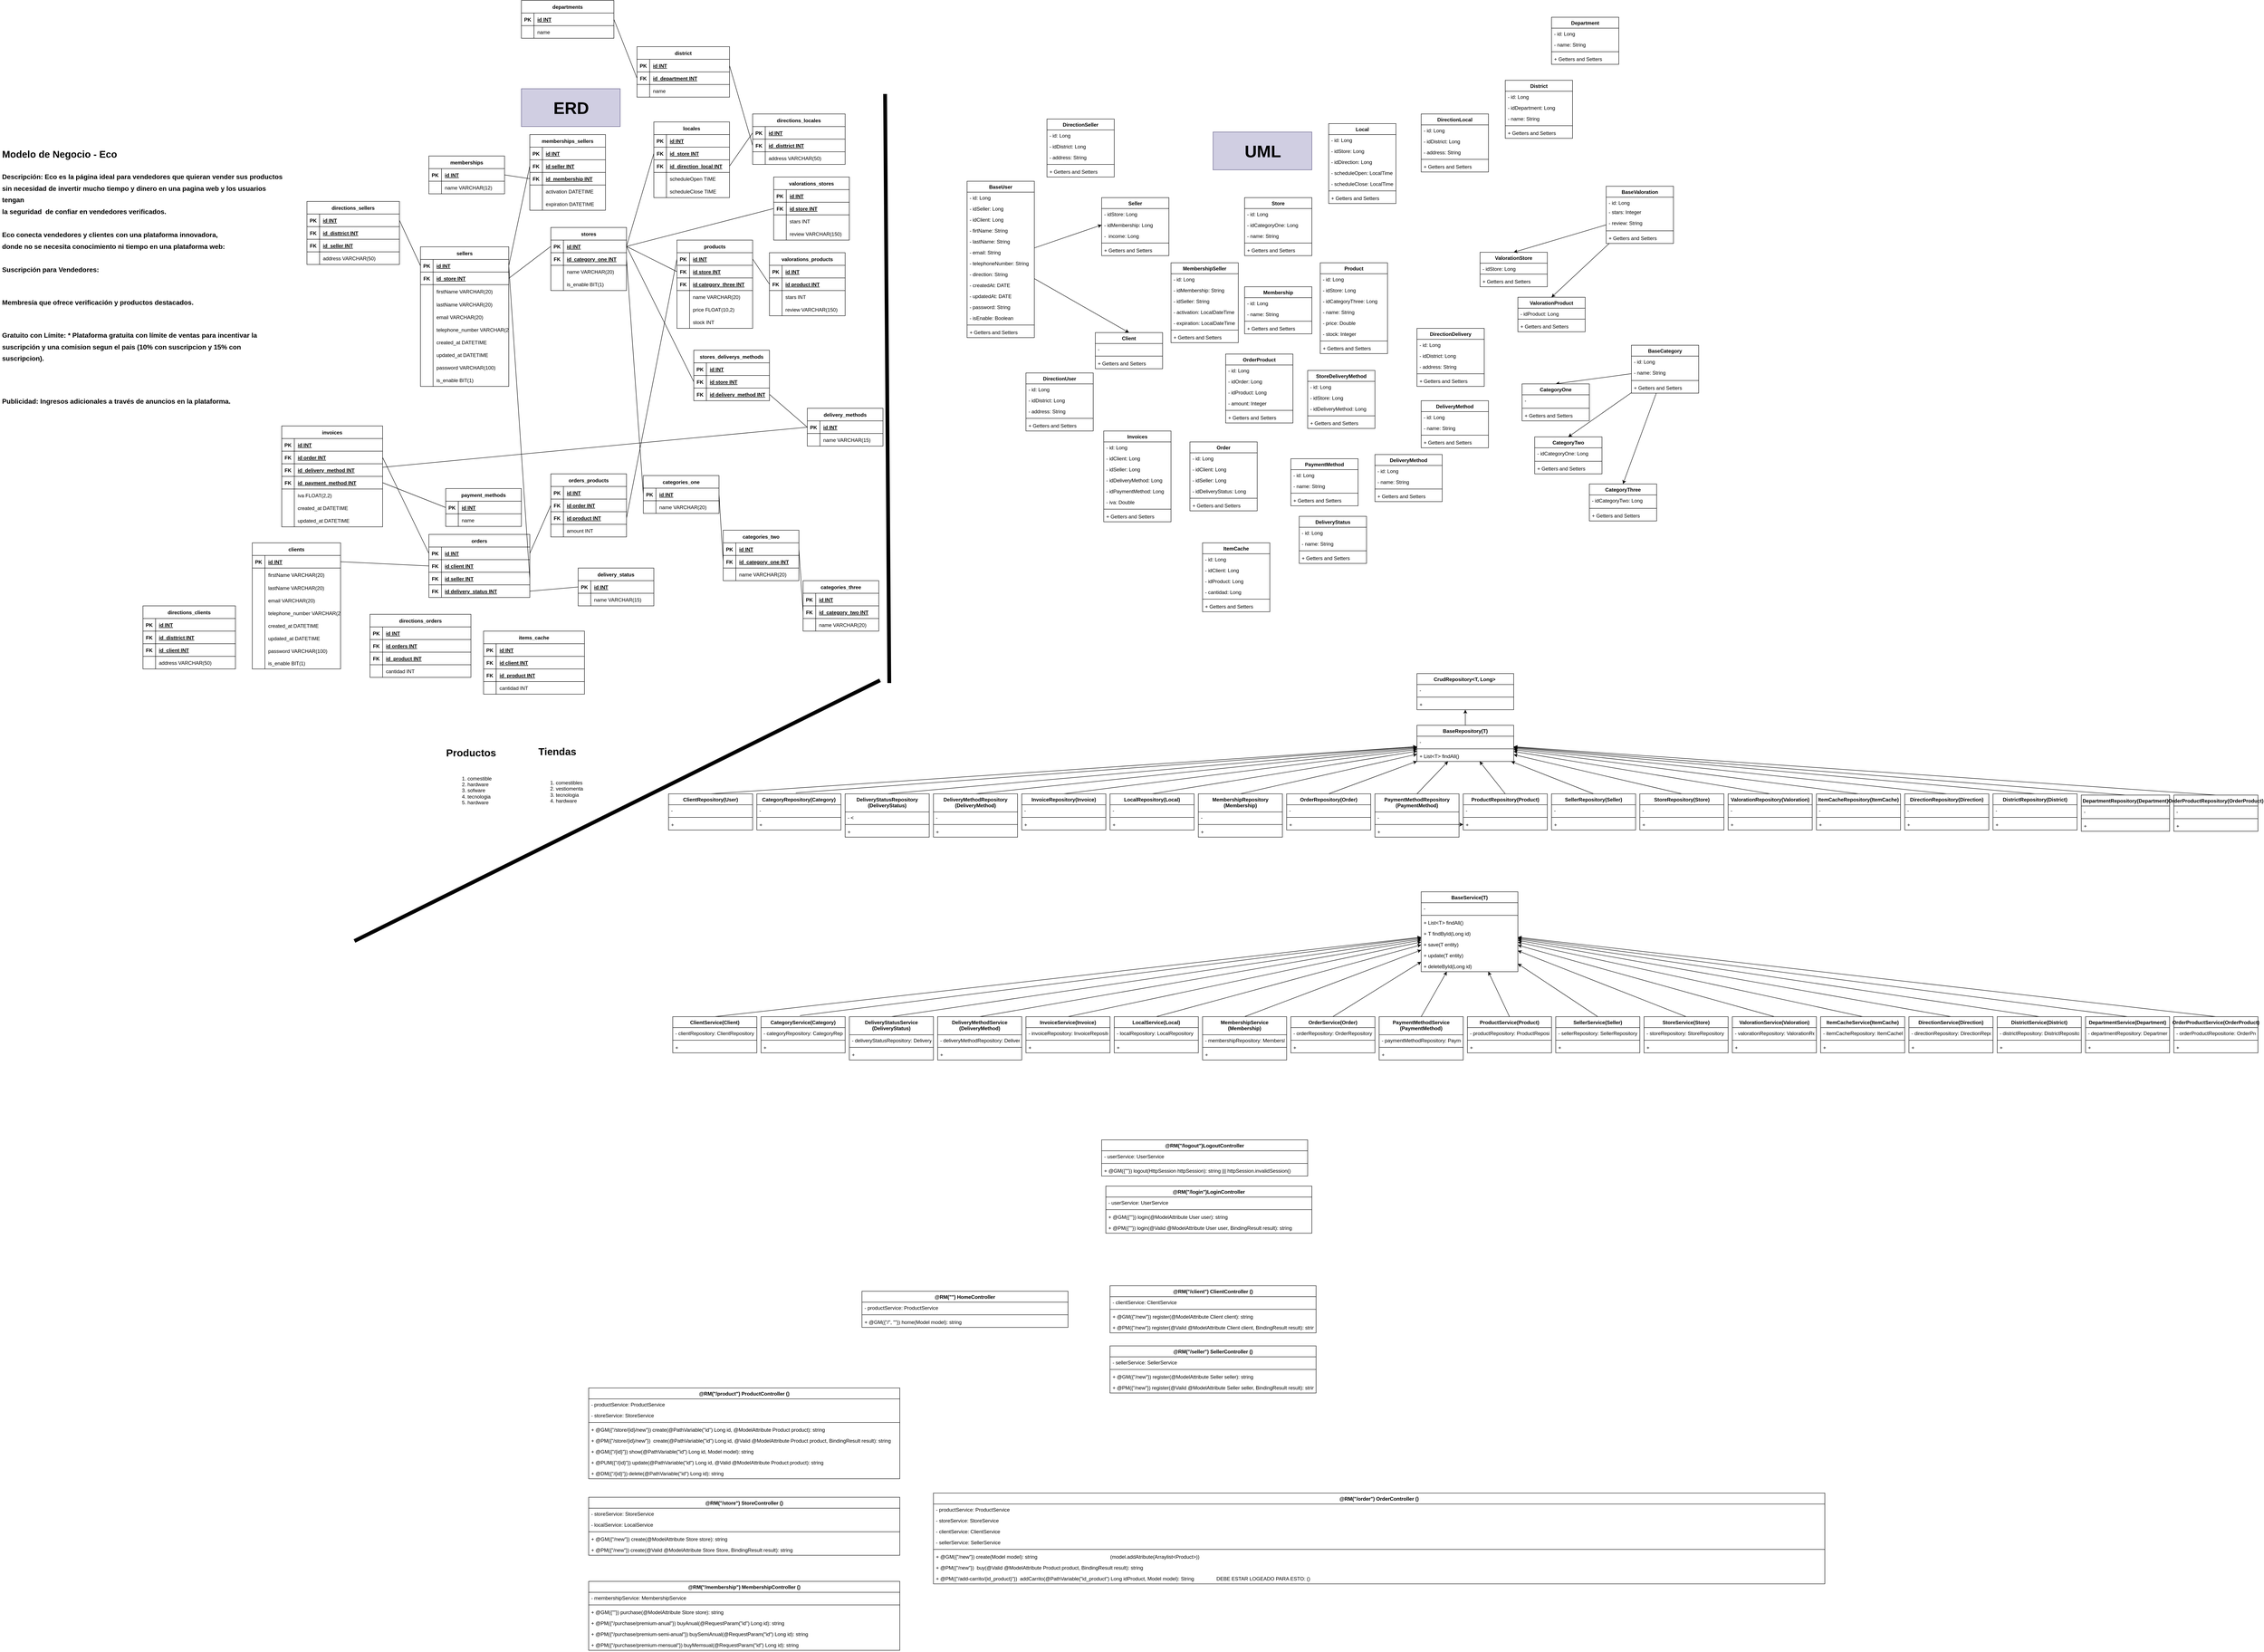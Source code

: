 <mxfile>
    <diagram id="WmpZ4J1H-ZYKnwQKghnv" name="Page-1">
        <mxGraphModel dx="2496" dy="2689" grid="1" gridSize="10" guides="1" tooltips="1" connect="1" arrows="1" fold="1" page="1" pageScale="1" pageWidth="850" pageHeight="1100" math="0" shadow="0">
            <root>
                <mxCell id="0"/>
                <mxCell id="1" parent="0"/>
                <mxCell id="336" value="sellers" style="shape=table;startSize=30;container=1;collapsible=1;childLayout=tableLayout;fixedRows=1;rowLines=0;fontStyle=1;align=center;resizeLast=1;" parent="1" vertex="1">
                    <mxGeometry x="50" y="-684" width="210" height="332" as="geometry"/>
                </mxCell>
                <mxCell id="337" value="" style="shape=tableRow;horizontal=0;startSize=0;swimlaneHead=0;swimlaneBody=0;fillColor=none;collapsible=0;dropTarget=0;points=[[0,0.5],[1,0.5]];portConstraint=eastwest;top=0;left=0;right=0;bottom=1;" parent="336" vertex="1">
                    <mxGeometry y="30" width="210" height="30" as="geometry"/>
                </mxCell>
                <mxCell id="338" value="PK" style="shape=partialRectangle;connectable=0;fillColor=none;top=0;left=0;bottom=0;right=0;fontStyle=1;overflow=hidden;" parent="337" vertex="1">
                    <mxGeometry width="30" height="30" as="geometry">
                        <mxRectangle width="30" height="30" as="alternateBounds"/>
                    </mxGeometry>
                </mxCell>
                <mxCell id="339" value="id INT" style="shape=partialRectangle;connectable=0;fillColor=none;top=0;left=0;bottom=0;right=0;align=left;spacingLeft=6;fontStyle=5;overflow=hidden;" parent="337" vertex="1">
                    <mxGeometry x="30" width="180" height="30" as="geometry">
                        <mxRectangle width="180" height="30" as="alternateBounds"/>
                    </mxGeometry>
                </mxCell>
                <mxCell id="343" value="" style="shape=tableRow;horizontal=0;startSize=0;swimlaneHead=0;swimlaneBody=0;fillColor=none;collapsible=0;dropTarget=0;points=[[0,0.5],[1,0.5]];portConstraint=eastwest;top=0;left=0;right=0;bottom=1;" parent="336" vertex="1">
                    <mxGeometry y="60" width="210" height="30" as="geometry"/>
                </mxCell>
                <mxCell id="344" value="FK" style="shape=partialRectangle;connectable=0;fillColor=none;top=0;left=0;bottom=0;right=0;fontStyle=1;overflow=hidden;" parent="343" vertex="1">
                    <mxGeometry width="30" height="30" as="geometry">
                        <mxRectangle width="30" height="30" as="alternateBounds"/>
                    </mxGeometry>
                </mxCell>
                <mxCell id="345" value="id_store INT" style="shape=partialRectangle;connectable=0;fillColor=none;top=0;left=0;bottom=0;right=0;align=left;spacingLeft=6;fontStyle=5;overflow=hidden;" parent="343" vertex="1">
                    <mxGeometry x="30" width="180" height="30" as="geometry">
                        <mxRectangle width="180" height="30" as="alternateBounds"/>
                    </mxGeometry>
                </mxCell>
                <mxCell id="309" value="" style="shape=tableRow;horizontal=0;startSize=0;swimlaneHead=0;swimlaneBody=0;fillColor=none;collapsible=0;dropTarget=0;points=[[0,0.5],[1,0.5]];portConstraint=eastwest;top=0;left=0;right=0;bottom=0;" parent="336" vertex="1">
                    <mxGeometry y="90" width="210" height="32" as="geometry"/>
                </mxCell>
                <mxCell id="310" value="" style="shape=partialRectangle;connectable=0;fillColor=none;top=0;left=0;bottom=0;right=0;editable=1;overflow=hidden;" parent="309" vertex="1">
                    <mxGeometry width="30" height="32" as="geometry">
                        <mxRectangle width="30" height="32" as="alternateBounds"/>
                    </mxGeometry>
                </mxCell>
                <mxCell id="311" value="firstName VARCHAR(20)" style="shape=partialRectangle;connectable=0;fillColor=none;top=0;left=0;bottom=0;right=0;align=left;spacingLeft=6;overflow=hidden;" parent="309" vertex="1">
                    <mxGeometry x="30" width="180" height="32" as="geometry">
                        <mxRectangle width="180" height="32" as="alternateBounds"/>
                    </mxGeometry>
                </mxCell>
                <mxCell id="312" value="" style="shape=tableRow;horizontal=0;startSize=0;swimlaneHead=0;swimlaneBody=0;fillColor=none;collapsible=0;dropTarget=0;points=[[0,0.5],[1,0.5]];portConstraint=eastwest;top=0;left=0;right=0;bottom=0;" parent="336" vertex="1">
                    <mxGeometry y="122" width="210" height="30" as="geometry"/>
                </mxCell>
                <mxCell id="313" value="" style="shape=partialRectangle;connectable=0;fillColor=none;top=0;left=0;bottom=0;right=0;editable=1;overflow=hidden;" parent="312" vertex="1">
                    <mxGeometry width="30" height="30" as="geometry">
                        <mxRectangle width="30" height="30" as="alternateBounds"/>
                    </mxGeometry>
                </mxCell>
                <mxCell id="314" value="lastName VARCHAR(20)" style="shape=partialRectangle;connectable=0;fillColor=none;top=0;left=0;bottom=0;right=0;align=left;spacingLeft=6;overflow=hidden;" parent="312" vertex="1">
                    <mxGeometry x="30" width="180" height="30" as="geometry">
                        <mxRectangle width="180" height="30" as="alternateBounds"/>
                    </mxGeometry>
                </mxCell>
                <mxCell id="315" value="" style="shape=tableRow;horizontal=0;startSize=0;swimlaneHead=0;swimlaneBody=0;fillColor=none;collapsible=0;dropTarget=0;points=[[0,0.5],[1,0.5]];portConstraint=eastwest;top=0;left=0;right=0;bottom=0;" parent="336" vertex="1">
                    <mxGeometry y="152" width="210" height="30" as="geometry"/>
                </mxCell>
                <mxCell id="316" value="" style="shape=partialRectangle;connectable=0;fillColor=none;top=0;left=0;bottom=0;right=0;editable=1;overflow=hidden;" parent="315" vertex="1">
                    <mxGeometry width="30" height="30" as="geometry">
                        <mxRectangle width="30" height="30" as="alternateBounds"/>
                    </mxGeometry>
                </mxCell>
                <mxCell id="317" value="email VARCHAR(20)" style="shape=partialRectangle;connectable=0;fillColor=none;top=0;left=0;bottom=0;right=0;align=left;spacingLeft=6;overflow=hidden;" parent="315" vertex="1">
                    <mxGeometry x="30" width="180" height="30" as="geometry">
                        <mxRectangle width="180" height="30" as="alternateBounds"/>
                    </mxGeometry>
                </mxCell>
                <mxCell id="318" value="" style="shape=tableRow;horizontal=0;startSize=0;swimlaneHead=0;swimlaneBody=0;fillColor=none;collapsible=0;dropTarget=0;points=[[0,0.5],[1,0.5]];portConstraint=eastwest;top=0;left=0;right=0;bottom=0;" parent="336" vertex="1">
                    <mxGeometry y="182" width="210" height="30" as="geometry"/>
                </mxCell>
                <mxCell id="319" value="" style="shape=partialRectangle;connectable=0;fillColor=none;top=0;left=0;bottom=0;right=0;editable=1;overflow=hidden;" parent="318" vertex="1">
                    <mxGeometry width="30" height="30" as="geometry">
                        <mxRectangle width="30" height="30" as="alternateBounds"/>
                    </mxGeometry>
                </mxCell>
                <mxCell id="320" value="telephone_number VARCHAR(20)" style="shape=partialRectangle;connectable=0;fillColor=none;top=0;left=0;bottom=0;right=0;align=left;spacingLeft=6;overflow=hidden;" parent="318" vertex="1">
                    <mxGeometry x="30" width="180" height="30" as="geometry">
                        <mxRectangle width="180" height="30" as="alternateBounds"/>
                    </mxGeometry>
                </mxCell>
                <mxCell id="324" value="" style="shape=tableRow;horizontal=0;startSize=0;swimlaneHead=0;swimlaneBody=0;fillColor=none;collapsible=0;dropTarget=0;points=[[0,0.5],[1,0.5]];portConstraint=eastwest;top=0;left=0;right=0;bottom=0;" parent="336" vertex="1">
                    <mxGeometry y="212" width="210" height="30" as="geometry"/>
                </mxCell>
                <mxCell id="325" value="" style="shape=partialRectangle;connectable=0;fillColor=none;top=0;left=0;bottom=0;right=0;editable=1;overflow=hidden;" parent="324" vertex="1">
                    <mxGeometry width="30" height="30" as="geometry">
                        <mxRectangle width="30" height="30" as="alternateBounds"/>
                    </mxGeometry>
                </mxCell>
                <mxCell id="326" value="created_at DATETIME" style="shape=partialRectangle;connectable=0;fillColor=none;top=0;left=0;bottom=0;right=0;align=left;spacingLeft=6;overflow=hidden;" parent="324" vertex="1">
                    <mxGeometry x="30" width="180" height="30" as="geometry">
                        <mxRectangle width="180" height="30" as="alternateBounds"/>
                    </mxGeometry>
                </mxCell>
                <mxCell id="327" value="" style="shape=tableRow;horizontal=0;startSize=0;swimlaneHead=0;swimlaneBody=0;fillColor=none;collapsible=0;dropTarget=0;points=[[0,0.5],[1,0.5]];portConstraint=eastwest;top=0;left=0;right=0;bottom=0;" parent="336" vertex="1">
                    <mxGeometry y="242" width="210" height="30" as="geometry"/>
                </mxCell>
                <mxCell id="328" value="" style="shape=partialRectangle;connectable=0;fillColor=none;top=0;left=0;bottom=0;right=0;editable=1;overflow=hidden;" parent="327" vertex="1">
                    <mxGeometry width="30" height="30" as="geometry">
                        <mxRectangle width="30" height="30" as="alternateBounds"/>
                    </mxGeometry>
                </mxCell>
                <mxCell id="329" value="updated_at DATETIME" style="shape=partialRectangle;connectable=0;fillColor=none;top=0;left=0;bottom=0;right=0;align=left;spacingLeft=6;overflow=hidden;" parent="327" vertex="1">
                    <mxGeometry x="30" width="180" height="30" as="geometry">
                        <mxRectangle width="180" height="30" as="alternateBounds"/>
                    </mxGeometry>
                </mxCell>
                <mxCell id="330" value="" style="shape=tableRow;horizontal=0;startSize=0;swimlaneHead=0;swimlaneBody=0;fillColor=none;collapsible=0;dropTarget=0;points=[[0,0.5],[1,0.5]];portConstraint=eastwest;top=0;left=0;right=0;bottom=0;" parent="336" vertex="1">
                    <mxGeometry y="272" width="210" height="30" as="geometry"/>
                </mxCell>
                <mxCell id="331" value="" style="shape=partialRectangle;connectable=0;fillColor=none;top=0;left=0;bottom=0;right=0;editable=1;overflow=hidden;" parent="330" vertex="1">
                    <mxGeometry width="30" height="30" as="geometry">
                        <mxRectangle width="30" height="30" as="alternateBounds"/>
                    </mxGeometry>
                </mxCell>
                <mxCell id="332" value="password VARCHAR(100)" style="shape=partialRectangle;connectable=0;fillColor=none;top=0;left=0;bottom=0;right=0;align=left;spacingLeft=6;overflow=hidden;" parent="330" vertex="1">
                    <mxGeometry x="30" width="180" height="30" as="geometry">
                        <mxRectangle width="180" height="30" as="alternateBounds"/>
                    </mxGeometry>
                </mxCell>
                <mxCell id="797" value="" style="shape=tableRow;horizontal=0;startSize=0;swimlaneHead=0;swimlaneBody=0;fillColor=none;collapsible=0;dropTarget=0;points=[[0,0.5],[1,0.5]];portConstraint=eastwest;top=0;left=0;right=0;bottom=0;" parent="336" vertex="1">
                    <mxGeometry y="302" width="210" height="30" as="geometry"/>
                </mxCell>
                <mxCell id="798" value="" style="shape=partialRectangle;connectable=0;fillColor=none;top=0;left=0;bottom=0;right=0;editable=1;overflow=hidden;" parent="797" vertex="1">
                    <mxGeometry width="30" height="30" as="geometry">
                        <mxRectangle width="30" height="30" as="alternateBounds"/>
                    </mxGeometry>
                </mxCell>
                <mxCell id="799" value="is_enable BIT(1)" style="shape=partialRectangle;connectable=0;fillColor=none;top=0;left=0;bottom=0;right=0;align=left;spacingLeft=6;overflow=hidden;" parent="797" vertex="1">
                    <mxGeometry x="30" width="180" height="30" as="geometry">
                        <mxRectangle width="180" height="30" as="alternateBounds"/>
                    </mxGeometry>
                </mxCell>
                <mxCell id="349" value="products" style="shape=table;startSize=30;container=1;collapsible=1;childLayout=tableLayout;fixedRows=1;rowLines=0;fontStyle=1;align=center;resizeLast=1;" parent="1" vertex="1">
                    <mxGeometry x="660" y="-700" width="180" height="210" as="geometry"/>
                </mxCell>
                <mxCell id="350" value="" style="shape=tableRow;horizontal=0;startSize=0;swimlaneHead=0;swimlaneBody=0;fillColor=none;collapsible=0;dropTarget=0;points=[[0,0.5],[1,0.5]];portConstraint=eastwest;top=0;left=0;right=0;bottom=1;" parent="349" vertex="1">
                    <mxGeometry y="30" width="180" height="30" as="geometry"/>
                </mxCell>
                <mxCell id="351" value="PK" style="shape=partialRectangle;connectable=0;fillColor=none;top=0;left=0;bottom=0;right=0;fontStyle=1;overflow=hidden;" parent="350" vertex="1">
                    <mxGeometry width="30" height="30" as="geometry">
                        <mxRectangle width="30" height="30" as="alternateBounds"/>
                    </mxGeometry>
                </mxCell>
                <mxCell id="352" value="id INT" style="shape=partialRectangle;connectable=0;fillColor=none;top=0;left=0;bottom=0;right=0;align=left;spacingLeft=6;fontStyle=5;overflow=hidden;" parent="350" vertex="1">
                    <mxGeometry x="30" width="150" height="30" as="geometry">
                        <mxRectangle width="150" height="30" as="alternateBounds"/>
                    </mxGeometry>
                </mxCell>
                <mxCell id="353" value="" style="shape=tableRow;horizontal=0;startSize=0;swimlaneHead=0;swimlaneBody=0;fillColor=none;collapsible=0;dropTarget=0;points=[[0,0.5],[1,0.5]];portConstraint=eastwest;top=0;left=0;right=0;bottom=1;" parent="349" vertex="1">
                    <mxGeometry y="60" width="180" height="30" as="geometry"/>
                </mxCell>
                <mxCell id="354" value="FK" style="shape=partialRectangle;connectable=0;fillColor=none;top=0;left=0;bottom=0;right=0;fontStyle=1;overflow=hidden;" parent="353" vertex="1">
                    <mxGeometry width="30" height="30" as="geometry">
                        <mxRectangle width="30" height="30" as="alternateBounds"/>
                    </mxGeometry>
                </mxCell>
                <mxCell id="355" value="id store INT" style="shape=partialRectangle;connectable=0;fillColor=none;top=0;left=0;bottom=0;right=0;align=left;spacingLeft=6;fontStyle=5;overflow=hidden;" parent="353" vertex="1">
                    <mxGeometry x="30" width="150" height="30" as="geometry">
                        <mxRectangle width="150" height="30" as="alternateBounds"/>
                    </mxGeometry>
                </mxCell>
                <mxCell id="717" value="" style="shape=tableRow;horizontal=0;startSize=0;swimlaneHead=0;swimlaneBody=0;fillColor=none;collapsible=0;dropTarget=0;points=[[0,0.5],[1,0.5]];portConstraint=eastwest;top=0;left=0;right=0;bottom=1;" parent="349" vertex="1">
                    <mxGeometry y="90" width="180" height="30" as="geometry"/>
                </mxCell>
                <mxCell id="718" value="FK" style="shape=partialRectangle;connectable=0;fillColor=none;top=0;left=0;bottom=0;right=0;fontStyle=1;overflow=hidden;" parent="717" vertex="1">
                    <mxGeometry width="30" height="30" as="geometry">
                        <mxRectangle width="30" height="30" as="alternateBounds"/>
                    </mxGeometry>
                </mxCell>
                <mxCell id="719" value="id category_three INT" style="shape=partialRectangle;connectable=0;fillColor=none;top=0;left=0;bottom=0;right=0;align=left;spacingLeft=6;fontStyle=5;overflow=hidden;" parent="717" vertex="1">
                    <mxGeometry x="30" width="150" height="30" as="geometry">
                        <mxRectangle width="150" height="30" as="alternateBounds"/>
                    </mxGeometry>
                </mxCell>
                <mxCell id="356" value="" style="shape=tableRow;horizontal=0;startSize=0;swimlaneHead=0;swimlaneBody=0;fillColor=none;collapsible=0;dropTarget=0;points=[[0,0.5],[1,0.5]];portConstraint=eastwest;top=0;left=0;right=0;bottom=0;" parent="349" vertex="1">
                    <mxGeometry y="120" width="180" height="30" as="geometry"/>
                </mxCell>
                <mxCell id="357" value="" style="shape=partialRectangle;connectable=0;fillColor=none;top=0;left=0;bottom=0;right=0;editable=1;overflow=hidden;" parent="356" vertex="1">
                    <mxGeometry width="30" height="30" as="geometry">
                        <mxRectangle width="30" height="30" as="alternateBounds"/>
                    </mxGeometry>
                </mxCell>
                <mxCell id="358" value="name VARCHAR(20)" style="shape=partialRectangle;connectable=0;fillColor=none;top=0;left=0;bottom=0;right=0;align=left;spacingLeft=6;overflow=hidden;" parent="356" vertex="1">
                    <mxGeometry x="30" width="150" height="30" as="geometry">
                        <mxRectangle width="150" height="30" as="alternateBounds"/>
                    </mxGeometry>
                </mxCell>
                <mxCell id="359" value="" style="shape=tableRow;horizontal=0;startSize=0;swimlaneHead=0;swimlaneBody=0;fillColor=none;collapsible=0;dropTarget=0;points=[[0,0.5],[1,0.5]];portConstraint=eastwest;top=0;left=0;right=0;bottom=0;" parent="349" vertex="1">
                    <mxGeometry y="150" width="180" height="30" as="geometry"/>
                </mxCell>
                <mxCell id="360" value="" style="shape=partialRectangle;connectable=0;fillColor=none;top=0;left=0;bottom=0;right=0;editable=1;overflow=hidden;" parent="359" vertex="1">
                    <mxGeometry width="30" height="30" as="geometry">
                        <mxRectangle width="30" height="30" as="alternateBounds"/>
                    </mxGeometry>
                </mxCell>
                <mxCell id="361" value="price FLOAT(10,2)" style="shape=partialRectangle;connectable=0;fillColor=none;top=0;left=0;bottom=0;right=0;align=left;spacingLeft=6;overflow=hidden;" parent="359" vertex="1">
                    <mxGeometry x="30" width="150" height="30" as="geometry">
                        <mxRectangle width="150" height="30" as="alternateBounds"/>
                    </mxGeometry>
                </mxCell>
                <mxCell id="812" value="" style="shape=tableRow;horizontal=0;startSize=0;swimlaneHead=0;swimlaneBody=0;fillColor=none;collapsible=0;dropTarget=0;points=[[0,0.5],[1,0.5]];portConstraint=eastwest;top=0;left=0;right=0;bottom=0;" parent="349" vertex="1">
                    <mxGeometry y="180" width="180" height="30" as="geometry"/>
                </mxCell>
                <mxCell id="813" value="" style="shape=partialRectangle;connectable=0;fillColor=none;top=0;left=0;bottom=0;right=0;editable=1;overflow=hidden;" parent="812" vertex="1">
                    <mxGeometry width="30" height="30" as="geometry">
                        <mxRectangle width="30" height="30" as="alternateBounds"/>
                    </mxGeometry>
                </mxCell>
                <mxCell id="814" value="stock INT" style="shape=partialRectangle;connectable=0;fillColor=none;top=0;left=0;bottom=0;right=0;align=left;spacingLeft=6;overflow=hidden;" parent="812" vertex="1">
                    <mxGeometry x="30" width="150" height="30" as="geometry">
                        <mxRectangle width="150" height="30" as="alternateBounds"/>
                    </mxGeometry>
                </mxCell>
                <mxCell id="362" value="stores" style="shape=table;startSize=30;container=1;collapsible=1;childLayout=tableLayout;fixedRows=1;rowLines=0;fontStyle=1;align=center;resizeLast=1;" parent="1" vertex="1">
                    <mxGeometry x="360" y="-730" width="180" height="150" as="geometry"/>
                </mxCell>
                <mxCell id="363" value="" style="shape=tableRow;horizontal=0;startSize=0;swimlaneHead=0;swimlaneBody=0;fillColor=none;collapsible=0;dropTarget=0;points=[[0,0.5],[1,0.5]];portConstraint=eastwest;top=0;left=0;right=0;bottom=1;" parent="362" vertex="1">
                    <mxGeometry y="30" width="180" height="30" as="geometry"/>
                </mxCell>
                <mxCell id="364" value="PK" style="shape=partialRectangle;connectable=0;fillColor=none;top=0;left=0;bottom=0;right=0;fontStyle=1;overflow=hidden;" parent="363" vertex="1">
                    <mxGeometry width="30" height="30" as="geometry">
                        <mxRectangle width="30" height="30" as="alternateBounds"/>
                    </mxGeometry>
                </mxCell>
                <mxCell id="365" value="id INT" style="shape=partialRectangle;connectable=0;fillColor=none;top=0;left=0;bottom=0;right=0;align=left;spacingLeft=6;fontStyle=5;overflow=hidden;" parent="363" vertex="1">
                    <mxGeometry x="30" width="150" height="30" as="geometry">
                        <mxRectangle width="150" height="30" as="alternateBounds"/>
                    </mxGeometry>
                </mxCell>
                <mxCell id="366" value="" style="shape=tableRow;horizontal=0;startSize=0;swimlaneHead=0;swimlaneBody=0;fillColor=none;collapsible=0;dropTarget=0;points=[[0,0.5],[1,0.5]];portConstraint=eastwest;top=0;left=0;right=0;bottom=1;" parent="362" vertex="1">
                    <mxGeometry y="60" width="180" height="30" as="geometry"/>
                </mxCell>
                <mxCell id="367" value="FK" style="shape=partialRectangle;connectable=0;fillColor=none;top=0;left=0;bottom=0;right=0;fontStyle=1;overflow=hidden;" parent="366" vertex="1">
                    <mxGeometry width="30" height="30" as="geometry">
                        <mxRectangle width="30" height="30" as="alternateBounds"/>
                    </mxGeometry>
                </mxCell>
                <mxCell id="368" value="id_category_one INT" style="shape=partialRectangle;connectable=0;fillColor=none;top=0;left=0;bottom=0;right=0;align=left;spacingLeft=6;fontStyle=5;overflow=hidden;" parent="366" vertex="1">
                    <mxGeometry x="30" width="150" height="30" as="geometry">
                        <mxRectangle width="150" height="30" as="alternateBounds"/>
                    </mxGeometry>
                </mxCell>
                <mxCell id="505" value="" style="shape=tableRow;horizontal=0;startSize=0;swimlaneHead=0;swimlaneBody=0;fillColor=none;collapsible=0;dropTarget=0;points=[[0,0.5],[1,0.5]];portConstraint=eastwest;top=0;left=0;right=0;bottom=0;" parent="362" vertex="1">
                    <mxGeometry y="90" width="180" height="30" as="geometry"/>
                </mxCell>
                <mxCell id="506" value="" style="shape=partialRectangle;connectable=0;fillColor=none;top=0;left=0;bottom=0;right=0;editable=1;overflow=hidden;" parent="505" vertex="1">
                    <mxGeometry width="30" height="30" as="geometry">
                        <mxRectangle width="30" height="30" as="alternateBounds"/>
                    </mxGeometry>
                </mxCell>
                <mxCell id="507" value="name VARCHAR(20)" style="shape=partialRectangle;connectable=0;fillColor=none;top=0;left=0;bottom=0;right=0;align=left;spacingLeft=6;overflow=hidden;" parent="505" vertex="1">
                    <mxGeometry x="30" width="150" height="30" as="geometry">
                        <mxRectangle width="150" height="30" as="alternateBounds"/>
                    </mxGeometry>
                </mxCell>
                <mxCell id="809" value="" style="shape=tableRow;horizontal=0;startSize=0;swimlaneHead=0;swimlaneBody=0;fillColor=none;collapsible=0;dropTarget=0;points=[[0,0.5],[1,0.5]];portConstraint=eastwest;top=0;left=0;right=0;bottom=0;" parent="362" vertex="1">
                    <mxGeometry y="120" width="180" height="30" as="geometry"/>
                </mxCell>
                <mxCell id="810" value="" style="shape=partialRectangle;connectable=0;fillColor=none;top=0;left=0;bottom=0;right=0;editable=1;overflow=hidden;" parent="809" vertex="1">
                    <mxGeometry width="30" height="30" as="geometry">
                        <mxRectangle width="30" height="30" as="alternateBounds"/>
                    </mxGeometry>
                </mxCell>
                <mxCell id="811" value="is_enable BIT(1)" style="shape=partialRectangle;connectable=0;fillColor=none;top=0;left=0;bottom=0;right=0;align=left;spacingLeft=6;overflow=hidden;" parent="809" vertex="1">
                    <mxGeometry x="30" width="150" height="30" as="geometry">
                        <mxRectangle width="150" height="30" as="alternateBounds"/>
                    </mxGeometry>
                </mxCell>
                <mxCell id="372" value="categories_one" style="shape=table;startSize=30;container=1;collapsible=1;childLayout=tableLayout;fixedRows=1;rowLines=0;fontStyle=1;align=center;resizeLast=1;" parent="1" vertex="1">
                    <mxGeometry x="580" y="-140" width="180" height="90" as="geometry"/>
                </mxCell>
                <mxCell id="373" value="" style="shape=tableRow;horizontal=0;startSize=0;swimlaneHead=0;swimlaneBody=0;fillColor=none;collapsible=0;dropTarget=0;points=[[0,0.5],[1,0.5]];portConstraint=eastwest;top=0;left=0;right=0;bottom=1;" parent="372" vertex="1">
                    <mxGeometry y="30" width="180" height="30" as="geometry"/>
                </mxCell>
                <mxCell id="374" value="PK" style="shape=partialRectangle;connectable=0;fillColor=none;top=0;left=0;bottom=0;right=0;fontStyle=1;overflow=hidden;" parent="373" vertex="1">
                    <mxGeometry width="30" height="30" as="geometry">
                        <mxRectangle width="30" height="30" as="alternateBounds"/>
                    </mxGeometry>
                </mxCell>
                <mxCell id="375" value="id INT" style="shape=partialRectangle;connectable=0;fillColor=none;top=0;left=0;bottom=0;right=0;align=left;spacingLeft=6;fontStyle=5;overflow=hidden;" parent="373" vertex="1">
                    <mxGeometry x="30" width="150" height="30" as="geometry">
                        <mxRectangle width="150" height="30" as="alternateBounds"/>
                    </mxGeometry>
                </mxCell>
                <mxCell id="376" value="" style="shape=tableRow;horizontal=0;startSize=0;swimlaneHead=0;swimlaneBody=0;fillColor=none;collapsible=0;dropTarget=0;points=[[0,0.5],[1,0.5]];portConstraint=eastwest;top=0;left=0;right=0;bottom=0;" parent="372" vertex="1">
                    <mxGeometry y="60" width="180" height="30" as="geometry"/>
                </mxCell>
                <mxCell id="377" value="" style="shape=partialRectangle;connectable=0;fillColor=none;top=0;left=0;bottom=0;right=0;editable=1;overflow=hidden;" parent="376" vertex="1">
                    <mxGeometry width="30" height="30" as="geometry">
                        <mxRectangle width="30" height="30" as="alternateBounds"/>
                    </mxGeometry>
                </mxCell>
                <mxCell id="378" value="name VARCHAR(20)" style="shape=partialRectangle;connectable=0;fillColor=none;top=0;left=0;bottom=0;right=0;align=left;spacingLeft=6;overflow=hidden;" parent="376" vertex="1">
                    <mxGeometry x="30" width="150" height="30" as="geometry">
                        <mxRectangle width="150" height="30" as="alternateBounds"/>
                    </mxGeometry>
                </mxCell>
                <mxCell id="389" value="memberships" style="shape=table;startSize=30;container=1;collapsible=1;childLayout=tableLayout;fixedRows=1;rowLines=0;fontStyle=1;align=center;resizeLast=1;" parent="1" vertex="1">
                    <mxGeometry x="70" y="-900" width="180" height="90" as="geometry"/>
                </mxCell>
                <mxCell id="390" value="" style="shape=tableRow;horizontal=0;startSize=0;swimlaneHead=0;swimlaneBody=0;fillColor=none;collapsible=0;dropTarget=0;points=[[0,0.5],[1,0.5]];portConstraint=eastwest;top=0;left=0;right=0;bottom=1;" parent="389" vertex="1">
                    <mxGeometry y="30" width="180" height="30" as="geometry"/>
                </mxCell>
                <mxCell id="391" value="PK" style="shape=partialRectangle;connectable=0;fillColor=none;top=0;left=0;bottom=0;right=0;fontStyle=1;overflow=hidden;" parent="390" vertex="1">
                    <mxGeometry width="30" height="30" as="geometry">
                        <mxRectangle width="30" height="30" as="alternateBounds"/>
                    </mxGeometry>
                </mxCell>
                <mxCell id="392" value="id INT" style="shape=partialRectangle;connectable=0;fillColor=none;top=0;left=0;bottom=0;right=0;align=left;spacingLeft=6;fontStyle=5;overflow=hidden;" parent="390" vertex="1">
                    <mxGeometry x="30" width="150" height="30" as="geometry">
                        <mxRectangle width="150" height="30" as="alternateBounds"/>
                    </mxGeometry>
                </mxCell>
                <mxCell id="393" value="" style="shape=tableRow;horizontal=0;startSize=0;swimlaneHead=0;swimlaneBody=0;fillColor=none;collapsible=0;dropTarget=0;points=[[0,0.5],[1,0.5]];portConstraint=eastwest;top=0;left=0;right=0;bottom=0;" parent="389" vertex="1">
                    <mxGeometry y="60" width="180" height="30" as="geometry"/>
                </mxCell>
                <mxCell id="394" value="" style="shape=partialRectangle;connectable=0;fillColor=none;top=0;left=0;bottom=0;right=0;editable=1;overflow=hidden;" parent="393" vertex="1">
                    <mxGeometry width="30" height="30" as="geometry">
                        <mxRectangle width="30" height="30" as="alternateBounds"/>
                    </mxGeometry>
                </mxCell>
                <mxCell id="395" value="name VARCHAR(12)" style="shape=partialRectangle;connectable=0;fillColor=none;top=0;left=0;bottom=0;right=0;align=left;spacingLeft=6;overflow=hidden;" parent="393" vertex="1">
                    <mxGeometry x="30" width="150" height="30" as="geometry">
                        <mxRectangle width="150" height="30" as="alternateBounds"/>
                    </mxGeometry>
                </mxCell>
                <mxCell id="397" value="" style="endArrow=none;html=1;exitX=1;exitY=0.5;exitDx=0;exitDy=0;entryX=0;entryY=0.5;entryDx=0;entryDy=0;" parent="1" source="343" target="363" edge="1">
                    <mxGeometry width="50" height="50" relative="1" as="geometry">
                        <mxPoint x="510" y="-480" as="sourcePoint"/>
                        <mxPoint x="560" y="-530" as="targetPoint"/>
                    </mxGeometry>
                </mxCell>
                <mxCell id="398" value="" style="endArrow=none;html=1;entryX=1;entryY=0.5;entryDx=0;entryDy=0;exitX=0;exitY=0.5;exitDx=0;exitDy=0;" parent="1" source="373" target="366" edge="1">
                    <mxGeometry width="50" height="50" relative="1" as="geometry">
                        <mxPoint x="510" y="-480" as="sourcePoint"/>
                        <mxPoint x="560" y="-530" as="targetPoint"/>
                    </mxGeometry>
                </mxCell>
                <mxCell id="401" value="" style="endArrow=none;html=1;entryX=1;entryY=0.5;entryDx=0;entryDy=0;exitX=0;exitY=0.5;exitDx=0;exitDy=0;" parent="1" source="353" target="363" edge="1">
                    <mxGeometry width="50" height="50" relative="1" as="geometry">
                        <mxPoint x="750" y="-430" as="sourcePoint"/>
                        <mxPoint x="700" y="-400" as="targetPoint"/>
                    </mxGeometry>
                </mxCell>
                <mxCell id="411" value="" style="endArrow=none;html=1;entryX=1;entryY=0.5;entryDx=0;entryDy=0;exitX=0;exitY=0.5;exitDx=0;exitDy=0;" parent="1" source="469" target="363" edge="1">
                    <mxGeometry width="50" height="50" relative="1" as="geometry">
                        <mxPoint x="600" y="-855" as="sourcePoint"/>
                        <mxPoint x="720" y="-350" as="targetPoint"/>
                    </mxGeometry>
                </mxCell>
                <mxCell id="465" value="locales" style="shape=table;startSize=30;container=1;collapsible=1;childLayout=tableLayout;fixedRows=1;rowLines=0;fontStyle=1;align=center;resizeLast=1;" parent="1" vertex="1">
                    <mxGeometry x="605" y="-981" width="180" height="180" as="geometry"/>
                </mxCell>
                <mxCell id="466" value="" style="shape=tableRow;horizontal=0;startSize=0;swimlaneHead=0;swimlaneBody=0;fillColor=none;collapsible=0;dropTarget=0;points=[[0,0.5],[1,0.5]];portConstraint=eastwest;top=0;left=0;right=0;bottom=1;" parent="465" vertex="1">
                    <mxGeometry y="30" width="180" height="30" as="geometry"/>
                </mxCell>
                <mxCell id="467" value="PK" style="shape=partialRectangle;connectable=0;fillColor=none;top=0;left=0;bottom=0;right=0;fontStyle=1;overflow=hidden;" parent="466" vertex="1">
                    <mxGeometry width="30" height="30" as="geometry">
                        <mxRectangle width="30" height="30" as="alternateBounds"/>
                    </mxGeometry>
                </mxCell>
                <mxCell id="468" value="id INT" style="shape=partialRectangle;connectable=0;fillColor=none;top=0;left=0;bottom=0;right=0;align=left;spacingLeft=6;fontStyle=5;overflow=hidden;" parent="466" vertex="1">
                    <mxGeometry x="30" width="150" height="30" as="geometry">
                        <mxRectangle width="150" height="30" as="alternateBounds"/>
                    </mxGeometry>
                </mxCell>
                <mxCell id="469" value="" style="shape=tableRow;horizontal=0;startSize=0;swimlaneHead=0;swimlaneBody=0;fillColor=none;collapsible=0;dropTarget=0;points=[[0,0.5],[1,0.5]];portConstraint=eastwest;top=0;left=0;right=0;bottom=1;" parent="465" vertex="1">
                    <mxGeometry y="60" width="180" height="30" as="geometry"/>
                </mxCell>
                <mxCell id="470" value="FK" style="shape=partialRectangle;connectable=0;fillColor=none;top=0;left=0;bottom=0;right=0;fontStyle=1;overflow=hidden;" parent="469" vertex="1">
                    <mxGeometry width="30" height="30" as="geometry">
                        <mxRectangle width="30" height="30" as="alternateBounds"/>
                    </mxGeometry>
                </mxCell>
                <mxCell id="471" value="id_store INT" style="shape=partialRectangle;connectable=0;fillColor=none;top=0;left=0;bottom=0;right=0;align=left;spacingLeft=6;fontStyle=5;overflow=hidden;" parent="469" vertex="1">
                    <mxGeometry x="30" width="150" height="30" as="geometry">
                        <mxRectangle width="150" height="30" as="alternateBounds"/>
                    </mxGeometry>
                </mxCell>
                <mxCell id="1864" value="" style="shape=tableRow;horizontal=0;startSize=0;swimlaneHead=0;swimlaneBody=0;fillColor=none;collapsible=0;dropTarget=0;points=[[0,0.5],[1,0.5]];portConstraint=eastwest;top=0;left=0;right=0;bottom=1;" parent="465" vertex="1">
                    <mxGeometry y="90" width="180" height="30" as="geometry"/>
                </mxCell>
                <mxCell id="1865" value="FK" style="shape=partialRectangle;connectable=0;fillColor=none;top=0;left=0;bottom=0;right=0;fontStyle=1;overflow=hidden;" parent="1864" vertex="1">
                    <mxGeometry width="30" height="30" as="geometry">
                        <mxRectangle width="30" height="30" as="alternateBounds"/>
                    </mxGeometry>
                </mxCell>
                <mxCell id="1866" value="id_direction_local INT" style="shape=partialRectangle;connectable=0;fillColor=none;top=0;left=0;bottom=0;right=0;align=left;spacingLeft=6;fontStyle=5;overflow=hidden;" parent="1864" vertex="1">
                    <mxGeometry x="30" width="150" height="30" as="geometry">
                        <mxRectangle width="150" height="30" as="alternateBounds"/>
                    </mxGeometry>
                </mxCell>
                <mxCell id="475" value="" style="shape=tableRow;horizontal=0;startSize=0;swimlaneHead=0;swimlaneBody=0;fillColor=none;collapsible=0;dropTarget=0;points=[[0,0.5],[1,0.5]];portConstraint=eastwest;top=0;left=0;right=0;bottom=0;" parent="465" vertex="1">
                    <mxGeometry y="120" width="180" height="30" as="geometry"/>
                </mxCell>
                <mxCell id="476" value="" style="shape=partialRectangle;connectable=0;fillColor=none;top=0;left=0;bottom=0;right=0;editable=1;overflow=hidden;" parent="475" vertex="1">
                    <mxGeometry width="30" height="30" as="geometry">
                        <mxRectangle width="30" height="30" as="alternateBounds"/>
                    </mxGeometry>
                </mxCell>
                <mxCell id="477" value="scheduleOpen TIME" style="shape=partialRectangle;connectable=0;fillColor=none;top=0;left=0;bottom=0;right=0;align=left;spacingLeft=6;overflow=hidden;" parent="475" vertex="1">
                    <mxGeometry x="30" width="150" height="30" as="geometry">
                        <mxRectangle width="150" height="30" as="alternateBounds"/>
                    </mxGeometry>
                </mxCell>
                <mxCell id="725" value="" style="shape=tableRow;horizontal=0;startSize=0;swimlaneHead=0;swimlaneBody=0;fillColor=none;collapsible=0;dropTarget=0;points=[[0,0.5],[1,0.5]];portConstraint=eastwest;top=0;left=0;right=0;bottom=0;" parent="465" vertex="1">
                    <mxGeometry y="150" width="180" height="30" as="geometry"/>
                </mxCell>
                <mxCell id="726" value="" style="shape=partialRectangle;connectable=0;fillColor=none;top=0;left=0;bottom=0;right=0;editable=1;overflow=hidden;" parent="725" vertex="1">
                    <mxGeometry width="30" height="30" as="geometry">
                        <mxRectangle width="30" height="30" as="alternateBounds"/>
                    </mxGeometry>
                </mxCell>
                <mxCell id="727" value="scheduleClose TIME" style="shape=partialRectangle;connectable=0;fillColor=none;top=0;left=0;bottom=0;right=0;align=left;spacingLeft=6;overflow=hidden;" parent="725" vertex="1">
                    <mxGeometry x="30" width="150" height="30" as="geometry">
                        <mxRectangle width="150" height="30" as="alternateBounds"/>
                    </mxGeometry>
                </mxCell>
                <mxCell id="479" value="orders" style="shape=table;startSize=30;container=1;collapsible=1;childLayout=tableLayout;fixedRows=1;rowLines=0;fontStyle=1;align=center;resizeLast=1;" parent="1" vertex="1">
                    <mxGeometry x="70" width="240" height="150" as="geometry"/>
                </mxCell>
                <mxCell id="480" value="" style="shape=tableRow;horizontal=0;startSize=0;swimlaneHead=0;swimlaneBody=0;fillColor=none;collapsible=0;dropTarget=0;points=[[0,0.5],[1,0.5]];portConstraint=eastwest;top=0;left=0;right=0;bottom=1;" parent="479" vertex="1">
                    <mxGeometry y="30" width="240" height="30" as="geometry"/>
                </mxCell>
                <mxCell id="481" value="PK" style="shape=partialRectangle;connectable=0;fillColor=none;top=0;left=0;bottom=0;right=0;fontStyle=1;overflow=hidden;" parent="480" vertex="1">
                    <mxGeometry width="30" height="30" as="geometry">
                        <mxRectangle width="30" height="30" as="alternateBounds"/>
                    </mxGeometry>
                </mxCell>
                <mxCell id="482" value="id INT" style="shape=partialRectangle;connectable=0;fillColor=none;top=0;left=0;bottom=0;right=0;align=left;spacingLeft=6;fontStyle=5;overflow=hidden;" parent="480" vertex="1">
                    <mxGeometry x="30" width="210" height="30" as="geometry">
                        <mxRectangle width="210" height="30" as="alternateBounds"/>
                    </mxGeometry>
                </mxCell>
                <mxCell id="492" value="" style="shape=tableRow;horizontal=0;startSize=0;swimlaneHead=0;swimlaneBody=0;fillColor=none;collapsible=0;dropTarget=0;points=[[0,0.5],[1,0.5]];portConstraint=eastwest;top=0;left=0;right=0;bottom=1;" parent="479" vertex="1">
                    <mxGeometry y="60" width="240" height="30" as="geometry"/>
                </mxCell>
                <mxCell id="493" value="FK" style="shape=partialRectangle;connectable=0;fillColor=none;top=0;left=0;bottom=0;right=0;fontStyle=1;overflow=hidden;" parent="492" vertex="1">
                    <mxGeometry width="30" height="30" as="geometry">
                        <mxRectangle width="30" height="30" as="alternateBounds"/>
                    </mxGeometry>
                </mxCell>
                <mxCell id="494" value="id client INT" style="shape=partialRectangle;connectable=0;fillColor=none;top=0;left=0;bottom=0;right=0;align=left;spacingLeft=6;fontStyle=5;overflow=hidden;" parent="492" vertex="1">
                    <mxGeometry x="30" width="210" height="30" as="geometry">
                        <mxRectangle width="210" height="30" as="alternateBounds"/>
                    </mxGeometry>
                </mxCell>
                <mxCell id="495" value="" style="shape=tableRow;horizontal=0;startSize=0;swimlaneHead=0;swimlaneBody=0;fillColor=none;collapsible=0;dropTarget=0;points=[[0,0.5],[1,0.5]];portConstraint=eastwest;top=0;left=0;right=0;bottom=1;" parent="479" vertex="1">
                    <mxGeometry y="90" width="240" height="30" as="geometry"/>
                </mxCell>
                <mxCell id="496" value="FK" style="shape=partialRectangle;connectable=0;fillColor=none;top=0;left=0;bottom=0;right=0;fontStyle=1;overflow=hidden;" parent="495" vertex="1">
                    <mxGeometry width="30" height="30" as="geometry">
                        <mxRectangle width="30" height="30" as="alternateBounds"/>
                    </mxGeometry>
                </mxCell>
                <mxCell id="497" value="id seller INT" style="shape=partialRectangle;connectable=0;fillColor=none;top=0;left=0;bottom=0;right=0;align=left;spacingLeft=6;fontStyle=5;overflow=hidden;" parent="495" vertex="1">
                    <mxGeometry x="30" width="210" height="30" as="geometry">
                        <mxRectangle width="210" height="30" as="alternateBounds"/>
                    </mxGeometry>
                </mxCell>
                <mxCell id="770" value="" style="shape=tableRow;horizontal=0;startSize=0;swimlaneHead=0;swimlaneBody=0;fillColor=none;collapsible=0;dropTarget=0;points=[[0,0.5],[1,0.5]];portConstraint=eastwest;top=0;left=0;right=0;bottom=1;" parent="479" vertex="1">
                    <mxGeometry y="120" width="240" height="30" as="geometry"/>
                </mxCell>
                <mxCell id="771" value="FK" style="shape=partialRectangle;connectable=0;fillColor=none;top=0;left=0;bottom=0;right=0;fontStyle=1;overflow=hidden;" parent="770" vertex="1">
                    <mxGeometry width="30" height="30" as="geometry">
                        <mxRectangle width="30" height="30" as="alternateBounds"/>
                    </mxGeometry>
                </mxCell>
                <mxCell id="772" value="id delivery_status INT" style="shape=partialRectangle;connectable=0;fillColor=none;top=0;left=0;bottom=0;right=0;align=left;spacingLeft=6;fontStyle=5;overflow=hidden;" parent="770" vertex="1">
                    <mxGeometry x="30" width="210" height="30" as="geometry">
                        <mxRectangle width="210" height="30" as="alternateBounds"/>
                    </mxGeometry>
                </mxCell>
                <mxCell id="508" value="delivery_methods" style="shape=table;startSize=30;container=1;collapsible=1;childLayout=tableLayout;fixedRows=1;rowLines=0;fontStyle=1;align=center;resizeLast=1;" parent="1" vertex="1">
                    <mxGeometry x="970" y="-300" width="180" height="90" as="geometry"/>
                </mxCell>
                <mxCell id="509" value="" style="shape=tableRow;horizontal=0;startSize=0;swimlaneHead=0;swimlaneBody=0;fillColor=none;collapsible=0;dropTarget=0;points=[[0,0.5],[1,0.5]];portConstraint=eastwest;top=0;left=0;right=0;bottom=1;" parent="508" vertex="1">
                    <mxGeometry y="30" width="180" height="30" as="geometry"/>
                </mxCell>
                <mxCell id="510" value="PK" style="shape=partialRectangle;connectable=0;fillColor=none;top=0;left=0;bottom=0;right=0;fontStyle=1;overflow=hidden;" parent="509" vertex="1">
                    <mxGeometry width="30" height="30" as="geometry">
                        <mxRectangle width="30" height="30" as="alternateBounds"/>
                    </mxGeometry>
                </mxCell>
                <mxCell id="511" value="id INT" style="shape=partialRectangle;connectable=0;fillColor=none;top=0;left=0;bottom=0;right=0;align=left;spacingLeft=6;fontStyle=5;overflow=hidden;" parent="509" vertex="1">
                    <mxGeometry x="30" width="150" height="30" as="geometry">
                        <mxRectangle width="150" height="30" as="alternateBounds"/>
                    </mxGeometry>
                </mxCell>
                <mxCell id="512" value="" style="shape=tableRow;horizontal=0;startSize=0;swimlaneHead=0;swimlaneBody=0;fillColor=none;collapsible=0;dropTarget=0;points=[[0,0.5],[1,0.5]];portConstraint=eastwest;top=0;left=0;right=0;bottom=0;" parent="508" vertex="1">
                    <mxGeometry y="60" width="180" height="30" as="geometry"/>
                </mxCell>
                <mxCell id="513" value="" style="shape=partialRectangle;connectable=0;fillColor=none;top=0;left=0;bottom=0;right=0;editable=1;overflow=hidden;" parent="512" vertex="1">
                    <mxGeometry width="30" height="30" as="geometry">
                        <mxRectangle width="30" height="30" as="alternateBounds"/>
                    </mxGeometry>
                </mxCell>
                <mxCell id="514" value="name VARCHAR(15)" style="shape=partialRectangle;connectable=0;fillColor=none;top=0;left=0;bottom=0;right=0;align=left;spacingLeft=6;overflow=hidden;" parent="512" vertex="1">
                    <mxGeometry x="30" width="150" height="30" as="geometry">
                        <mxRectangle width="150" height="30" as="alternateBounds"/>
                    </mxGeometry>
                </mxCell>
                <mxCell id="550" value="" style="endArrow=none;html=1;entryX=0;entryY=0.5;entryDx=0;entryDy=0;exitX=1.001;exitY=0.278;exitDx=0;exitDy=0;exitPerimeter=0;" parent="1" source="547" target="509" edge="1">
                    <mxGeometry width="50" height="50" relative="1" as="geometry">
                        <mxPoint x="280" y="-425.0" as="sourcePoint"/>
                        <mxPoint x="340" y="-555" as="targetPoint"/>
                    </mxGeometry>
                </mxCell>
                <mxCell id="587" value="payment_methods" style="shape=table;startSize=30;container=1;collapsible=1;childLayout=tableLayout;fixedRows=1;rowLines=0;fontStyle=1;align=center;resizeLast=1;" parent="1" vertex="1">
                    <mxGeometry x="110" y="-109" width="180" height="90" as="geometry"/>
                </mxCell>
                <mxCell id="588" value="" style="shape=tableRow;horizontal=0;startSize=0;swimlaneHead=0;swimlaneBody=0;fillColor=none;collapsible=0;dropTarget=0;points=[[0,0.5],[1,0.5]];portConstraint=eastwest;top=0;left=0;right=0;bottom=1;" parent="587" vertex="1">
                    <mxGeometry y="30" width="180" height="30" as="geometry"/>
                </mxCell>
                <mxCell id="589" value="PK" style="shape=partialRectangle;connectable=0;fillColor=none;top=0;left=0;bottom=0;right=0;fontStyle=1;overflow=hidden;" parent="588" vertex="1">
                    <mxGeometry width="30" height="30" as="geometry">
                        <mxRectangle width="30" height="30" as="alternateBounds"/>
                    </mxGeometry>
                </mxCell>
                <mxCell id="590" value="id INT" style="shape=partialRectangle;connectable=0;fillColor=none;top=0;left=0;bottom=0;right=0;align=left;spacingLeft=6;fontStyle=5;overflow=hidden;" parent="588" vertex="1">
                    <mxGeometry x="30" width="150" height="30" as="geometry">
                        <mxRectangle width="150" height="30" as="alternateBounds"/>
                    </mxGeometry>
                </mxCell>
                <mxCell id="591" value="" style="shape=tableRow;horizontal=0;startSize=0;swimlaneHead=0;swimlaneBody=0;fillColor=none;collapsible=0;dropTarget=0;points=[[0,0.5],[1,0.5]];portConstraint=eastwest;top=0;left=0;right=0;bottom=0;" parent="587" vertex="1">
                    <mxGeometry y="60" width="180" height="30" as="geometry"/>
                </mxCell>
                <mxCell id="592" value="" style="shape=partialRectangle;connectable=0;fillColor=none;top=0;left=0;bottom=0;right=0;editable=1;overflow=hidden;" parent="591" vertex="1">
                    <mxGeometry width="30" height="30" as="geometry">
                        <mxRectangle width="30" height="30" as="alternateBounds"/>
                    </mxGeometry>
                </mxCell>
                <mxCell id="593" value="name" style="shape=partialRectangle;connectable=0;fillColor=none;top=0;left=0;bottom=0;right=0;align=left;spacingLeft=6;overflow=hidden;" parent="591" vertex="1">
                    <mxGeometry x="30" width="150" height="30" as="geometry">
                        <mxRectangle width="150" height="30" as="alternateBounds"/>
                    </mxGeometry>
                </mxCell>
                <mxCell id="606" value="" style="endArrow=none;html=1;entryX=0;entryY=0.5;entryDx=0;entryDy=0;exitX=1;exitY=0.5;exitDx=0;exitDy=0;" parent="1" source="603" target="588" edge="1">
                    <mxGeometry width="50" height="50" relative="1" as="geometry">
                        <mxPoint x="330.0" y="-35" as="sourcePoint"/>
                        <mxPoint x="620" y="-385" as="targetPoint"/>
                    </mxGeometry>
                </mxCell>
                <mxCell id="1409" style="edgeStyle=none;html=1;entryX=0.5;entryY=0;entryDx=0;entryDy=0;" parent="1" source="607" target="1402" edge="1">
                    <mxGeometry relative="1" as="geometry"/>
                </mxCell>
                <mxCell id="1410" style="edgeStyle=none;html=1;entryX=0;entryY=0.5;entryDx=0;entryDy=0;" parent="1" source="607" target="702" edge="1">
                    <mxGeometry relative="1" as="geometry"/>
                </mxCell>
                <mxCell id="607" value="BaseUser" style="swimlane;fontStyle=1;align=center;verticalAlign=top;childLayout=stackLayout;horizontal=1;startSize=26;horizontalStack=0;resizeParent=1;resizeParentMax=0;resizeLast=0;collapsible=1;marginBottom=0;" parent="1" vertex="1">
                    <mxGeometry x="1350" y="-840" width="160" height="372" as="geometry"/>
                </mxCell>
                <mxCell id="608" value="- id: Long" style="text;strokeColor=none;fillColor=none;align=left;verticalAlign=top;spacingLeft=4;spacingRight=4;overflow=hidden;rotatable=0;points=[[0,0.5],[1,0.5]];portConstraint=eastwest;" parent="607" vertex="1">
                    <mxGeometry y="26" width="160" height="26" as="geometry"/>
                </mxCell>
                <mxCell id="699" value="- idSeller: Long" style="text;strokeColor=none;fillColor=none;align=left;verticalAlign=top;spacingLeft=4;spacingRight=4;overflow=hidden;rotatable=0;points=[[0,0.5],[1,0.5]];portConstraint=eastwest;" parent="607" vertex="1">
                    <mxGeometry y="52" width="160" height="26" as="geometry"/>
                </mxCell>
                <mxCell id="700" value="- idClient: Long" style="text;strokeColor=none;fillColor=none;align=left;verticalAlign=top;spacingLeft=4;spacingRight=4;overflow=hidden;rotatable=0;points=[[0,0.5],[1,0.5]];portConstraint=eastwest;" parent="607" vertex="1">
                    <mxGeometry y="78" width="160" height="26" as="geometry"/>
                </mxCell>
                <mxCell id="615" value="- firtName: String" style="text;strokeColor=none;fillColor=none;align=left;verticalAlign=top;spacingLeft=4;spacingRight=4;overflow=hidden;rotatable=0;points=[[0,0.5],[1,0.5]];portConstraint=eastwest;" parent="607" vertex="1">
                    <mxGeometry y="104" width="160" height="26" as="geometry"/>
                </mxCell>
                <mxCell id="614" value="- lastName: String" style="text;strokeColor=none;fillColor=none;align=left;verticalAlign=top;spacingLeft=4;spacingRight=4;overflow=hidden;rotatable=0;points=[[0,0.5],[1,0.5]];portConstraint=eastwest;" parent="607" vertex="1">
                    <mxGeometry y="130" width="160" height="26" as="geometry"/>
                </mxCell>
                <mxCell id="613" value="- email: String" style="text;strokeColor=none;fillColor=none;align=left;verticalAlign=top;spacingLeft=4;spacingRight=4;overflow=hidden;rotatable=0;points=[[0,0.5],[1,0.5]];portConstraint=eastwest;" parent="607" vertex="1">
                    <mxGeometry y="156" width="160" height="26" as="geometry"/>
                </mxCell>
                <mxCell id="612" value="- telephoneNumber: String" style="text;strokeColor=none;fillColor=none;align=left;verticalAlign=top;spacingLeft=4;spacingRight=4;overflow=hidden;rotatable=0;points=[[0,0.5],[1,0.5]];portConstraint=eastwest;" parent="607" vertex="1">
                    <mxGeometry y="182" width="160" height="26" as="geometry"/>
                </mxCell>
                <mxCell id="611" value="- direction: String" style="text;strokeColor=none;fillColor=none;align=left;verticalAlign=top;spacingLeft=4;spacingRight=4;overflow=hidden;rotatable=0;points=[[0,0.5],[1,0.5]];portConstraint=eastwest;" parent="607" vertex="1">
                    <mxGeometry y="208" width="160" height="26" as="geometry"/>
                </mxCell>
                <mxCell id="616" value="- createdAt: DATE" style="text;strokeColor=none;fillColor=none;align=left;verticalAlign=top;spacingLeft=4;spacingRight=4;overflow=hidden;rotatable=0;points=[[0,0.5],[1,0.5]];portConstraint=eastwest;" parent="607" vertex="1">
                    <mxGeometry y="234" width="160" height="26" as="geometry"/>
                </mxCell>
                <mxCell id="620" value="- updatedAt: DATE" style="text;strokeColor=none;fillColor=none;align=left;verticalAlign=top;spacingLeft=4;spacingRight=4;overflow=hidden;rotatable=0;points=[[0,0.5],[1,0.5]];portConstraint=eastwest;" parent="607" vertex="1">
                    <mxGeometry y="260" width="160" height="26" as="geometry"/>
                </mxCell>
                <mxCell id="619" value="- password: String" style="text;strokeColor=none;fillColor=none;align=left;verticalAlign=top;spacingLeft=4;spacingRight=4;overflow=hidden;rotatable=0;points=[[0,0.5],[1,0.5]];portConstraint=eastwest;" parent="607" vertex="1">
                    <mxGeometry y="286" width="160" height="26" as="geometry"/>
                </mxCell>
                <mxCell id="926" value="- isEnable: Boolean" style="text;strokeColor=none;fillColor=none;align=left;verticalAlign=top;spacingLeft=4;spacingRight=4;overflow=hidden;rotatable=0;points=[[0,0.5],[1,0.5]];portConstraint=eastwest;" parent="607" vertex="1">
                    <mxGeometry y="312" width="160" height="26" as="geometry"/>
                </mxCell>
                <mxCell id="609" value="" style="line;strokeWidth=1;fillColor=none;align=left;verticalAlign=middle;spacingTop=-1;spacingLeft=3;spacingRight=3;rotatable=0;labelPosition=right;points=[];portConstraint=eastwest;strokeColor=inherit;" parent="607" vertex="1">
                    <mxGeometry y="338" width="160" height="8" as="geometry"/>
                </mxCell>
                <mxCell id="610" value="+ Getters and Setters" style="text;strokeColor=none;fillColor=none;align=left;verticalAlign=top;spacingLeft=4;spacingRight=4;overflow=hidden;rotatable=0;points=[[0,0.5],[1,0.5]];portConstraint=eastwest;" parent="607" vertex="1">
                    <mxGeometry y="346" width="160" height="26" as="geometry"/>
                </mxCell>
                <mxCell id="621" value="Seller" style="swimlane;fontStyle=1;align=center;verticalAlign=top;childLayout=stackLayout;horizontal=1;startSize=26;horizontalStack=0;resizeParent=1;resizeParentMax=0;resizeLast=0;collapsible=1;marginBottom=0;" parent="1" vertex="1">
                    <mxGeometry x="1670" y="-801" width="160" height="138" as="geometry"/>
                </mxCell>
                <mxCell id="701" value="- idStore: Long" style="text;strokeColor=none;fillColor=none;align=left;verticalAlign=top;spacingLeft=4;spacingRight=4;overflow=hidden;rotatable=0;points=[[0,0.5],[1,0.5]];portConstraint=eastwest;" parent="621" vertex="1">
                    <mxGeometry y="26" width="160" height="26" as="geometry"/>
                </mxCell>
                <mxCell id="702" value="- idMembership: Long" style="text;strokeColor=none;fillColor=none;align=left;verticalAlign=top;spacingLeft=4;spacingRight=4;overflow=hidden;rotatable=0;points=[[0,0.5],[1,0.5]];portConstraint=eastwest;" parent="621" vertex="1">
                    <mxGeometry y="52" width="160" height="26" as="geometry"/>
                </mxCell>
                <mxCell id="1511" value="-  income: Long" style="text;strokeColor=none;fillColor=none;align=left;verticalAlign=top;spacingLeft=4;spacingRight=4;overflow=hidden;rotatable=0;points=[[0,0.5],[1,0.5]];portConstraint=eastwest;" parent="621" vertex="1">
                    <mxGeometry y="78" width="160" height="26" as="geometry"/>
                </mxCell>
                <mxCell id="623" value="" style="line;strokeWidth=1;fillColor=none;align=left;verticalAlign=middle;spacingTop=-1;spacingLeft=3;spacingRight=3;rotatable=0;labelPosition=right;points=[];portConstraint=eastwest;strokeColor=inherit;" parent="621" vertex="1">
                    <mxGeometry y="104" width="160" height="8" as="geometry"/>
                </mxCell>
                <mxCell id="624" value="+ Getters and Setters" style="text;strokeColor=none;fillColor=none;align=left;verticalAlign=top;spacingLeft=4;spacingRight=4;overflow=hidden;rotatable=0;points=[[0,0.5],[1,0.5]];portConstraint=eastwest;" parent="621" vertex="1">
                    <mxGeometry y="112" width="160" height="26" as="geometry"/>
                </mxCell>
                <mxCell id="626" value="Store" style="swimlane;fontStyle=1;align=center;verticalAlign=top;childLayout=stackLayout;horizontal=1;startSize=26;horizontalStack=0;resizeParent=1;resizeParentMax=0;resizeLast=0;collapsible=1;marginBottom=0;" parent="1" vertex="1">
                    <mxGeometry x="2010" y="-801" width="160" height="138" as="geometry"/>
                </mxCell>
                <mxCell id="627" value="- id: Long" style="text;strokeColor=none;fillColor=none;align=left;verticalAlign=top;spacingLeft=4;spacingRight=4;overflow=hidden;rotatable=0;points=[[0,0.5],[1,0.5]];portConstraint=eastwest;" parent="626" vertex="1">
                    <mxGeometry y="26" width="160" height="26" as="geometry"/>
                </mxCell>
                <mxCell id="703" value="- idCategoryOne: Long" style="text;strokeColor=none;fillColor=none;align=left;verticalAlign=top;spacingLeft=4;spacingRight=4;overflow=hidden;rotatable=0;points=[[0,0.5],[1,0.5]];portConstraint=eastwest;" parent="626" vertex="1">
                    <mxGeometry y="52" width="160" height="26" as="geometry"/>
                </mxCell>
                <mxCell id="630" value="- name: String" style="text;strokeColor=none;fillColor=none;align=left;verticalAlign=top;spacingLeft=4;spacingRight=4;overflow=hidden;rotatable=0;points=[[0,0.5],[1,0.5]];portConstraint=eastwest;" parent="626" vertex="1">
                    <mxGeometry y="78" width="160" height="26" as="geometry"/>
                </mxCell>
                <mxCell id="628" value="" style="line;strokeWidth=1;fillColor=none;align=left;verticalAlign=middle;spacingTop=-1;spacingLeft=3;spacingRight=3;rotatable=0;labelPosition=right;points=[];portConstraint=eastwest;strokeColor=inherit;" parent="626" vertex="1">
                    <mxGeometry y="104" width="160" height="8" as="geometry"/>
                </mxCell>
                <mxCell id="629" value="+ Getters and Setters" style="text;strokeColor=none;fillColor=none;align=left;verticalAlign=top;spacingLeft=4;spacingRight=4;overflow=hidden;rotatable=0;points=[[0,0.5],[1,0.5]];portConstraint=eastwest;" parent="626" vertex="1">
                    <mxGeometry y="112" width="160" height="26" as="geometry"/>
                </mxCell>
                <mxCell id="631" value="Membership" style="swimlane;fontStyle=1;align=center;verticalAlign=top;childLayout=stackLayout;horizontal=1;startSize=26;horizontalStack=0;resizeParent=1;resizeParentMax=0;resizeLast=0;collapsible=1;marginBottom=0;" parent="1" vertex="1">
                    <mxGeometry x="2010" y="-589" width="160" height="112" as="geometry"/>
                </mxCell>
                <mxCell id="632" value="- id: Long" style="text;strokeColor=none;fillColor=none;align=left;verticalAlign=top;spacingLeft=4;spacingRight=4;overflow=hidden;rotatable=0;points=[[0,0.5],[1,0.5]];portConstraint=eastwest;" parent="631" vertex="1">
                    <mxGeometry y="26" width="160" height="26" as="geometry"/>
                </mxCell>
                <mxCell id="635" value="- name: String" style="text;strokeColor=none;fillColor=none;align=left;verticalAlign=top;spacingLeft=4;spacingRight=4;overflow=hidden;rotatable=0;points=[[0,0.5],[1,0.5]];portConstraint=eastwest;" parent="631" vertex="1">
                    <mxGeometry y="52" width="160" height="26" as="geometry"/>
                </mxCell>
                <mxCell id="633" value="" style="line;strokeWidth=1;fillColor=none;align=left;verticalAlign=middle;spacingTop=-1;spacingLeft=3;spacingRight=3;rotatable=0;labelPosition=right;points=[];portConstraint=eastwest;strokeColor=inherit;" parent="631" vertex="1">
                    <mxGeometry y="78" width="160" height="8" as="geometry"/>
                </mxCell>
                <mxCell id="634" value="+ Getters and Setters" style="text;strokeColor=none;fillColor=none;align=left;verticalAlign=top;spacingLeft=4;spacingRight=4;overflow=hidden;rotatable=0;points=[[0,0.5],[1,0.5]];portConstraint=eastwest;" parent="631" vertex="1">
                    <mxGeometry y="86" width="160" height="26" as="geometry"/>
                </mxCell>
                <mxCell id="637" value="Local" style="swimlane;fontStyle=1;align=center;verticalAlign=top;childLayout=stackLayout;horizontal=1;startSize=26;horizontalStack=0;resizeParent=1;resizeParentMax=0;resizeLast=0;collapsible=1;marginBottom=0;" parent="1" vertex="1">
                    <mxGeometry x="2210" y="-977" width="160" height="190" as="geometry"/>
                </mxCell>
                <mxCell id="638" value="- id: Long" style="text;strokeColor=none;fillColor=none;align=left;verticalAlign=top;spacingLeft=4;spacingRight=4;overflow=hidden;rotatable=0;points=[[0,0.5],[1,0.5]];portConstraint=eastwest;" parent="637" vertex="1">
                    <mxGeometry y="26" width="160" height="26" as="geometry"/>
                </mxCell>
                <mxCell id="1587" value="- idStore: Long" style="text;strokeColor=none;fillColor=none;align=left;verticalAlign=top;spacingLeft=4;spacingRight=4;overflow=hidden;rotatable=0;points=[[0,0.5],[1,0.5]];portConstraint=eastwest;" parent="637" vertex="1">
                    <mxGeometry y="52" width="160" height="26" as="geometry"/>
                </mxCell>
                <mxCell id="641" value="- idDirection: Long " style="text;strokeColor=none;fillColor=none;align=left;verticalAlign=top;spacingLeft=4;spacingRight=4;overflow=hidden;rotatable=0;points=[[0,0.5],[1,0.5]];portConstraint=eastwest;" parent="637" vertex="1">
                    <mxGeometry y="78" width="160" height="26" as="geometry"/>
                </mxCell>
                <mxCell id="642" value="- scheduleOpen: LocalTime" style="text;strokeColor=none;fillColor=none;align=left;verticalAlign=top;spacingLeft=4;spacingRight=4;overflow=hidden;rotatable=0;points=[[0,0.5],[1,0.5]];portConstraint=eastwest;" parent="637" vertex="1">
                    <mxGeometry y="104" width="160" height="26" as="geometry"/>
                </mxCell>
                <mxCell id="723" value="- scheduleClose: LocalTime" style="text;strokeColor=none;fillColor=none;align=left;verticalAlign=top;spacingLeft=4;spacingRight=4;overflow=hidden;rotatable=0;points=[[0,0.5],[1,0.5]];portConstraint=eastwest;" parent="637" vertex="1">
                    <mxGeometry y="130" width="160" height="26" as="geometry"/>
                </mxCell>
                <mxCell id="639" value="" style="line;strokeWidth=1;fillColor=none;align=left;verticalAlign=middle;spacingTop=-1;spacingLeft=3;spacingRight=3;rotatable=0;labelPosition=right;points=[];portConstraint=eastwest;strokeColor=inherit;" parent="637" vertex="1">
                    <mxGeometry y="156" width="160" height="8" as="geometry"/>
                </mxCell>
                <mxCell id="640" value="+ Getters and Setters" style="text;strokeColor=none;fillColor=none;align=left;verticalAlign=top;spacingLeft=4;spacingRight=4;overflow=hidden;rotatable=0;points=[[0,0.5],[1,0.5]];portConstraint=eastwest;" parent="637" vertex="1">
                    <mxGeometry y="164" width="160" height="26" as="geometry"/>
                </mxCell>
                <mxCell id="643" value="Product" style="swimlane;fontStyle=1;align=center;verticalAlign=top;childLayout=stackLayout;horizontal=1;startSize=26;horizontalStack=0;resizeParent=1;resizeParentMax=0;resizeLast=0;collapsible=1;marginBottom=0;" parent="1" vertex="1">
                    <mxGeometry x="2190" y="-646" width="160" height="216" as="geometry"/>
                </mxCell>
                <mxCell id="647" value="- id: Long" style="text;strokeColor=none;fillColor=none;align=left;verticalAlign=top;spacingLeft=4;spacingRight=4;overflow=hidden;rotatable=0;points=[[0,0.5],[1,0.5]];portConstraint=eastwest;" parent="643" vertex="1">
                    <mxGeometry y="26" width="160" height="26" as="geometry"/>
                </mxCell>
                <mxCell id="707" value="- idStore: Long" style="text;strokeColor=none;fillColor=none;align=left;verticalAlign=top;spacingLeft=4;spacingRight=4;overflow=hidden;rotatable=0;points=[[0,0.5],[1,0.5]];portConstraint=eastwest;" parent="643" vertex="1">
                    <mxGeometry y="52" width="160" height="26" as="geometry"/>
                </mxCell>
                <mxCell id="1788" value="- idCategoryThree: Long" style="text;strokeColor=none;fillColor=none;align=left;verticalAlign=top;spacingLeft=4;spacingRight=4;overflow=hidden;rotatable=0;points=[[0,0.5],[1,0.5]];portConstraint=eastwest;" parent="643" vertex="1">
                    <mxGeometry y="78" width="160" height="26" as="geometry"/>
                </mxCell>
                <mxCell id="644" value="- name: String" style="text;strokeColor=none;fillColor=none;align=left;verticalAlign=top;spacingLeft=4;spacingRight=4;overflow=hidden;rotatable=0;points=[[0,0.5],[1,0.5]];portConstraint=eastwest;" parent="643" vertex="1">
                    <mxGeometry y="104" width="160" height="26" as="geometry"/>
                </mxCell>
                <mxCell id="648" value="- price: Double" style="text;strokeColor=none;fillColor=none;align=left;verticalAlign=top;spacingLeft=4;spacingRight=4;overflow=hidden;rotatable=0;points=[[0,0.5],[1,0.5]];portConstraint=eastwest;" parent="643" vertex="1">
                    <mxGeometry y="130" width="160" height="26" as="geometry"/>
                </mxCell>
                <mxCell id="1762" value="- stock: Integer" style="text;strokeColor=none;fillColor=none;align=left;verticalAlign=top;spacingLeft=4;spacingRight=4;overflow=hidden;rotatable=0;points=[[0,0.5],[1,0.5]];portConstraint=eastwest;" parent="643" vertex="1">
                    <mxGeometry y="156" width="160" height="26" as="geometry"/>
                </mxCell>
                <mxCell id="645" value="" style="line;strokeWidth=1;fillColor=none;align=left;verticalAlign=middle;spacingTop=-1;spacingLeft=3;spacingRight=3;rotatable=0;labelPosition=right;points=[];portConstraint=eastwest;strokeColor=inherit;" parent="643" vertex="1">
                    <mxGeometry y="182" width="160" height="8" as="geometry"/>
                </mxCell>
                <mxCell id="646" value="+ Getters and Setters" style="text;strokeColor=none;fillColor=none;align=left;verticalAlign=top;spacingLeft=4;spacingRight=4;overflow=hidden;rotatable=0;points=[[0,0.5],[1,0.5]];portConstraint=eastwest;" parent="643" vertex="1">
                    <mxGeometry y="190" width="160" height="26" as="geometry"/>
                </mxCell>
                <mxCell id="1785" style="edgeStyle=none;html=1;entryX=0.5;entryY=0;entryDx=0;entryDy=0;" parent="1" source="653" target="1763" edge="1">
                    <mxGeometry relative="1" as="geometry"/>
                </mxCell>
                <mxCell id="1786" style="edgeStyle=none;html=1;entryX=0.5;entryY=0;entryDx=0;entryDy=0;" parent="1" source="653" target="1777" edge="1">
                    <mxGeometry relative="1" as="geometry"/>
                </mxCell>
                <mxCell id="1787" style="edgeStyle=none;html=1;entryX=0.5;entryY=0;entryDx=0;entryDy=0;" parent="1" source="653" target="1781" edge="1">
                    <mxGeometry relative="1" as="geometry"/>
                </mxCell>
                <mxCell id="653" value="BaseCategory" style="swimlane;fontStyle=1;align=center;verticalAlign=top;childLayout=stackLayout;horizontal=1;startSize=26;horizontalStack=0;resizeParent=1;resizeParentMax=0;resizeLast=0;collapsible=1;marginBottom=0;" parent="1" vertex="1">
                    <mxGeometry x="2930" y="-450" width="160" height="114" as="geometry"/>
                </mxCell>
                <mxCell id="654" value="- id: Long" style="text;strokeColor=none;fillColor=none;align=left;verticalAlign=top;spacingLeft=4;spacingRight=4;overflow=hidden;rotatable=0;points=[[0,0.5],[1,0.5]];portConstraint=eastwest;" parent="653" vertex="1">
                    <mxGeometry y="26" width="160" height="26" as="geometry"/>
                </mxCell>
                <mxCell id="657" value="- name: String" style="text;strokeColor=none;fillColor=none;align=left;verticalAlign=top;spacingLeft=4;spacingRight=4;overflow=hidden;rotatable=0;points=[[0,0.5],[1,0.5]];portConstraint=eastwest;" parent="653" vertex="1">
                    <mxGeometry y="52" width="160" height="28" as="geometry"/>
                </mxCell>
                <mxCell id="655" value="" style="line;strokeWidth=1;fillColor=none;align=left;verticalAlign=middle;spacingTop=-1;spacingLeft=3;spacingRight=3;rotatable=0;labelPosition=right;points=[];portConstraint=eastwest;strokeColor=inherit;" parent="653" vertex="1">
                    <mxGeometry y="80" width="160" height="8" as="geometry"/>
                </mxCell>
                <mxCell id="656" value="+ Getters and Setters" style="text;strokeColor=none;fillColor=none;align=left;verticalAlign=top;spacingLeft=4;spacingRight=4;overflow=hidden;rotatable=0;points=[[0,0.5],[1,0.5]];portConstraint=eastwest;" parent="653" vertex="1">
                    <mxGeometry y="88" width="160" height="26" as="geometry"/>
                </mxCell>
                <mxCell id="663" value="Order" style="swimlane;fontStyle=1;align=center;verticalAlign=top;childLayout=stackLayout;horizontal=1;startSize=26;horizontalStack=0;resizeParent=1;resizeParentMax=0;resizeLast=0;collapsible=1;marginBottom=0;" parent="1" vertex="1">
                    <mxGeometry x="1880" y="-220" width="160" height="164" as="geometry"/>
                </mxCell>
                <mxCell id="664" value="- id: Long" style="text;strokeColor=none;fillColor=none;align=left;verticalAlign=top;spacingLeft=4;spacingRight=4;overflow=hidden;rotatable=0;points=[[0,0.5],[1,0.5]];portConstraint=eastwest;" parent="663" vertex="1">
                    <mxGeometry y="26" width="160" height="26" as="geometry"/>
                </mxCell>
                <mxCell id="708" value="- idClient: Long" style="text;strokeColor=none;fillColor=none;align=left;verticalAlign=top;spacingLeft=4;spacingRight=4;overflow=hidden;rotatable=0;points=[[0,0.5],[1,0.5]];portConstraint=eastwest;" parent="663" vertex="1">
                    <mxGeometry y="52" width="160" height="26" as="geometry"/>
                </mxCell>
                <mxCell id="709" value="- idSeller: Long" style="text;strokeColor=none;fillColor=none;align=left;verticalAlign=top;spacingLeft=4;spacingRight=4;overflow=hidden;rotatable=0;points=[[0,0.5],[1,0.5]];portConstraint=eastwest;" parent="663" vertex="1">
                    <mxGeometry y="78" width="160" height="26" as="geometry"/>
                </mxCell>
                <mxCell id="710" value="- idDeliveryStatus: Long" style="text;strokeColor=none;fillColor=none;align=left;verticalAlign=top;spacingLeft=4;spacingRight=4;overflow=hidden;rotatable=0;points=[[0,0.5],[1,0.5]];portConstraint=eastwest;" parent="663" vertex="1">
                    <mxGeometry y="104" width="160" height="26" as="geometry"/>
                </mxCell>
                <mxCell id="665" value="" style="line;strokeWidth=1;fillColor=none;align=left;verticalAlign=middle;spacingTop=-1;spacingLeft=3;spacingRight=3;rotatable=0;labelPosition=right;points=[];portConstraint=eastwest;strokeColor=inherit;" parent="663" vertex="1">
                    <mxGeometry y="130" width="160" height="8" as="geometry"/>
                </mxCell>
                <mxCell id="666" value="+ Getters and Setters" style="text;strokeColor=none;fillColor=none;align=left;verticalAlign=top;spacingLeft=4;spacingRight=4;overflow=hidden;rotatable=0;points=[[0,0.5],[1,0.5]];portConstraint=eastwest;" parent="663" vertex="1">
                    <mxGeometry y="138" width="160" height="26" as="geometry"/>
                </mxCell>
                <mxCell id="685" value="DeliveryMethod" style="swimlane;fontStyle=1;align=center;verticalAlign=top;childLayout=stackLayout;horizontal=1;startSize=26;horizontalStack=0;resizeParent=1;resizeParentMax=0;resizeLast=0;collapsible=1;marginBottom=0;" parent="1" vertex="1">
                    <mxGeometry x="2430" y="-318" width="160" height="112" as="geometry"/>
                </mxCell>
                <mxCell id="686" value="- id: Long" style="text;strokeColor=none;fillColor=none;align=left;verticalAlign=top;spacingLeft=4;spacingRight=4;overflow=hidden;rotatable=0;points=[[0,0.5],[1,0.5]];portConstraint=eastwest;" parent="685" vertex="1">
                    <mxGeometry y="26" width="160" height="26" as="geometry"/>
                </mxCell>
                <mxCell id="689" value="- name: String" style="text;strokeColor=none;fillColor=none;align=left;verticalAlign=top;spacingLeft=4;spacingRight=4;overflow=hidden;rotatable=0;points=[[0,0.5],[1,0.5]];portConstraint=eastwest;" parent="685" vertex="1">
                    <mxGeometry y="52" width="160" height="26" as="geometry"/>
                </mxCell>
                <mxCell id="687" value="" style="line;strokeWidth=1;fillColor=none;align=left;verticalAlign=middle;spacingTop=-1;spacingLeft=3;spacingRight=3;rotatable=0;labelPosition=right;points=[];portConstraint=eastwest;strokeColor=inherit;" parent="685" vertex="1">
                    <mxGeometry y="78" width="160" height="8" as="geometry"/>
                </mxCell>
                <mxCell id="688" value="+ Getters and Setters" style="text;strokeColor=none;fillColor=none;align=left;verticalAlign=top;spacingLeft=4;spacingRight=4;overflow=hidden;rotatable=0;points=[[0,0.5],[1,0.5]];portConstraint=eastwest;" parent="685" vertex="1">
                    <mxGeometry y="86" width="160" height="26" as="geometry"/>
                </mxCell>
                <mxCell id="690" value="PaymentMethod" style="swimlane;fontStyle=1;align=center;verticalAlign=top;childLayout=stackLayout;horizontal=1;startSize=26;horizontalStack=0;resizeParent=1;resizeParentMax=0;resizeLast=0;collapsible=1;marginBottom=0;" parent="1" vertex="1">
                    <mxGeometry x="2120" y="-180" width="160" height="112" as="geometry"/>
                </mxCell>
                <mxCell id="691" value="- id: Long" style="text;strokeColor=none;fillColor=none;align=left;verticalAlign=top;spacingLeft=4;spacingRight=4;overflow=hidden;rotatable=0;points=[[0,0.5],[1,0.5]];portConstraint=eastwest;" parent="690" vertex="1">
                    <mxGeometry y="26" width="160" height="26" as="geometry"/>
                </mxCell>
                <mxCell id="692" value="- name: String" style="text;strokeColor=none;fillColor=none;align=left;verticalAlign=top;spacingLeft=4;spacingRight=4;overflow=hidden;rotatable=0;points=[[0,0.5],[1,0.5]];portConstraint=eastwest;" parent="690" vertex="1">
                    <mxGeometry y="52" width="160" height="26" as="geometry"/>
                </mxCell>
                <mxCell id="693" value="" style="line;strokeWidth=1;fillColor=none;align=left;verticalAlign=middle;spacingTop=-1;spacingLeft=3;spacingRight=3;rotatable=0;labelPosition=right;points=[];portConstraint=eastwest;strokeColor=inherit;" parent="690" vertex="1">
                    <mxGeometry y="78" width="160" height="8" as="geometry"/>
                </mxCell>
                <mxCell id="694" value="+ Getters and Setters" style="text;strokeColor=none;fillColor=none;align=left;verticalAlign=top;spacingLeft=4;spacingRight=4;overflow=hidden;rotatable=0;points=[[0,0.5],[1,0.5]];portConstraint=eastwest;" parent="690" vertex="1">
                    <mxGeometry y="86" width="160" height="26" as="geometry"/>
                </mxCell>
                <mxCell id="728" value="&lt;span style=&quot;font-size: 40px;&quot;&gt;ERD&lt;/span&gt;" style="text;strokeColor=#56517e;fillColor=#d0cee2;html=1;fontSize=24;fontStyle=1;verticalAlign=middle;align=center;labelBackgroundColor=none;labelBorderColor=none;fontColor=#000000;" parent="1" vertex="1">
                    <mxGeometry x="290" y="-1060" width="235" height="90" as="geometry"/>
                </mxCell>
                <mxCell id="729" value="&lt;font style=&quot;font-size: 40px;&quot;&gt;UML&lt;/font&gt;" style="text;strokeColor=#56517e;fillColor=#d0cee2;html=1;fontSize=24;fontStyle=1;verticalAlign=middle;align=center;labelBackgroundColor=none;labelBorderColor=none;fontColor=#000000;" parent="1" vertex="1">
                    <mxGeometry x="1935" y="-957" width="235" height="90" as="geometry"/>
                </mxCell>
                <mxCell id="731" value="" style="endArrow=none;html=1;entryX=0;entryY=0.5;entryDx=0;entryDy=0;exitX=1;exitY=0.5;exitDx=0;exitDy=0;" parent="1" source="983" target="350" edge="1">
                    <mxGeometry width="50" height="50" relative="1" as="geometry">
                        <mxPoint x="310.0" y="165" as="sourcePoint"/>
                        <mxPoint x="510" y="-330" as="targetPoint"/>
                    </mxGeometry>
                </mxCell>
                <mxCell id="732" value="invoices" style="shape=table;startSize=30;container=1;collapsible=1;childLayout=tableLayout;fixedRows=1;rowLines=0;fontStyle=1;align=center;resizeLast=1;" parent="1" vertex="1">
                    <mxGeometry x="-280" y="-258" width="240" height="240" as="geometry"/>
                </mxCell>
                <mxCell id="733" value="" style="shape=tableRow;horizontal=0;startSize=0;swimlaneHead=0;swimlaneBody=0;fillColor=none;collapsible=0;dropTarget=0;points=[[0,0.5],[1,0.5]];portConstraint=eastwest;top=0;left=0;right=0;bottom=1;" parent="732" vertex="1">
                    <mxGeometry y="30" width="240" height="30" as="geometry"/>
                </mxCell>
                <mxCell id="734" value="PK" style="shape=partialRectangle;connectable=0;fillColor=none;top=0;left=0;bottom=0;right=0;fontStyle=1;overflow=hidden;" parent="733" vertex="1">
                    <mxGeometry width="30" height="30" as="geometry">
                        <mxRectangle width="30" height="30" as="alternateBounds"/>
                    </mxGeometry>
                </mxCell>
                <mxCell id="735" value="id INT" style="shape=partialRectangle;connectable=0;fillColor=none;top=0;left=0;bottom=0;right=0;align=left;spacingLeft=6;fontStyle=5;overflow=hidden;" parent="733" vertex="1">
                    <mxGeometry x="30" width="210" height="30" as="geometry">
                        <mxRectangle width="210" height="30" as="alternateBounds"/>
                    </mxGeometry>
                </mxCell>
                <mxCell id="736" value="" style="shape=tableRow;horizontal=0;startSize=0;swimlaneHead=0;swimlaneBody=0;fillColor=none;collapsible=0;dropTarget=0;points=[[0,0.5],[1,0.5]];portConstraint=eastwest;top=0;left=0;right=0;bottom=1;" parent="732" vertex="1">
                    <mxGeometry y="60" width="240" height="30" as="geometry"/>
                </mxCell>
                <mxCell id="737" value="FK" style="shape=partialRectangle;connectable=0;fillColor=none;top=0;left=0;bottom=0;right=0;fontStyle=1;overflow=hidden;" parent="736" vertex="1">
                    <mxGeometry width="30" height="30" as="geometry">
                        <mxRectangle width="30" height="30" as="alternateBounds"/>
                    </mxGeometry>
                </mxCell>
                <mxCell id="738" value="id order INT" style="shape=partialRectangle;connectable=0;fillColor=none;top=0;left=0;bottom=0;right=0;align=left;spacingLeft=6;fontStyle=5;overflow=hidden;" parent="736" vertex="1">
                    <mxGeometry x="30" width="210" height="30" as="geometry">
                        <mxRectangle width="210" height="30" as="alternateBounds"/>
                    </mxGeometry>
                </mxCell>
                <mxCell id="547" value="" style="shape=tableRow;horizontal=0;startSize=0;swimlaneHead=0;swimlaneBody=0;fillColor=none;collapsible=0;dropTarget=0;points=[[0,0.5],[1,0.5]];portConstraint=eastwest;top=0;left=0;right=0;bottom=1;" parent="732" vertex="1">
                    <mxGeometry y="90" width="240" height="30" as="geometry"/>
                </mxCell>
                <mxCell id="548" value="FK" style="shape=partialRectangle;connectable=0;fillColor=none;top=0;left=0;bottom=0;right=0;fontStyle=1;overflow=hidden;" parent="547" vertex="1">
                    <mxGeometry width="30" height="30" as="geometry">
                        <mxRectangle width="30" height="30" as="alternateBounds"/>
                    </mxGeometry>
                </mxCell>
                <mxCell id="549" value="id_delivery_method INT" style="shape=partialRectangle;connectable=0;fillColor=none;top=0;left=0;bottom=0;right=0;align=left;spacingLeft=6;fontStyle=5;overflow=hidden;" parent="547" vertex="1">
                    <mxGeometry x="30" width="210" height="30" as="geometry">
                        <mxRectangle width="210" height="30" as="alternateBounds"/>
                    </mxGeometry>
                </mxCell>
                <mxCell id="603" value="" style="shape=tableRow;horizontal=0;startSize=0;swimlaneHead=0;swimlaneBody=0;fillColor=none;collapsible=0;dropTarget=0;points=[[0,0.5],[1,0.5]];portConstraint=eastwest;top=0;left=0;right=0;bottom=1;" parent="732" vertex="1">
                    <mxGeometry y="120" width="240" height="30" as="geometry"/>
                </mxCell>
                <mxCell id="604" value="FK" style="shape=partialRectangle;connectable=0;fillColor=none;top=0;left=0;bottom=0;right=0;fontStyle=1;overflow=hidden;" parent="603" vertex="1">
                    <mxGeometry width="30" height="30" as="geometry">
                        <mxRectangle width="30" height="30" as="alternateBounds"/>
                    </mxGeometry>
                </mxCell>
                <mxCell id="605" value="id_payment_method INT" style="shape=partialRectangle;connectable=0;fillColor=none;top=0;left=0;bottom=0;right=0;align=left;spacingLeft=6;fontStyle=5;overflow=hidden;" parent="603" vertex="1">
                    <mxGeometry x="30" width="210" height="30" as="geometry">
                        <mxRectangle width="210" height="30" as="alternateBounds"/>
                    </mxGeometry>
                </mxCell>
                <mxCell id="748" value="" style="shape=tableRow;horizontal=0;startSize=0;swimlaneHead=0;swimlaneBody=0;fillColor=none;collapsible=0;dropTarget=0;points=[[0,0.5],[1,0.5]];portConstraint=eastwest;top=0;left=0;right=0;bottom=0;" parent="732" vertex="1">
                    <mxGeometry y="150" width="240" height="30" as="geometry"/>
                </mxCell>
                <mxCell id="749" value="" style="shape=partialRectangle;connectable=0;fillColor=none;top=0;left=0;bottom=0;right=0;editable=1;overflow=hidden;" parent="748" vertex="1">
                    <mxGeometry width="30" height="30" as="geometry">
                        <mxRectangle width="30" height="30" as="alternateBounds"/>
                    </mxGeometry>
                </mxCell>
                <mxCell id="750" value="iva FLOAT(2,2)" style="shape=partialRectangle;connectable=0;fillColor=none;top=0;left=0;bottom=0;right=0;align=left;spacingLeft=6;overflow=hidden;" parent="748" vertex="1">
                    <mxGeometry x="30" width="210" height="30" as="geometry">
                        <mxRectangle width="210" height="30" as="alternateBounds"/>
                    </mxGeometry>
                </mxCell>
                <mxCell id="1552" value="" style="shape=tableRow;horizontal=0;startSize=0;swimlaneHead=0;swimlaneBody=0;fillColor=none;collapsible=0;dropTarget=0;points=[[0,0.5],[1,0.5]];portConstraint=eastwest;top=0;left=0;right=0;bottom=0;" parent="732" vertex="1">
                    <mxGeometry y="180" width="240" height="30" as="geometry"/>
                </mxCell>
                <mxCell id="1553" value="" style="shape=partialRectangle;connectable=0;fillColor=none;top=0;left=0;bottom=0;right=0;editable=1;overflow=hidden;" parent="1552" vertex="1">
                    <mxGeometry width="30" height="30" as="geometry">
                        <mxRectangle width="30" height="30" as="alternateBounds"/>
                    </mxGeometry>
                </mxCell>
                <mxCell id="1554" value="created_at DATETIME" style="shape=partialRectangle;connectable=0;fillColor=none;top=0;left=0;bottom=0;right=0;align=left;spacingLeft=6;overflow=hidden;" parent="1552" vertex="1">
                    <mxGeometry x="30" width="210" height="30" as="geometry">
                        <mxRectangle width="210" height="30" as="alternateBounds"/>
                    </mxGeometry>
                </mxCell>
                <mxCell id="1555" value="" style="shape=tableRow;horizontal=0;startSize=0;swimlaneHead=0;swimlaneBody=0;fillColor=none;collapsible=0;dropTarget=0;points=[[0,0.5],[1,0.5]];portConstraint=eastwest;top=0;left=0;right=0;bottom=0;" parent="732" vertex="1">
                    <mxGeometry y="210" width="240" height="30" as="geometry"/>
                </mxCell>
                <mxCell id="1556" value="" style="shape=partialRectangle;connectable=0;fillColor=none;top=0;left=0;bottom=0;right=0;editable=1;overflow=hidden;" parent="1555" vertex="1">
                    <mxGeometry width="30" height="30" as="geometry">
                        <mxRectangle width="30" height="30" as="alternateBounds"/>
                    </mxGeometry>
                </mxCell>
                <mxCell id="1557" value="updated_at DATETIME" style="shape=partialRectangle;connectable=0;fillColor=none;top=0;left=0;bottom=0;right=0;align=left;spacingLeft=6;overflow=hidden;" parent="1555" vertex="1">
                    <mxGeometry x="30" width="210" height="30" as="geometry">
                        <mxRectangle width="210" height="30" as="alternateBounds"/>
                    </mxGeometry>
                </mxCell>
                <mxCell id="757" value="" style="endArrow=none;html=1;entryX=1;entryY=0.5;entryDx=0;entryDy=0;exitX=0;exitY=0.5;exitDx=0;exitDy=0;" parent="1" source="480" target="736" edge="1">
                    <mxGeometry width="50" height="50" relative="1" as="geometry">
                        <mxPoint x="135" y="60" as="sourcePoint"/>
                        <mxPoint x="95" y="-230" as="targetPoint"/>
                    </mxGeometry>
                </mxCell>
                <mxCell id="758" value="delivery_status" style="shape=table;startSize=30;container=1;collapsible=1;childLayout=tableLayout;fixedRows=1;rowLines=0;fontStyle=1;align=center;resizeLast=1;" parent="1" vertex="1">
                    <mxGeometry x="425" y="80" width="180" height="90" as="geometry"/>
                </mxCell>
                <mxCell id="759" value="" style="shape=tableRow;horizontal=0;startSize=0;swimlaneHead=0;swimlaneBody=0;fillColor=none;collapsible=0;dropTarget=0;points=[[0,0.5],[1,0.5]];portConstraint=eastwest;top=0;left=0;right=0;bottom=1;" parent="758" vertex="1">
                    <mxGeometry y="30" width="180" height="30" as="geometry"/>
                </mxCell>
                <mxCell id="760" value="PK" style="shape=partialRectangle;connectable=0;fillColor=none;top=0;left=0;bottom=0;right=0;fontStyle=1;overflow=hidden;" parent="759" vertex="1">
                    <mxGeometry width="30" height="30" as="geometry">
                        <mxRectangle width="30" height="30" as="alternateBounds"/>
                    </mxGeometry>
                </mxCell>
                <mxCell id="761" value="id INT" style="shape=partialRectangle;connectable=0;fillColor=none;top=0;left=0;bottom=0;right=0;align=left;spacingLeft=6;fontStyle=5;overflow=hidden;" parent="759" vertex="1">
                    <mxGeometry x="30" width="150" height="30" as="geometry">
                        <mxRectangle width="150" height="30" as="alternateBounds"/>
                    </mxGeometry>
                </mxCell>
                <mxCell id="762" value="" style="shape=tableRow;horizontal=0;startSize=0;swimlaneHead=0;swimlaneBody=0;fillColor=none;collapsible=0;dropTarget=0;points=[[0,0.5],[1,0.5]];portConstraint=eastwest;top=0;left=0;right=0;bottom=0;" parent="758" vertex="1">
                    <mxGeometry y="60" width="180" height="30" as="geometry"/>
                </mxCell>
                <mxCell id="763" value="" style="shape=partialRectangle;connectable=0;fillColor=none;top=0;left=0;bottom=0;right=0;editable=1;overflow=hidden;" parent="762" vertex="1">
                    <mxGeometry width="30" height="30" as="geometry">
                        <mxRectangle width="30" height="30" as="alternateBounds"/>
                    </mxGeometry>
                </mxCell>
                <mxCell id="764" value="name VARCHAR(15)" style="shape=partialRectangle;connectable=0;fillColor=none;top=0;left=0;bottom=0;right=0;align=left;spacingLeft=6;overflow=hidden;" parent="762" vertex="1">
                    <mxGeometry x="30" width="150" height="30" as="geometry">
                        <mxRectangle width="150" height="30" as="alternateBounds"/>
                    </mxGeometry>
                </mxCell>
                <mxCell id="769" value="" style="endArrow=none;html=1;exitX=1;exitY=0.5;exitDx=0;exitDy=0;entryX=0;entryY=0.5;entryDx=0;entryDy=0;" parent="1" source="770" target="759" edge="1">
                    <mxGeometry width="50" height="50" relative="1" as="geometry">
                        <mxPoint x="430" y="80" as="sourcePoint"/>
                        <mxPoint x="480" y="140" as="targetPoint"/>
                    </mxGeometry>
                </mxCell>
                <mxCell id="773" value="DeliveryStatus" style="swimlane;fontStyle=1;align=center;verticalAlign=top;childLayout=stackLayout;horizontal=1;startSize=26;horizontalStack=0;resizeParent=1;resizeParentMax=0;resizeLast=0;collapsible=1;marginBottom=0;" parent="1" vertex="1">
                    <mxGeometry x="2140" y="-43" width="160" height="112" as="geometry"/>
                </mxCell>
                <mxCell id="774" value="- id: Long" style="text;strokeColor=none;fillColor=none;align=left;verticalAlign=top;spacingLeft=4;spacingRight=4;overflow=hidden;rotatable=0;points=[[0,0.5],[1,0.5]];portConstraint=eastwest;" parent="773" vertex="1">
                    <mxGeometry y="26" width="160" height="26" as="geometry"/>
                </mxCell>
                <mxCell id="775" value="- name: String" style="text;strokeColor=none;fillColor=none;align=left;verticalAlign=top;spacingLeft=4;spacingRight=4;overflow=hidden;rotatable=0;points=[[0,0.5],[1,0.5]];portConstraint=eastwest;" parent="773" vertex="1">
                    <mxGeometry y="52" width="160" height="26" as="geometry"/>
                </mxCell>
                <mxCell id="776" value="" style="line;strokeWidth=1;fillColor=none;align=left;verticalAlign=middle;spacingTop=-1;spacingLeft=3;spacingRight=3;rotatable=0;labelPosition=right;points=[];portConstraint=eastwest;strokeColor=inherit;" parent="773" vertex="1">
                    <mxGeometry y="78" width="160" height="8" as="geometry"/>
                </mxCell>
                <mxCell id="777" value="+ Getters and Setters" style="text;strokeColor=none;fillColor=none;align=left;verticalAlign=top;spacingLeft=4;spacingRight=4;overflow=hidden;rotatable=0;points=[[0,0.5],[1,0.5]];portConstraint=eastwest;" parent="773" vertex="1">
                    <mxGeometry y="86" width="160" height="26" as="geometry"/>
                </mxCell>
                <mxCell id="778" value="Invoices" style="swimlane;fontStyle=1;align=center;verticalAlign=top;childLayout=stackLayout;horizontal=1;startSize=26;horizontalStack=0;resizeParent=1;resizeParentMax=0;resizeLast=0;collapsible=1;marginBottom=0;" parent="1" vertex="1">
                    <mxGeometry x="1675" y="-246" width="160" height="216" as="geometry"/>
                </mxCell>
                <mxCell id="779" value="- id: Long" style="text;strokeColor=none;fillColor=none;align=left;verticalAlign=top;spacingLeft=4;spacingRight=4;overflow=hidden;rotatable=0;points=[[0,0.5],[1,0.5]];portConstraint=eastwest;" parent="778" vertex="1">
                    <mxGeometry y="26" width="160" height="26" as="geometry"/>
                </mxCell>
                <mxCell id="780" value="- idClient: Long" style="text;strokeColor=none;fillColor=none;align=left;verticalAlign=top;spacingLeft=4;spacingRight=4;overflow=hidden;rotatable=0;points=[[0,0.5],[1,0.5]];portConstraint=eastwest;" parent="778" vertex="1">
                    <mxGeometry y="52" width="160" height="26" as="geometry"/>
                </mxCell>
                <mxCell id="781" value="- idSeller: Long" style="text;strokeColor=none;fillColor=none;align=left;verticalAlign=top;spacingLeft=4;spacingRight=4;overflow=hidden;rotatable=0;points=[[0,0.5],[1,0.5]];portConstraint=eastwest;" parent="778" vertex="1">
                    <mxGeometry y="78" width="160" height="26" as="geometry"/>
                </mxCell>
                <mxCell id="782" value="- idDeliveryMethod: Long" style="text;strokeColor=none;fillColor=none;align=left;verticalAlign=top;spacingLeft=4;spacingRight=4;overflow=hidden;rotatable=0;points=[[0,0.5],[1,0.5]];portConstraint=eastwest;" parent="778" vertex="1">
                    <mxGeometry y="104" width="160" height="26" as="geometry"/>
                </mxCell>
                <mxCell id="783" value="- idPaymentMethod: Long" style="text;strokeColor=none;fillColor=none;align=left;verticalAlign=top;spacingLeft=4;spacingRight=4;overflow=hidden;rotatable=0;points=[[0,0.5],[1,0.5]];portConstraint=eastwest;" parent="778" vertex="1">
                    <mxGeometry y="130" width="160" height="26" as="geometry"/>
                </mxCell>
                <mxCell id="794" value="- iva: Double" style="text;strokeColor=none;fillColor=none;align=left;verticalAlign=top;spacingLeft=4;spacingRight=4;overflow=hidden;rotatable=0;points=[[0,0.5],[1,0.5]];portConstraint=eastwest;" parent="778" vertex="1">
                    <mxGeometry y="156" width="160" height="26" as="geometry"/>
                </mxCell>
                <mxCell id="785" value="" style="line;strokeWidth=1;fillColor=none;align=left;verticalAlign=middle;spacingTop=-1;spacingLeft=3;spacingRight=3;rotatable=0;labelPosition=right;points=[];portConstraint=eastwest;strokeColor=inherit;" parent="778" vertex="1">
                    <mxGeometry y="182" width="160" height="8" as="geometry"/>
                </mxCell>
                <mxCell id="786" value="+ Getters and Setters" style="text;strokeColor=none;fillColor=none;align=left;verticalAlign=top;spacingLeft=4;spacingRight=4;overflow=hidden;rotatable=0;points=[[0,0.5],[1,0.5]];portConstraint=eastwest;" parent="778" vertex="1">
                    <mxGeometry y="190" width="160" height="26" as="geometry"/>
                </mxCell>
                <mxCell id="793" value="" style="endArrow=none;html=1;entryX=0;entryY=0.5;entryDx=0;entryDy=0;exitX=1;exitY=0.5;exitDx=0;exitDy=0;" parent="1" source="1347" target="492" edge="1">
                    <mxGeometry width="50" height="50" relative="1" as="geometry">
                        <mxPoint x="170" y="-250" as="sourcePoint"/>
                        <mxPoint x="180" y="-140" as="targetPoint"/>
                    </mxGeometry>
                </mxCell>
                <mxCell id="795" value="" style="endArrow=none;html=1;entryX=1;entryY=0.5;entryDx=0;entryDy=0;exitX=1;exitY=0.5;exitDx=0;exitDy=0;" parent="1" source="495" target="337" edge="1">
                    <mxGeometry width="50" height="50" relative="1" as="geometry">
                        <mxPoint x="380" y="-425" as="sourcePoint"/>
                        <mxPoint x="340.0" y="-555" as="targetPoint"/>
                    </mxGeometry>
                </mxCell>
                <mxCell id="796" value="" style="endArrow=none;html=1;entryX=1;entryY=0.5;entryDx=0;entryDy=0;exitX=0;exitY=0.5;exitDx=0;exitDy=0;" parent="1" source="1705" target="363" edge="1">
                    <mxGeometry width="50" height="50" relative="1" as="geometry">
                        <mxPoint x="630" y="-260" as="sourcePoint"/>
                        <mxPoint x="570" y="-565" as="targetPoint"/>
                    </mxGeometry>
                </mxCell>
                <mxCell id="928" value="&lt;h1 style=&quot;font-size: 23px;&quot;&gt;Modelo de Negocio - Eco&lt;/h1&gt;&lt;p style=&quot;font-size: 23px;&quot;&gt;&lt;span style=&quot;font-weight: 700; font-size: 16px;&quot;&gt;Descripción: Eco es la página ideal para vendedores que quieran vender sus productos&lt;/span&gt;&lt;br style=&quot;padding: 0px; margin: 0px; font-weight: 700; font-size: 16px;&quot;&gt;&lt;span style=&quot;font-weight: 700; font-size: 16px;&quot;&gt;sin necesidad de invertir mucho tiempo y dinero en una pagina web y los usuarios tengan&lt;/span&gt;&lt;br style=&quot;padding: 0px; margin: 0px; font-weight: 700; font-size: 16px;&quot;&gt;&lt;span style=&quot;font-weight: 700; font-size: 16px;&quot;&gt;la seguridad&amp;nbsp; de confiar en vendedores verificados.&lt;/span&gt;&lt;br style=&quot;padding: 0px; margin: 0px; font-weight: 700; font-size: 16px;&quot;&gt;&lt;br style=&quot;padding: 0px; margin: 0px; font-weight: 700; font-size: 16px;&quot;&gt;&lt;span style=&quot;font-weight: 700; font-size: 16px;&quot;&gt;Eco conecta vendedores y clientes con una plataforma innovadora,&lt;/span&gt;&lt;br style=&quot;padding: 0px; margin: 0px; font-weight: 700; font-size: 16px;&quot;&gt;&lt;span style=&quot;font-weight: 700; font-size: 16px;&quot;&gt;donde no se necesita conocimiento ni tiempo en una plataforma web:&lt;/span&gt;&lt;br style=&quot;padding: 0px; margin: 0px; font-weight: 700; font-size: 16px;&quot;&gt;&lt;br style=&quot;padding: 0px; margin: 0px; font-weight: 700; font-size: 16px;&quot;&gt;&lt;span style=&quot;font-weight: 700; font-size: 16px;&quot;&gt;Suscripción para Vendedores:&lt;/span&gt;&lt;/p&gt;&lt;p style=&quot;font-size: 23px;&quot;&gt;&lt;br style=&quot;padding: 0px; margin: 0px; font-weight: 700; font-size: 16px;&quot;&gt;&lt;span style=&quot;font-weight: 700; font-size: 16px;&quot;&gt;Membresía que ofrece verificación y productos destacados.&lt;/span&gt;&lt;/p&gt;&lt;p style=&quot;font-size: 23px;&quot;&gt;&lt;br style=&quot;padding: 0px; margin: 0px; font-weight: 700; font-size: 16px;&quot;&gt;&lt;span style=&quot;font-weight: 700; font-size: 16px;&quot;&gt;Gratuito con Límite:&amp;nbsp;&lt;/span&gt;&lt;span style=&quot;font-weight: 700; background-color: initial; font-size: 16px;&quot;&gt;* Plataforma gratuita con límite de ventas para incentivar la suscripción y una comision segun el pais (10% con suscripcion y 15% con suscripcion).&lt;/span&gt;&lt;/p&gt;&lt;p style=&quot;font-size: 23px;&quot;&gt;&lt;span style=&quot;font-weight: 700; background-color: initial; font-size: 16px;&quot;&gt;&lt;br&gt;&lt;/span&gt;&lt;/p&gt;&lt;p style=&quot;font-size: 23px;&quot;&gt;&lt;span style=&quot;font-weight: 700; font-size: 16px;&quot;&gt;Publicidad: Ingresos adicionales a través de anuncios en la plataforma.&lt;/span&gt;&lt;br&gt;&lt;/p&gt;" style="text;html=1;strokeColor=none;fillColor=none;spacing=5;spacingTop=-20;whiteSpace=wrap;overflow=hidden;rounded=0;" parent="1" vertex="1">
                    <mxGeometry x="-950" y="-922" width="680" height="630" as="geometry"/>
                </mxCell>
                <mxCell id="960" value="" style="endArrow=none;html=1;entryX=1;entryY=0.5;entryDx=0;entryDy=0;exitX=0;exitY=0.5;exitDx=0;exitDy=0;" parent="1" source="1740" target="363" edge="1">
                    <mxGeometry width="50" height="50" relative="1" as="geometry">
                        <mxPoint x="740" y="-585" as="sourcePoint"/>
                        <mxPoint x="540" y="-625" as="targetPoint"/>
                    </mxGeometry>
                </mxCell>
                <mxCell id="961" value="" style="endArrow=none;html=1;entryX=1;entryY=0.5;entryDx=0;entryDy=0;exitX=0;exitY=0.5;exitDx=0;exitDy=0;" parent="1" source="1743" target="350" edge="1">
                    <mxGeometry width="50" height="50" relative="1" as="geometry">
                        <mxPoint x="780" y="-742" as="sourcePoint"/>
                        <mxPoint x="570" y="-602" as="targetPoint"/>
                    </mxGeometry>
                </mxCell>
                <mxCell id="963" value="ValorationStore" style="swimlane;fontStyle=1;align=center;verticalAlign=top;childLayout=stackLayout;horizontal=1;startSize=26;horizontalStack=0;resizeParent=1;resizeParentMax=0;resizeLast=0;collapsible=1;marginBottom=0;" parent="1" vertex="1">
                    <mxGeometry x="2570" y="-671" width="160" height="82" as="geometry"/>
                </mxCell>
                <mxCell id="1725" value="- idStore: Long" style="text;strokeColor=none;fillColor=none;align=left;verticalAlign=top;spacingLeft=4;spacingRight=4;overflow=hidden;rotatable=0;points=[[0,0.5],[1,0.5]];portConstraint=eastwest;" parent="963" vertex="1">
                    <mxGeometry y="26" width="160" height="22" as="geometry"/>
                </mxCell>
                <mxCell id="966" value="" style="line;strokeWidth=1;fillColor=none;align=left;verticalAlign=middle;spacingTop=-1;spacingLeft=3;spacingRight=3;rotatable=0;labelPosition=right;points=[];portConstraint=eastwest;strokeColor=inherit;" parent="963" vertex="1">
                    <mxGeometry y="48" width="160" height="8" as="geometry"/>
                </mxCell>
                <mxCell id="967" value="+ Getters and Setters" style="text;strokeColor=none;fillColor=none;align=left;verticalAlign=top;spacingLeft=4;spacingRight=4;overflow=hidden;rotatable=0;points=[[0,0.5],[1,0.5]];portConstraint=eastwest;" parent="963" vertex="1">
                    <mxGeometry y="56" width="160" height="26" as="geometry"/>
                </mxCell>
                <mxCell id="944" value="valorations_stores" style="shape=table;startSize=30;container=1;collapsible=1;childLayout=tableLayout;fixedRows=1;rowLines=0;fontStyle=1;align=center;resizeLast=1;" parent="1" vertex="1">
                    <mxGeometry x="890" y="-850" width="180" height="150" as="geometry"/>
                </mxCell>
                <mxCell id="945" value="" style="shape=tableRow;horizontal=0;startSize=0;swimlaneHead=0;swimlaneBody=0;fillColor=none;collapsible=0;dropTarget=0;points=[[0,0.5],[1,0.5]];portConstraint=eastwest;top=0;left=0;right=0;bottom=1;" parent="944" vertex="1">
                    <mxGeometry y="30" width="180" height="30" as="geometry"/>
                </mxCell>
                <mxCell id="946" value="PK" style="shape=partialRectangle;connectable=0;fillColor=none;top=0;left=0;bottom=0;right=0;fontStyle=1;overflow=hidden;" parent="945" vertex="1">
                    <mxGeometry width="30" height="30" as="geometry">
                        <mxRectangle width="30" height="30" as="alternateBounds"/>
                    </mxGeometry>
                </mxCell>
                <mxCell id="947" value="id INT" style="shape=partialRectangle;connectable=0;fillColor=none;top=0;left=0;bottom=0;right=0;align=left;spacingLeft=6;fontStyle=5;overflow=hidden;" parent="945" vertex="1">
                    <mxGeometry x="30" width="150" height="30" as="geometry">
                        <mxRectangle width="150" height="30" as="alternateBounds"/>
                    </mxGeometry>
                </mxCell>
                <mxCell id="1740" value="" style="shape=tableRow;horizontal=0;startSize=0;swimlaneHead=0;swimlaneBody=0;fillColor=none;collapsible=0;dropTarget=0;points=[[0,0.5],[1,0.5]];portConstraint=eastwest;top=0;left=0;right=0;bottom=1;" parent="944" vertex="1">
                    <mxGeometry y="60" width="180" height="30" as="geometry"/>
                </mxCell>
                <mxCell id="1741" value="FK" style="shape=partialRectangle;connectable=0;fillColor=none;top=0;left=0;bottom=0;right=0;fontStyle=1;overflow=hidden;" parent="1740" vertex="1">
                    <mxGeometry width="30" height="30" as="geometry">
                        <mxRectangle width="30" height="30" as="alternateBounds"/>
                    </mxGeometry>
                </mxCell>
                <mxCell id="1742" value="id store INT" style="shape=partialRectangle;connectable=0;fillColor=none;top=0;left=0;bottom=0;right=0;align=left;spacingLeft=6;fontStyle=5;overflow=hidden;" parent="1740" vertex="1">
                    <mxGeometry x="30" width="150" height="30" as="geometry">
                        <mxRectangle width="150" height="30" as="alternateBounds"/>
                    </mxGeometry>
                </mxCell>
                <mxCell id="948" value="" style="shape=tableRow;horizontal=0;startSize=0;swimlaneHead=0;swimlaneBody=0;fillColor=none;collapsible=0;dropTarget=0;points=[[0,0.5],[1,0.5]];portConstraint=eastwest;top=0;left=0;right=0;bottom=0;" parent="944" vertex="1">
                    <mxGeometry y="90" width="180" height="30" as="geometry"/>
                </mxCell>
                <mxCell id="949" value="" style="shape=partialRectangle;connectable=0;fillColor=none;top=0;left=0;bottom=0;right=0;editable=1;overflow=hidden;" parent="948" vertex="1">
                    <mxGeometry width="30" height="30" as="geometry">
                        <mxRectangle width="30" height="30" as="alternateBounds"/>
                    </mxGeometry>
                </mxCell>
                <mxCell id="950" value="stars INT" style="shape=partialRectangle;connectable=0;fillColor=none;top=0;left=0;bottom=0;right=0;align=left;spacingLeft=6;overflow=hidden;" parent="948" vertex="1">
                    <mxGeometry x="30" width="150" height="30" as="geometry">
                        <mxRectangle width="150" height="30" as="alternateBounds"/>
                    </mxGeometry>
                </mxCell>
                <mxCell id="951" value="" style="shape=tableRow;horizontal=0;startSize=0;swimlaneHead=0;swimlaneBody=0;fillColor=none;collapsible=0;dropTarget=0;points=[[0,0.5],[1,0.5]];portConstraint=eastwest;top=0;left=0;right=0;bottom=0;" parent="944" vertex="1">
                    <mxGeometry y="120" width="180" height="30" as="geometry"/>
                </mxCell>
                <mxCell id="952" value="" style="shape=partialRectangle;connectable=0;fillColor=none;top=0;left=0;bottom=0;right=0;editable=1;overflow=hidden;" parent="951" vertex="1">
                    <mxGeometry width="30" height="30" as="geometry">
                        <mxRectangle width="30" height="30" as="alternateBounds"/>
                    </mxGeometry>
                </mxCell>
                <mxCell id="953" value="review VARCHAR(150)" style="shape=partialRectangle;connectable=0;fillColor=none;top=0;left=0;bottom=0;right=0;align=left;spacingLeft=6;overflow=hidden;" parent="951" vertex="1">
                    <mxGeometry x="30" width="150" height="30" as="geometry">
                        <mxRectangle width="150" height="30" as="alternateBounds"/>
                    </mxGeometry>
                </mxCell>
                <mxCell id="972" value="" style="endArrow=none;html=1;fontSize=24;strokeWidth=9;" parent="1" edge="1">
                    <mxGeometry width="50" height="50" relative="1" as="geometry">
                        <mxPoint x="1165" y="353.5" as="sourcePoint"/>
                        <mxPoint x="1155" y="-1047.5" as="targetPoint"/>
                    </mxGeometry>
                </mxCell>
                <mxCell id="973" value="orders_products" style="shape=table;startSize=30;container=1;collapsible=1;childLayout=tableLayout;fixedRows=1;rowLines=0;fontStyle=1;align=center;resizeLast=1;" parent="1" vertex="1">
                    <mxGeometry x="360" y="-144" width="180" height="150" as="geometry"/>
                </mxCell>
                <mxCell id="974" value="" style="shape=tableRow;horizontal=0;startSize=0;swimlaneHead=0;swimlaneBody=0;fillColor=none;collapsible=0;dropTarget=0;points=[[0,0.5],[1,0.5]];portConstraint=eastwest;top=0;left=0;right=0;bottom=1;" parent="973" vertex="1">
                    <mxGeometry y="30" width="180" height="30" as="geometry"/>
                </mxCell>
                <mxCell id="975" value="PK" style="shape=partialRectangle;connectable=0;fillColor=none;top=0;left=0;bottom=0;right=0;fontStyle=1;overflow=hidden;" parent="974" vertex="1">
                    <mxGeometry width="30" height="30" as="geometry">
                        <mxRectangle width="30" height="30" as="alternateBounds"/>
                    </mxGeometry>
                </mxCell>
                <mxCell id="976" value="id INT" style="shape=partialRectangle;connectable=0;fillColor=none;top=0;left=0;bottom=0;right=0;align=left;spacingLeft=6;fontStyle=5;overflow=hidden;" parent="974" vertex="1">
                    <mxGeometry x="30" width="150" height="30" as="geometry">
                        <mxRectangle width="150" height="30" as="alternateBounds"/>
                    </mxGeometry>
                </mxCell>
                <mxCell id="980" value="" style="shape=tableRow;horizontal=0;startSize=0;swimlaneHead=0;swimlaneBody=0;fillColor=none;collapsible=0;dropTarget=0;points=[[0,0.5],[1,0.5]];portConstraint=eastwest;top=0;left=0;right=0;bottom=1;" parent="973" vertex="1">
                    <mxGeometry y="60" width="180" height="30" as="geometry"/>
                </mxCell>
                <mxCell id="981" value="FK" style="shape=partialRectangle;connectable=0;fillColor=none;top=0;left=0;bottom=0;right=0;fontStyle=1;overflow=hidden;" parent="980" vertex="1">
                    <mxGeometry width="30" height="30" as="geometry">
                        <mxRectangle width="30" height="30" as="alternateBounds"/>
                    </mxGeometry>
                </mxCell>
                <mxCell id="982" value="id order INT" style="shape=partialRectangle;connectable=0;fillColor=none;top=0;left=0;bottom=0;right=0;align=left;spacingLeft=6;fontStyle=5;overflow=hidden;" parent="980" vertex="1">
                    <mxGeometry x="30" width="150" height="30" as="geometry">
                        <mxRectangle width="150" height="30" as="alternateBounds"/>
                    </mxGeometry>
                </mxCell>
                <mxCell id="983" value="" style="shape=tableRow;horizontal=0;startSize=0;swimlaneHead=0;swimlaneBody=0;fillColor=none;collapsible=0;dropTarget=0;points=[[0,0.5],[1,0.5]];portConstraint=eastwest;top=0;left=0;right=0;bottom=1;" parent="973" vertex="1">
                    <mxGeometry y="90" width="180" height="30" as="geometry"/>
                </mxCell>
                <mxCell id="984" value="FK" style="shape=partialRectangle;connectable=0;fillColor=none;top=0;left=0;bottom=0;right=0;fontStyle=1;overflow=hidden;" parent="983" vertex="1">
                    <mxGeometry width="30" height="30" as="geometry">
                        <mxRectangle width="30" height="30" as="alternateBounds"/>
                    </mxGeometry>
                </mxCell>
                <mxCell id="985" value="id product INT" style="shape=partialRectangle;connectable=0;fillColor=none;top=0;left=0;bottom=0;right=0;align=left;spacingLeft=6;fontStyle=5;overflow=hidden;" parent="983" vertex="1">
                    <mxGeometry x="30" width="150" height="30" as="geometry">
                        <mxRectangle width="150" height="30" as="alternateBounds"/>
                    </mxGeometry>
                </mxCell>
                <mxCell id="977" value="" style="shape=tableRow;horizontal=0;startSize=0;swimlaneHead=0;swimlaneBody=0;fillColor=none;collapsible=0;dropTarget=0;points=[[0,0.5],[1,0.5]];portConstraint=eastwest;top=0;left=0;right=0;bottom=0;" parent="973" vertex="1">
                    <mxGeometry y="120" width="180" height="30" as="geometry"/>
                </mxCell>
                <mxCell id="978" value="" style="shape=partialRectangle;connectable=0;fillColor=none;top=0;left=0;bottom=0;right=0;editable=1;overflow=hidden;" parent="977" vertex="1">
                    <mxGeometry width="30" height="30" as="geometry">
                        <mxRectangle width="30" height="30" as="alternateBounds"/>
                    </mxGeometry>
                </mxCell>
                <mxCell id="979" value="amount INT" style="shape=partialRectangle;connectable=0;fillColor=none;top=0;left=0;bottom=0;right=0;align=left;spacingLeft=6;overflow=hidden;" parent="977" vertex="1">
                    <mxGeometry x="30" width="150" height="30" as="geometry">
                        <mxRectangle width="150" height="30" as="alternateBounds"/>
                    </mxGeometry>
                </mxCell>
                <mxCell id="986" value="" style="endArrow=none;html=1;exitX=1;exitY=0.5;exitDx=0;exitDy=0;entryX=0;entryY=0.5;entryDx=0;entryDy=0;" parent="1" source="480" target="980" edge="1">
                    <mxGeometry width="50" height="50" relative="1" as="geometry">
                        <mxPoint x="320.0" y="145" as="sourcePoint"/>
                        <mxPoint x="540" y="95" as="targetPoint"/>
                    </mxGeometry>
                </mxCell>
                <mxCell id="987" value="@RM(&quot;/client&quot;) ClientController ()" style="swimlane;fontStyle=1;align=center;verticalAlign=top;childLayout=stackLayout;horizontal=1;startSize=26;horizontalStack=0;resizeParent=1;resizeParentMax=0;resizeLast=0;collapsible=1;marginBottom=0;" parent="1" vertex="1">
                    <mxGeometry x="1690" y="1787" width="490" height="112" as="geometry"/>
                </mxCell>
                <mxCell id="988" value="- clientService: ClientService" style="text;strokeColor=none;fillColor=none;align=left;verticalAlign=top;spacingLeft=4;spacingRight=4;overflow=hidden;rotatable=0;points=[[0,0.5],[1,0.5]];portConstraint=eastwest;" parent="987" vertex="1">
                    <mxGeometry y="26" width="490" height="26" as="geometry"/>
                </mxCell>
                <mxCell id="993" value="" style="line;strokeWidth=1;fillColor=none;align=left;verticalAlign=middle;spacingTop=-1;spacingLeft=3;spacingRight=3;rotatable=0;labelPosition=right;points=[];portConstraint=eastwest;strokeColor=inherit;" parent="987" vertex="1">
                    <mxGeometry y="52" width="490" height="8" as="geometry"/>
                </mxCell>
                <mxCell id="1292" value="+ @GM({&quot;/new&quot;}) register(@ModelAttribute Client client): string" style="text;strokeColor=none;fillColor=none;align=left;verticalAlign=top;spacingLeft=4;spacingRight=4;overflow=hidden;rotatable=0;points=[[0,0.5],[1,0.5]];portConstraint=eastwest;" parent="987" vertex="1">
                    <mxGeometry y="60" width="490" height="26" as="geometry"/>
                </mxCell>
                <mxCell id="1291" value="+ @PM({&quot;/new&quot;}) register(@Valid @ModelAttribute Client client, BindingResult result): string" style="text;strokeColor=none;fillColor=none;align=left;verticalAlign=top;spacingLeft=4;spacingRight=4;overflow=hidden;rotatable=0;points=[[0,0.5],[1,0.5]];portConstraint=eastwest;" parent="987" vertex="1">
                    <mxGeometry y="86" width="490" height="26" as="geometry"/>
                </mxCell>
                <mxCell id="999" value="ClientRepository(User)" style="swimlane;fontStyle=1;align=center;verticalAlign=top;childLayout=stackLayout;horizontal=1;startSize=26;horizontalStack=0;resizeParent=1;resizeParentMax=0;resizeLast=0;collapsible=1;marginBottom=0;" parent="1" vertex="1">
                    <mxGeometry x="640" y="617" width="200" height="86" as="geometry"/>
                </mxCell>
                <mxCell id="1000" value="- " style="text;strokeColor=none;fillColor=none;align=left;verticalAlign=top;spacingLeft=4;spacingRight=4;overflow=hidden;rotatable=0;points=[[0,0.5],[1,0.5]];portConstraint=eastwest;" parent="999" vertex="1">
                    <mxGeometry y="26" width="200" height="26" as="geometry"/>
                </mxCell>
                <mxCell id="1001" value="" style="line;strokeWidth=1;fillColor=none;align=left;verticalAlign=middle;spacingTop=-1;spacingLeft=3;spacingRight=3;rotatable=0;labelPosition=right;points=[];portConstraint=eastwest;strokeColor=inherit;" parent="999" vertex="1">
                    <mxGeometry y="52" width="200" height="8" as="geometry"/>
                </mxCell>
                <mxCell id="1002" value="+" style="text;strokeColor=none;fillColor=none;align=left;verticalAlign=top;spacingLeft=4;spacingRight=4;overflow=hidden;rotatable=0;points=[[0,0.5],[1,0.5]];portConstraint=eastwest;" parent="999" vertex="1">
                    <mxGeometry y="60" width="200" height="26" as="geometry"/>
                </mxCell>
                <mxCell id="1148" style="edgeStyle=none;html=1;exitX=0.5;exitY=0;exitDx=0;exitDy=0;" parent="1" source="1052" target="1003" edge="1">
                    <mxGeometry relative="1" as="geometry"/>
                </mxCell>
                <mxCell id="1149" style="edgeStyle=none;html=1;exitX=0.5;exitY=0;exitDx=0;exitDy=0;" parent="1" source="1056" target="1003" edge="1">
                    <mxGeometry relative="1" as="geometry"/>
                </mxCell>
                <mxCell id="1150" style="edgeStyle=none;html=1;exitX=0.5;exitY=0;exitDx=0;exitDy=0;" parent="1" source="1060" target="1003" edge="1">
                    <mxGeometry relative="1" as="geometry"/>
                </mxCell>
                <mxCell id="1151" style="edgeStyle=none;html=1;exitX=0.5;exitY=0;exitDx=0;exitDy=0;" parent="1" source="1064" target="1003" edge="1">
                    <mxGeometry relative="1" as="geometry"/>
                </mxCell>
                <mxCell id="1152" style="edgeStyle=none;html=1;exitX=0.5;exitY=0;exitDx=0;exitDy=0;" parent="1" source="1068" target="1003" edge="1">
                    <mxGeometry relative="1" as="geometry"/>
                </mxCell>
                <mxCell id="1153" style="edgeStyle=none;html=1;exitX=0.5;exitY=0;exitDx=0;exitDy=0;" parent="1" source="1072" target="1003" edge="1">
                    <mxGeometry relative="1" as="geometry"/>
                </mxCell>
                <mxCell id="1154" style="edgeStyle=none;html=1;exitX=0.5;exitY=0;exitDx=0;exitDy=0;" parent="1" source="1076" target="1003" edge="1">
                    <mxGeometry relative="1" as="geometry"/>
                </mxCell>
                <mxCell id="1155" style="edgeStyle=none;html=1;exitX=0.5;exitY=0;exitDx=0;exitDy=0;" parent="1" source="1080" target="1003" edge="1">
                    <mxGeometry relative="1" as="geometry"/>
                </mxCell>
                <mxCell id="1156" style="edgeStyle=none;html=1;exitX=0.5;exitY=0;exitDx=0;exitDy=0;" parent="1" source="1048" target="1003" edge="1">
                    <mxGeometry relative="1" as="geometry"/>
                </mxCell>
                <mxCell id="1157" style="edgeStyle=none;html=1;exitX=0.5;exitY=0;exitDx=0;exitDy=0;" parent="1" source="1044" target="1003" edge="1">
                    <mxGeometry relative="1" as="geometry"/>
                </mxCell>
                <mxCell id="1158" style="edgeStyle=none;html=1;exitX=0.463;exitY=-0.028;exitDx=0;exitDy=0;exitPerimeter=0;" parent="1" source="1040" target="1003" edge="1">
                    <mxGeometry relative="1" as="geometry"/>
                </mxCell>
                <mxCell id="1159" style="edgeStyle=none;html=1;exitX=0.5;exitY=0;exitDx=0;exitDy=0;" parent="1" source="999" target="1003" edge="1">
                    <mxGeometry relative="1" as="geometry"/>
                </mxCell>
                <mxCell id="1167" style="edgeStyle=none;html=1;exitX=0.5;exitY=0;exitDx=0;exitDy=0;" parent="1" source="1163" target="1003" edge="1">
                    <mxGeometry relative="1" as="geometry"/>
                </mxCell>
                <mxCell id="1637" style="edgeStyle=none;html=1;fontSize=19;exitX=0.5;exitY=0;exitDx=0;exitDy=0;" parent="1" source="1618" target="1003" edge="1">
                    <mxGeometry relative="1" as="geometry"/>
                </mxCell>
                <mxCell id="1638" style="edgeStyle=none;html=1;fontSize=19;exitX=0.5;exitY=0;exitDx=0;exitDy=0;" parent="1" source="1623" target="1003" edge="1">
                    <mxGeometry relative="1" as="geometry"/>
                </mxCell>
                <mxCell id="1639" style="edgeStyle=none;html=1;fontSize=19;exitX=0.5;exitY=0;exitDx=0;exitDy=0;" parent="1" source="1627" target="1003" edge="1">
                    <mxGeometry relative="1" as="geometry"/>
                </mxCell>
                <mxCell id="1640" style="edgeStyle=none;html=1;fontSize=19;exitX=0.5;exitY=0;exitDx=0;exitDy=0;" parent="1" source="1631" target="1003" edge="1">
                    <mxGeometry relative="1" as="geometry"/>
                </mxCell>
                <mxCell id="1689" style="edgeStyle=none;html=1;fontSize=19;exitX=0.5;exitY=0;exitDx=0;exitDy=0;" parent="1" source="1677" target="1003" edge="1">
                    <mxGeometry relative="1" as="geometry"/>
                </mxCell>
                <mxCell id="1003" value="BaseRepository(T)" style="swimlane;fontStyle=1;align=center;verticalAlign=top;childLayout=stackLayout;horizontal=1;startSize=26;horizontalStack=0;resizeParent=1;resizeParentMax=0;resizeLast=0;collapsible=1;marginBottom=0;" parent="1" vertex="1">
                    <mxGeometry x="2420" y="454" width="230" height="86" as="geometry"/>
                </mxCell>
                <mxCell id="1004" value="-" style="text;strokeColor=none;fillColor=none;align=left;verticalAlign=top;spacingLeft=4;spacingRight=4;overflow=hidden;rotatable=0;points=[[0,0.5],[1,0.5]];portConstraint=eastwest;" parent="1003" vertex="1">
                    <mxGeometry y="26" width="230" height="26" as="geometry"/>
                </mxCell>
                <mxCell id="1005" value="" style="line;strokeWidth=1;fillColor=none;align=left;verticalAlign=middle;spacingTop=-1;spacingLeft=3;spacingRight=3;rotatable=0;labelPosition=right;points=[];portConstraint=eastwest;strokeColor=inherit;" parent="1003" vertex="1">
                    <mxGeometry y="52" width="230" height="8" as="geometry"/>
                </mxCell>
                <mxCell id="1006" value="+ List&lt;T&gt; findAll()" style="text;strokeColor=none;fillColor=none;align=left;verticalAlign=top;spacingLeft=4;spacingRight=4;overflow=hidden;rotatable=0;points=[[0,0.5],[1,0.5]];portConstraint=eastwest;" parent="1003" vertex="1">
                    <mxGeometry y="60" width="230" height="26" as="geometry"/>
                </mxCell>
                <mxCell id="1162" style="edgeStyle=none;html=1;exitX=0.5;exitY=0;exitDx=0;exitDy=0;" parent="1" source="1003" target="1012" edge="1">
                    <mxGeometry relative="1" as="geometry"/>
                </mxCell>
                <mxCell id="1012" value="CrudRepository&lt;T, Long&gt; " style="swimlane;fontStyle=1;align=center;verticalAlign=top;childLayout=stackLayout;horizontal=1;startSize=26;horizontalStack=0;resizeParent=1;resizeParentMax=0;resizeLast=0;collapsible=1;marginBottom=0;" parent="1" vertex="1">
                    <mxGeometry x="2420" y="331" width="230" height="86" as="geometry"/>
                </mxCell>
                <mxCell id="1013" value="-" style="text;strokeColor=none;fillColor=none;align=left;verticalAlign=top;spacingLeft=4;spacingRight=4;overflow=hidden;rotatable=0;points=[[0,0.5],[1,0.5]];portConstraint=eastwest;" parent="1012" vertex="1">
                    <mxGeometry y="26" width="230" height="26" as="geometry"/>
                </mxCell>
                <mxCell id="1014" value="" style="line;strokeWidth=1;fillColor=none;align=left;verticalAlign=middle;spacingTop=-1;spacingLeft=3;spacingRight=3;rotatable=0;labelPosition=right;points=[];portConstraint=eastwest;strokeColor=inherit;" parent="1012" vertex="1">
                    <mxGeometry y="52" width="230" height="8" as="geometry"/>
                </mxCell>
                <mxCell id="1015" value="+ " style="text;strokeColor=none;fillColor=none;align=left;verticalAlign=top;spacingLeft=4;spacingRight=4;overflow=hidden;rotatable=0;points=[[0,0.5],[1,0.5]];portConstraint=eastwest;" parent="1012" vertex="1">
                    <mxGeometry y="60" width="230" height="26" as="geometry"/>
                </mxCell>
                <mxCell id="1040" value="CategoryRepository(Category)" style="swimlane;fontStyle=1;align=center;verticalAlign=top;childLayout=stackLayout;horizontal=1;startSize=26;horizontalStack=0;resizeParent=1;resizeParentMax=0;resizeLast=0;collapsible=1;marginBottom=0;" parent="1" vertex="1">
                    <mxGeometry x="850" y="617" width="200" height="86" as="geometry"/>
                </mxCell>
                <mxCell id="1041" value="- " style="text;strokeColor=none;fillColor=none;align=left;verticalAlign=top;spacingLeft=4;spacingRight=4;overflow=hidden;rotatable=0;points=[[0,0.5],[1,0.5]];portConstraint=eastwest;" parent="1040" vertex="1">
                    <mxGeometry y="26" width="200" height="26" as="geometry"/>
                </mxCell>
                <mxCell id="1042" value="" style="line;strokeWidth=1;fillColor=none;align=left;verticalAlign=middle;spacingTop=-1;spacingLeft=3;spacingRight=3;rotatable=0;labelPosition=right;points=[];portConstraint=eastwest;strokeColor=inherit;" parent="1040" vertex="1">
                    <mxGeometry y="52" width="200" height="8" as="geometry"/>
                </mxCell>
                <mxCell id="1043" value="+" style="text;strokeColor=none;fillColor=none;align=left;verticalAlign=top;spacingLeft=4;spacingRight=4;overflow=hidden;rotatable=0;points=[[0,0.5],[1,0.5]];portConstraint=eastwest;" parent="1040" vertex="1">
                    <mxGeometry y="60" width="200" height="26" as="geometry"/>
                </mxCell>
                <mxCell id="1044" value="DeliveryStatusRepository&#10;(DeliveryStatus)" style="swimlane;fontStyle=1;align=center;verticalAlign=top;childLayout=stackLayout;horizontal=1;startSize=43;horizontalStack=0;resizeParent=1;resizeParentMax=0;resizeLast=0;collapsible=1;marginBottom=0;" parent="1" vertex="1">
                    <mxGeometry x="1060" y="617" width="200" height="103" as="geometry"/>
                </mxCell>
                <mxCell id="1045" value="- &lt;" style="text;strokeColor=none;fillColor=none;align=left;verticalAlign=top;spacingLeft=4;spacingRight=4;overflow=hidden;rotatable=0;points=[[0,0.5],[1,0.5]];portConstraint=eastwest;" parent="1044" vertex="1">
                    <mxGeometry y="43" width="200" height="26" as="geometry"/>
                </mxCell>
                <mxCell id="1046" value="" style="line;strokeWidth=1;fillColor=none;align=left;verticalAlign=middle;spacingTop=-1;spacingLeft=3;spacingRight=3;rotatable=0;labelPosition=right;points=[];portConstraint=eastwest;strokeColor=inherit;" parent="1044" vertex="1">
                    <mxGeometry y="69" width="200" height="8" as="geometry"/>
                </mxCell>
                <mxCell id="1047" value="+" style="text;strokeColor=none;fillColor=none;align=left;verticalAlign=top;spacingLeft=4;spacingRight=4;overflow=hidden;rotatable=0;points=[[0,0.5],[1,0.5]];portConstraint=eastwest;" parent="1044" vertex="1">
                    <mxGeometry y="77" width="200" height="26" as="geometry"/>
                </mxCell>
                <mxCell id="1048" value="DeliveryMethodRepository&#10;(DeliveryMethod)" style="swimlane;fontStyle=1;align=center;verticalAlign=top;childLayout=stackLayout;horizontal=1;startSize=43;horizontalStack=0;resizeParent=1;resizeParentMax=0;resizeLast=0;collapsible=1;marginBottom=0;" parent="1" vertex="1">
                    <mxGeometry x="1270" y="617" width="200" height="103" as="geometry"/>
                </mxCell>
                <mxCell id="1049" value="- " style="text;strokeColor=none;fillColor=none;align=left;verticalAlign=top;spacingLeft=4;spacingRight=4;overflow=hidden;rotatable=0;points=[[0,0.5],[1,0.5]];portConstraint=eastwest;" parent="1048" vertex="1">
                    <mxGeometry y="43" width="200" height="26" as="geometry"/>
                </mxCell>
                <mxCell id="1050" value="" style="line;strokeWidth=1;fillColor=none;align=left;verticalAlign=middle;spacingTop=-1;spacingLeft=3;spacingRight=3;rotatable=0;labelPosition=right;points=[];portConstraint=eastwest;strokeColor=inherit;" parent="1048" vertex="1">
                    <mxGeometry y="69" width="200" height="8" as="geometry"/>
                </mxCell>
                <mxCell id="1051" value="+" style="text;strokeColor=none;fillColor=none;align=left;verticalAlign=top;spacingLeft=4;spacingRight=4;overflow=hidden;rotatable=0;points=[[0,0.5],[1,0.5]];portConstraint=eastwest;" parent="1048" vertex="1">
                    <mxGeometry y="77" width="200" height="26" as="geometry"/>
                </mxCell>
                <mxCell id="1052" value="InvoiceRepository(Invoice)" style="swimlane;fontStyle=1;align=center;verticalAlign=top;childLayout=stackLayout;horizontal=1;startSize=26;horizontalStack=0;resizeParent=1;resizeParentMax=0;resizeLast=0;collapsible=1;marginBottom=0;" parent="1" vertex="1">
                    <mxGeometry x="1480" y="617" width="200" height="86" as="geometry"/>
                </mxCell>
                <mxCell id="1053" value="- " style="text;strokeColor=none;fillColor=none;align=left;verticalAlign=top;spacingLeft=4;spacingRight=4;overflow=hidden;rotatable=0;points=[[0,0.5],[1,0.5]];portConstraint=eastwest;" parent="1052" vertex="1">
                    <mxGeometry y="26" width="200" height="26" as="geometry"/>
                </mxCell>
                <mxCell id="1054" value="" style="line;strokeWidth=1;fillColor=none;align=left;verticalAlign=middle;spacingTop=-1;spacingLeft=3;spacingRight=3;rotatable=0;labelPosition=right;points=[];portConstraint=eastwest;strokeColor=inherit;" parent="1052" vertex="1">
                    <mxGeometry y="52" width="200" height="8" as="geometry"/>
                </mxCell>
                <mxCell id="1055" value="+" style="text;strokeColor=none;fillColor=none;align=left;verticalAlign=top;spacingLeft=4;spacingRight=4;overflow=hidden;rotatable=0;points=[[0,0.5],[1,0.5]];portConstraint=eastwest;" parent="1052" vertex="1">
                    <mxGeometry y="60" width="200" height="26" as="geometry"/>
                </mxCell>
                <mxCell id="1056" value="LocalRepository(Local)" style="swimlane;fontStyle=1;align=center;verticalAlign=top;childLayout=stackLayout;horizontal=1;startSize=26;horizontalStack=0;resizeParent=1;resizeParentMax=0;resizeLast=0;collapsible=1;marginBottom=0;" parent="1" vertex="1">
                    <mxGeometry x="1690" y="617" width="200" height="86" as="geometry"/>
                </mxCell>
                <mxCell id="1057" value="- " style="text;strokeColor=none;fillColor=none;align=left;verticalAlign=top;spacingLeft=4;spacingRight=4;overflow=hidden;rotatable=0;points=[[0,0.5],[1,0.5]];portConstraint=eastwest;" parent="1056" vertex="1">
                    <mxGeometry y="26" width="200" height="26" as="geometry"/>
                </mxCell>
                <mxCell id="1058" value="" style="line;strokeWidth=1;fillColor=none;align=left;verticalAlign=middle;spacingTop=-1;spacingLeft=3;spacingRight=3;rotatable=0;labelPosition=right;points=[];portConstraint=eastwest;strokeColor=inherit;" parent="1056" vertex="1">
                    <mxGeometry y="52" width="200" height="8" as="geometry"/>
                </mxCell>
                <mxCell id="1059" value="+" style="text;strokeColor=none;fillColor=none;align=left;verticalAlign=top;spacingLeft=4;spacingRight=4;overflow=hidden;rotatable=0;points=[[0,0.5],[1,0.5]];portConstraint=eastwest;" parent="1056" vertex="1">
                    <mxGeometry y="60" width="200" height="26" as="geometry"/>
                </mxCell>
                <mxCell id="1060" value="MembershipRepository&#10;(Membership)" style="swimlane;fontStyle=1;align=center;verticalAlign=top;childLayout=stackLayout;horizontal=1;startSize=43;horizontalStack=0;resizeParent=1;resizeParentMax=0;resizeLast=0;collapsible=1;marginBottom=0;" parent="1" vertex="1">
                    <mxGeometry x="1900" y="617" width="200" height="103" as="geometry"/>
                </mxCell>
                <mxCell id="1061" value="- " style="text;strokeColor=none;fillColor=none;align=left;verticalAlign=top;spacingLeft=4;spacingRight=4;overflow=hidden;rotatable=0;points=[[0,0.5],[1,0.5]];portConstraint=eastwest;" parent="1060" vertex="1">
                    <mxGeometry y="43" width="200" height="26" as="geometry"/>
                </mxCell>
                <mxCell id="1062" value="" style="line;strokeWidth=1;fillColor=none;align=left;verticalAlign=middle;spacingTop=-1;spacingLeft=3;spacingRight=3;rotatable=0;labelPosition=right;points=[];portConstraint=eastwest;strokeColor=inherit;" parent="1060" vertex="1">
                    <mxGeometry y="69" width="200" height="8" as="geometry"/>
                </mxCell>
                <mxCell id="1063" value="+" style="text;strokeColor=none;fillColor=none;align=left;verticalAlign=top;spacingLeft=4;spacingRight=4;overflow=hidden;rotatable=0;points=[[0,0.5],[1,0.5]];portConstraint=eastwest;" parent="1060" vertex="1">
                    <mxGeometry y="77" width="200" height="26" as="geometry"/>
                </mxCell>
                <mxCell id="1064" value="OrderRepository(Order)" style="swimlane;fontStyle=1;align=center;verticalAlign=top;childLayout=stackLayout;horizontal=1;startSize=26;horizontalStack=0;resizeParent=1;resizeParentMax=0;resizeLast=0;collapsible=1;marginBottom=0;" parent="1" vertex="1">
                    <mxGeometry x="2110" y="617" width="200" height="86" as="geometry"/>
                </mxCell>
                <mxCell id="1065" value="- " style="text;strokeColor=none;fillColor=none;align=left;verticalAlign=top;spacingLeft=4;spacingRight=4;overflow=hidden;rotatable=0;points=[[0,0.5],[1,0.5]];portConstraint=eastwest;" parent="1064" vertex="1">
                    <mxGeometry y="26" width="200" height="26" as="geometry"/>
                </mxCell>
                <mxCell id="1066" value="" style="line;strokeWidth=1;fillColor=none;align=left;verticalAlign=middle;spacingTop=-1;spacingLeft=3;spacingRight=3;rotatable=0;labelPosition=right;points=[];portConstraint=eastwest;strokeColor=inherit;" parent="1064" vertex="1">
                    <mxGeometry y="52" width="200" height="8" as="geometry"/>
                </mxCell>
                <mxCell id="1067" value="+" style="text;strokeColor=none;fillColor=none;align=left;verticalAlign=top;spacingLeft=4;spacingRight=4;overflow=hidden;rotatable=0;points=[[0,0.5],[1,0.5]];portConstraint=eastwest;" parent="1064" vertex="1">
                    <mxGeometry y="60" width="200" height="26" as="geometry"/>
                </mxCell>
                <mxCell id="1068" value="PaymentMethodRepository&#10;(PaymentMethod)" style="swimlane;fontStyle=1;align=center;verticalAlign=top;childLayout=stackLayout;horizontal=1;startSize=43;horizontalStack=0;resizeParent=1;resizeParentMax=0;resizeLast=0;collapsible=1;marginBottom=0;" parent="1" vertex="1">
                    <mxGeometry x="2320" y="617" width="200" height="103" as="geometry"/>
                </mxCell>
                <mxCell id="1069" value="- " style="text;strokeColor=none;fillColor=none;align=left;verticalAlign=top;spacingLeft=4;spacingRight=4;overflow=hidden;rotatable=0;points=[[0,0.5],[1,0.5]];portConstraint=eastwest;" parent="1068" vertex="1">
                    <mxGeometry y="43" width="200" height="26" as="geometry"/>
                </mxCell>
                <mxCell id="1070" value="" style="line;strokeWidth=1;fillColor=none;align=left;verticalAlign=middle;spacingTop=-1;spacingLeft=3;spacingRight=3;rotatable=0;labelPosition=right;points=[];portConstraint=eastwest;strokeColor=inherit;" parent="1068" vertex="1">
                    <mxGeometry y="69" width="200" height="8" as="geometry"/>
                </mxCell>
                <mxCell id="1071" value="+" style="text;strokeColor=none;fillColor=none;align=left;verticalAlign=top;spacingLeft=4;spacingRight=4;overflow=hidden;rotatable=0;points=[[0,0.5],[1,0.5]];portConstraint=eastwest;" parent="1068" vertex="1">
                    <mxGeometry y="77" width="200" height="26" as="geometry"/>
                </mxCell>
                <mxCell id="1072" value="ProductRepository(Product)" style="swimlane;fontStyle=1;align=center;verticalAlign=top;childLayout=stackLayout;horizontal=1;startSize=26;horizontalStack=0;resizeParent=1;resizeParentMax=0;resizeLast=0;collapsible=1;marginBottom=0;" parent="1" vertex="1">
                    <mxGeometry x="2530" y="617" width="200" height="86" as="geometry"/>
                </mxCell>
                <mxCell id="1073" value="- " style="text;strokeColor=none;fillColor=none;align=left;verticalAlign=top;spacingLeft=4;spacingRight=4;overflow=hidden;rotatable=0;points=[[0,0.5],[1,0.5]];portConstraint=eastwest;" parent="1072" vertex="1">
                    <mxGeometry y="26" width="200" height="26" as="geometry"/>
                </mxCell>
                <mxCell id="1074" value="" style="line;strokeWidth=1;fillColor=none;align=left;verticalAlign=middle;spacingTop=-1;spacingLeft=3;spacingRight=3;rotatable=0;labelPosition=right;points=[];portConstraint=eastwest;strokeColor=inherit;" parent="1072" vertex="1">
                    <mxGeometry y="52" width="200" height="8" as="geometry"/>
                </mxCell>
                <mxCell id="1075" value="+" style="text;strokeColor=none;fillColor=none;align=left;verticalAlign=top;spacingLeft=4;spacingRight=4;overflow=hidden;rotatable=0;points=[[0,0.5],[1,0.5]];portConstraint=eastwest;" parent="1072" vertex="1">
                    <mxGeometry y="60" width="200" height="26" as="geometry"/>
                </mxCell>
                <mxCell id="1076" value="SellerRepository(Seller)" style="swimlane;fontStyle=1;align=center;verticalAlign=top;childLayout=stackLayout;horizontal=1;startSize=26;horizontalStack=0;resizeParent=1;resizeParentMax=0;resizeLast=0;collapsible=1;marginBottom=0;" parent="1" vertex="1">
                    <mxGeometry x="2740" y="617" width="200" height="86" as="geometry"/>
                </mxCell>
                <mxCell id="1077" value="- " style="text;strokeColor=none;fillColor=none;align=left;verticalAlign=top;spacingLeft=4;spacingRight=4;overflow=hidden;rotatable=0;points=[[0,0.5],[1,0.5]];portConstraint=eastwest;" parent="1076" vertex="1">
                    <mxGeometry y="26" width="200" height="26" as="geometry"/>
                </mxCell>
                <mxCell id="1078" value="" style="line;strokeWidth=1;fillColor=none;align=left;verticalAlign=middle;spacingTop=-1;spacingLeft=3;spacingRight=3;rotatable=0;labelPosition=right;points=[];portConstraint=eastwest;strokeColor=inherit;" parent="1076" vertex="1">
                    <mxGeometry y="52" width="200" height="8" as="geometry"/>
                </mxCell>
                <mxCell id="1079" value="+" style="text;strokeColor=none;fillColor=none;align=left;verticalAlign=top;spacingLeft=4;spacingRight=4;overflow=hidden;rotatable=0;points=[[0,0.5],[1,0.5]];portConstraint=eastwest;" parent="1076" vertex="1">
                    <mxGeometry y="60" width="200" height="26" as="geometry"/>
                </mxCell>
                <mxCell id="1080" value="StoreRepository(Store)" style="swimlane;fontStyle=1;align=center;verticalAlign=top;childLayout=stackLayout;horizontal=1;startSize=26;horizontalStack=0;resizeParent=1;resizeParentMax=0;resizeLast=0;collapsible=1;marginBottom=0;" parent="1" vertex="1">
                    <mxGeometry x="2950" y="617" width="200" height="86" as="geometry"/>
                </mxCell>
                <mxCell id="1081" value="- " style="text;strokeColor=none;fillColor=none;align=left;verticalAlign=top;spacingLeft=4;spacingRight=4;overflow=hidden;rotatable=0;points=[[0,0.5],[1,0.5]];portConstraint=eastwest;" parent="1080" vertex="1">
                    <mxGeometry y="26" width="200" height="26" as="geometry"/>
                </mxCell>
                <mxCell id="1082" value="" style="line;strokeWidth=1;fillColor=none;align=left;verticalAlign=middle;spacingTop=-1;spacingLeft=3;spacingRight=3;rotatable=0;labelPosition=right;points=[];portConstraint=eastwest;strokeColor=inherit;" parent="1080" vertex="1">
                    <mxGeometry y="52" width="200" height="8" as="geometry"/>
                </mxCell>
                <mxCell id="1083" value="+" style="text;strokeColor=none;fillColor=none;align=left;verticalAlign=top;spacingLeft=4;spacingRight=4;overflow=hidden;rotatable=0;points=[[0,0.5],[1,0.5]];portConstraint=eastwest;" parent="1080" vertex="1">
                    <mxGeometry y="60" width="200" height="26" as="geometry"/>
                </mxCell>
                <mxCell id="1163" value="ValorationRepository(Valoration)" style="swimlane;fontStyle=1;align=center;verticalAlign=top;childLayout=stackLayout;horizontal=1;startSize=26;horizontalStack=0;resizeParent=1;resizeParentMax=0;resizeLast=0;collapsible=1;marginBottom=0;" parent="1" vertex="1">
                    <mxGeometry x="3160" y="617" width="200" height="86" as="geometry"/>
                </mxCell>
                <mxCell id="1164" value="- " style="text;strokeColor=none;fillColor=none;align=left;verticalAlign=top;spacingLeft=4;spacingRight=4;overflow=hidden;rotatable=0;points=[[0,0.5],[1,0.5]];portConstraint=eastwest;" parent="1163" vertex="1">
                    <mxGeometry y="26" width="200" height="26" as="geometry"/>
                </mxCell>
                <mxCell id="1165" value="" style="line;strokeWidth=1;fillColor=none;align=left;verticalAlign=middle;spacingTop=-1;spacingLeft=3;spacingRight=3;rotatable=0;labelPosition=right;points=[];portConstraint=eastwest;strokeColor=inherit;" parent="1163" vertex="1">
                    <mxGeometry y="52" width="200" height="8" as="geometry"/>
                </mxCell>
                <mxCell id="1166" value="+" style="text;strokeColor=none;fillColor=none;align=left;verticalAlign=top;spacingLeft=4;spacingRight=4;overflow=hidden;rotatable=0;points=[[0,0.5],[1,0.5]];portConstraint=eastwest;" parent="1163" vertex="1">
                    <mxGeometry y="60" width="200" height="26" as="geometry"/>
                </mxCell>
                <mxCell id="1168" value="ClientService(Client)" style="swimlane;fontStyle=1;align=center;verticalAlign=top;childLayout=stackLayout;horizontal=1;startSize=26;horizontalStack=0;resizeParent=1;resizeParentMax=0;resizeLast=0;collapsible=1;marginBottom=0;" parent="1" vertex="1">
                    <mxGeometry x="650" y="1147" width="200" height="86" as="geometry"/>
                </mxCell>
                <mxCell id="1169" value="- clientRepository: ClientRepository" style="text;strokeColor=none;fillColor=none;align=left;verticalAlign=top;spacingLeft=4;spacingRight=4;overflow=hidden;rotatable=0;points=[[0,0.5],[1,0.5]];portConstraint=eastwest;" parent="1168" vertex="1">
                    <mxGeometry y="26" width="200" height="26" as="geometry"/>
                </mxCell>
                <mxCell id="1170" value="" style="line;strokeWidth=1;fillColor=none;align=left;verticalAlign=middle;spacingTop=-1;spacingLeft=3;spacingRight=3;rotatable=0;labelPosition=right;points=[];portConstraint=eastwest;strokeColor=inherit;" parent="1168" vertex="1">
                    <mxGeometry y="52" width="200" height="8" as="geometry"/>
                </mxCell>
                <mxCell id="1171" value="+" style="text;strokeColor=none;fillColor=none;align=left;verticalAlign=top;spacingLeft=4;spacingRight=4;overflow=hidden;rotatable=0;points=[[0,0.5],[1,0.5]];portConstraint=eastwest;" parent="1168" vertex="1">
                    <mxGeometry y="60" width="200" height="26" as="geometry"/>
                </mxCell>
                <mxCell id="1172" style="edgeStyle=none;html=1;exitX=0.5;exitY=0;exitDx=0;exitDy=0;" parent="1" source="1206" target="1185" edge="1">
                    <mxGeometry relative="1" as="geometry"/>
                </mxCell>
                <mxCell id="1173" style="edgeStyle=none;html=1;exitX=0.5;exitY=0;exitDx=0;exitDy=0;" parent="1" source="1210" target="1185" edge="1">
                    <mxGeometry relative="1" as="geometry"/>
                </mxCell>
                <mxCell id="1174" style="edgeStyle=none;html=1;exitX=0.5;exitY=0;exitDx=0;exitDy=0;" parent="1" source="1214" target="1185" edge="1">
                    <mxGeometry relative="1" as="geometry"/>
                </mxCell>
                <mxCell id="1175" style="edgeStyle=none;html=1;exitX=0.5;exitY=0;exitDx=0;exitDy=0;" parent="1" source="1218" target="1185" edge="1">
                    <mxGeometry relative="1" as="geometry"/>
                </mxCell>
                <mxCell id="1176" style="edgeStyle=none;html=1;exitX=0.5;exitY=0;exitDx=0;exitDy=0;" parent="1" source="1222" target="1185" edge="1">
                    <mxGeometry relative="1" as="geometry"/>
                </mxCell>
                <mxCell id="1177" style="edgeStyle=none;html=1;exitX=0.5;exitY=0;exitDx=0;exitDy=0;" parent="1" source="1226" target="1185" edge="1">
                    <mxGeometry relative="1" as="geometry"/>
                </mxCell>
                <mxCell id="1178" style="edgeStyle=none;html=1;exitX=0.5;exitY=0;exitDx=0;exitDy=0;" parent="1" source="1230" target="1185" edge="1">
                    <mxGeometry relative="1" as="geometry"/>
                </mxCell>
                <mxCell id="1179" style="edgeStyle=none;html=1;exitX=0.5;exitY=0;exitDx=0;exitDy=0;" parent="1" source="1234" target="1185" edge="1">
                    <mxGeometry relative="1" as="geometry"/>
                </mxCell>
                <mxCell id="1180" style="edgeStyle=none;html=1;exitX=0.5;exitY=0;exitDx=0;exitDy=0;" parent="1" source="1202" target="1185" edge="1">
                    <mxGeometry relative="1" as="geometry"/>
                </mxCell>
                <mxCell id="1181" style="edgeStyle=none;html=1;exitX=0.5;exitY=0;exitDx=0;exitDy=0;" parent="1" source="1198" target="1185" edge="1">
                    <mxGeometry relative="1" as="geometry"/>
                </mxCell>
                <mxCell id="1182" style="edgeStyle=none;html=1;exitX=0.463;exitY=-0.028;exitDx=0;exitDy=0;exitPerimeter=0;" parent="1" source="1194" target="1185" edge="1">
                    <mxGeometry relative="1" as="geometry"/>
                </mxCell>
                <mxCell id="1183" style="edgeStyle=none;html=1;exitX=0.5;exitY=0;exitDx=0;exitDy=0;" parent="1" source="1168" target="1185" edge="1">
                    <mxGeometry relative="1" as="geometry"/>
                </mxCell>
                <mxCell id="1184" style="edgeStyle=none;html=1;exitX=0.5;exitY=0;exitDx=0;exitDy=0;" parent="1" source="1238" target="1185" edge="1">
                    <mxGeometry relative="1" as="geometry"/>
                </mxCell>
                <mxCell id="1673" style="edgeStyle=none;html=1;fontSize=19;exitX=0.5;exitY=0;exitDx=0;exitDy=0;" parent="1" source="1657" target="1185" edge="1">
                    <mxGeometry relative="1" as="geometry"/>
                </mxCell>
                <mxCell id="1674" style="edgeStyle=none;html=1;fontSize=19;exitX=0.5;exitY=0;exitDx=0;exitDy=0;" parent="1" source="1665" target="1185" edge="1">
                    <mxGeometry relative="1" as="geometry"/>
                </mxCell>
                <mxCell id="1675" style="edgeStyle=none;html=1;fontSize=19;exitX=0.5;exitY=0;exitDx=0;exitDy=0;" parent="1" source="1661" target="1185" edge="1">
                    <mxGeometry relative="1" as="geometry"/>
                </mxCell>
                <mxCell id="1676" style="edgeStyle=none;html=1;fontSize=19;exitX=0.5;exitY=0;exitDx=0;exitDy=0;" parent="1" source="1669" target="1185" edge="1">
                    <mxGeometry relative="1" as="geometry"/>
                </mxCell>
                <mxCell id="1694" style="edgeStyle=none;html=1;fontSize=19;exitX=0.5;exitY=0;exitDx=0;exitDy=0;" parent="1" source="1690" target="1185" edge="1">
                    <mxGeometry relative="1" as="geometry"/>
                </mxCell>
                <mxCell id="1185" value="BaseService(T)" style="swimlane;fontStyle=1;align=center;verticalAlign=top;childLayout=stackLayout;horizontal=1;startSize=26;horizontalStack=0;resizeParent=1;resizeParentMax=0;resizeLast=0;collapsible=1;marginBottom=0;" parent="1" vertex="1">
                    <mxGeometry x="2430" y="850" width="230" height="190" as="geometry"/>
                </mxCell>
                <mxCell id="1186" value="-" style="text;strokeColor=none;fillColor=none;align=left;verticalAlign=top;spacingLeft=4;spacingRight=4;overflow=hidden;rotatable=0;points=[[0,0.5],[1,0.5]];portConstraint=eastwest;" parent="1185" vertex="1">
                    <mxGeometry y="26" width="230" height="26" as="geometry"/>
                </mxCell>
                <mxCell id="1187" value="" style="line;strokeWidth=1;fillColor=none;align=left;verticalAlign=middle;spacingTop=-1;spacingLeft=3;spacingRight=3;rotatable=0;labelPosition=right;points=[];portConstraint=eastwest;strokeColor=inherit;" parent="1185" vertex="1">
                    <mxGeometry y="52" width="230" height="8" as="geometry"/>
                </mxCell>
                <mxCell id="1188" value="+ List&lt;T&gt; findAll()" style="text;strokeColor=none;fillColor=none;align=left;verticalAlign=top;spacingLeft=4;spacingRight=4;overflow=hidden;rotatable=0;points=[[0,0.5],[1,0.5]];portConstraint=eastwest;" parent="1185" vertex="1">
                    <mxGeometry y="60" width="230" height="26" as="geometry"/>
                </mxCell>
                <mxCell id="1243" value="+ T findById(Long id)" style="text;strokeColor=none;fillColor=none;align=left;verticalAlign=top;spacingLeft=4;spacingRight=4;overflow=hidden;rotatable=0;points=[[0,0.5],[1,0.5]];portConstraint=eastwest;" parent="1185" vertex="1">
                    <mxGeometry y="86" width="230" height="26" as="geometry"/>
                </mxCell>
                <mxCell id="1244" value="+ save(T entity)" style="text;strokeColor=none;fillColor=none;align=left;verticalAlign=top;spacingLeft=4;spacingRight=4;overflow=hidden;rotatable=0;points=[[0,0.5],[1,0.5]];portConstraint=eastwest;" parent="1185" vertex="1">
                    <mxGeometry y="112" width="230" height="26" as="geometry"/>
                </mxCell>
                <mxCell id="1330" value="+ update(T entity)" style="text;strokeColor=none;fillColor=none;align=left;verticalAlign=top;spacingLeft=4;spacingRight=4;overflow=hidden;rotatable=0;points=[[0,0.5],[1,0.5]];portConstraint=eastwest;" parent="1185" vertex="1">
                    <mxGeometry y="138" width="230" height="26" as="geometry"/>
                </mxCell>
                <mxCell id="1242" value="+ deleteById(Long id)" style="text;strokeColor=none;fillColor=none;align=left;verticalAlign=top;spacingLeft=4;spacingRight=4;overflow=hidden;rotatable=0;points=[[0,0.5],[1,0.5]];portConstraint=eastwest;" parent="1185" vertex="1">
                    <mxGeometry y="164" width="230" height="26" as="geometry"/>
                </mxCell>
                <mxCell id="1194" value="CategoryService(Category)" style="swimlane;fontStyle=1;align=center;verticalAlign=top;childLayout=stackLayout;horizontal=1;startSize=26;horizontalStack=0;resizeParent=1;resizeParentMax=0;resizeLast=0;collapsible=1;marginBottom=0;" parent="1" vertex="1">
                    <mxGeometry x="860" y="1147" width="200" height="86" as="geometry"/>
                </mxCell>
                <mxCell id="1195" value="- categoryRepository: CategoryRepository" style="text;strokeColor=none;fillColor=none;align=left;verticalAlign=top;spacingLeft=4;spacingRight=4;overflow=hidden;rotatable=0;points=[[0,0.5],[1,0.5]];portConstraint=eastwest;" parent="1194" vertex="1">
                    <mxGeometry y="26" width="200" height="26" as="geometry"/>
                </mxCell>
                <mxCell id="1196" value="" style="line;strokeWidth=1;fillColor=none;align=left;verticalAlign=middle;spacingTop=-1;spacingLeft=3;spacingRight=3;rotatable=0;labelPosition=right;points=[];portConstraint=eastwest;strokeColor=inherit;" parent="1194" vertex="1">
                    <mxGeometry y="52" width="200" height="8" as="geometry"/>
                </mxCell>
                <mxCell id="1197" value="+" style="text;strokeColor=none;fillColor=none;align=left;verticalAlign=top;spacingLeft=4;spacingRight=4;overflow=hidden;rotatable=0;points=[[0,0.5],[1,0.5]];portConstraint=eastwest;" parent="1194" vertex="1">
                    <mxGeometry y="60" width="200" height="26" as="geometry"/>
                </mxCell>
                <mxCell id="1198" value="DeliveryStatusService&#10;(DeliveryStatus)" style="swimlane;fontStyle=1;align=center;verticalAlign=top;childLayout=stackLayout;horizontal=1;startSize=43;horizontalStack=0;resizeParent=1;resizeParentMax=0;resizeLast=0;collapsible=1;marginBottom=0;" parent="1" vertex="1">
                    <mxGeometry x="1070" y="1147" width="200" height="103" as="geometry"/>
                </mxCell>
                <mxCell id="1199" value="- deliveryStatusRepository: DeliveryStatusRepository" style="text;strokeColor=none;fillColor=none;align=left;verticalAlign=top;spacingLeft=4;spacingRight=4;overflow=hidden;rotatable=0;points=[[0,0.5],[1,0.5]];portConstraint=eastwest;" parent="1198" vertex="1">
                    <mxGeometry y="43" width="200" height="26" as="geometry"/>
                </mxCell>
                <mxCell id="1200" value="" style="line;strokeWidth=1;fillColor=none;align=left;verticalAlign=middle;spacingTop=-1;spacingLeft=3;spacingRight=3;rotatable=0;labelPosition=right;points=[];portConstraint=eastwest;strokeColor=inherit;" parent="1198" vertex="1">
                    <mxGeometry y="69" width="200" height="8" as="geometry"/>
                </mxCell>
                <mxCell id="1201" value="+" style="text;strokeColor=none;fillColor=none;align=left;verticalAlign=top;spacingLeft=4;spacingRight=4;overflow=hidden;rotatable=0;points=[[0,0.5],[1,0.5]];portConstraint=eastwest;" parent="1198" vertex="1">
                    <mxGeometry y="77" width="200" height="26" as="geometry"/>
                </mxCell>
                <mxCell id="1202" value="DeliveryMethodService&#10;(DeliveryMethod)" style="swimlane;fontStyle=1;align=center;verticalAlign=top;childLayout=stackLayout;horizontal=1;startSize=43;horizontalStack=0;resizeParent=1;resizeParentMax=0;resizeLast=0;collapsible=1;marginBottom=0;" parent="1" vertex="1">
                    <mxGeometry x="1280" y="1147" width="200" height="103" as="geometry"/>
                </mxCell>
                <mxCell id="1203" value="- deliveryMethodRepository: DeliveryMethodRepository" style="text;strokeColor=none;fillColor=none;align=left;verticalAlign=top;spacingLeft=4;spacingRight=4;overflow=hidden;rotatable=0;points=[[0,0.5],[1,0.5]];portConstraint=eastwest;" parent="1202" vertex="1">
                    <mxGeometry y="43" width="200" height="26" as="geometry"/>
                </mxCell>
                <mxCell id="1204" value="" style="line;strokeWidth=1;fillColor=none;align=left;verticalAlign=middle;spacingTop=-1;spacingLeft=3;spacingRight=3;rotatable=0;labelPosition=right;points=[];portConstraint=eastwest;strokeColor=inherit;" parent="1202" vertex="1">
                    <mxGeometry y="69" width="200" height="8" as="geometry"/>
                </mxCell>
                <mxCell id="1205" value="+" style="text;strokeColor=none;fillColor=none;align=left;verticalAlign=top;spacingLeft=4;spacingRight=4;overflow=hidden;rotatable=0;points=[[0,0.5],[1,0.5]];portConstraint=eastwest;" parent="1202" vertex="1">
                    <mxGeometry y="77" width="200" height="26" as="geometry"/>
                </mxCell>
                <mxCell id="1206" value="InvoiceService(Invoice)" style="swimlane;fontStyle=1;align=center;verticalAlign=top;childLayout=stackLayout;horizontal=1;startSize=26;horizontalStack=0;resizeParent=1;resizeParentMax=0;resizeLast=0;collapsible=1;marginBottom=0;" parent="1" vertex="1">
                    <mxGeometry x="1490" y="1147" width="200" height="86" as="geometry"/>
                </mxCell>
                <mxCell id="1207" value="- invoiceRepository: InvoiceRepository" style="text;strokeColor=none;fillColor=none;align=left;verticalAlign=top;spacingLeft=4;spacingRight=4;overflow=hidden;rotatable=0;points=[[0,0.5],[1,0.5]];portConstraint=eastwest;" parent="1206" vertex="1">
                    <mxGeometry y="26" width="200" height="26" as="geometry"/>
                </mxCell>
                <mxCell id="1208" value="" style="line;strokeWidth=1;fillColor=none;align=left;verticalAlign=middle;spacingTop=-1;spacingLeft=3;spacingRight=3;rotatable=0;labelPosition=right;points=[];portConstraint=eastwest;strokeColor=inherit;" parent="1206" vertex="1">
                    <mxGeometry y="52" width="200" height="8" as="geometry"/>
                </mxCell>
                <mxCell id="1209" value="+" style="text;strokeColor=none;fillColor=none;align=left;verticalAlign=top;spacingLeft=4;spacingRight=4;overflow=hidden;rotatable=0;points=[[0,0.5],[1,0.5]];portConstraint=eastwest;" parent="1206" vertex="1">
                    <mxGeometry y="60" width="200" height="26" as="geometry"/>
                </mxCell>
                <mxCell id="1210" value="LocalService(Local)" style="swimlane;fontStyle=1;align=center;verticalAlign=top;childLayout=stackLayout;horizontal=1;startSize=26;horizontalStack=0;resizeParent=1;resizeParentMax=0;resizeLast=0;collapsible=1;marginBottom=0;" parent="1" vertex="1">
                    <mxGeometry x="1700" y="1147" width="200" height="86" as="geometry"/>
                </mxCell>
                <mxCell id="1211" value="- localRepository: LocalRepository" style="text;strokeColor=none;fillColor=none;align=left;verticalAlign=top;spacingLeft=4;spacingRight=4;overflow=hidden;rotatable=0;points=[[0,0.5],[1,0.5]];portConstraint=eastwest;" parent="1210" vertex="1">
                    <mxGeometry y="26" width="200" height="26" as="geometry"/>
                </mxCell>
                <mxCell id="1212" value="" style="line;strokeWidth=1;fillColor=none;align=left;verticalAlign=middle;spacingTop=-1;spacingLeft=3;spacingRight=3;rotatable=0;labelPosition=right;points=[];portConstraint=eastwest;strokeColor=inherit;" parent="1210" vertex="1">
                    <mxGeometry y="52" width="200" height="8" as="geometry"/>
                </mxCell>
                <mxCell id="1213" value="+" style="text;strokeColor=none;fillColor=none;align=left;verticalAlign=top;spacingLeft=4;spacingRight=4;overflow=hidden;rotatable=0;points=[[0,0.5],[1,0.5]];portConstraint=eastwest;" parent="1210" vertex="1">
                    <mxGeometry y="60" width="200" height="26" as="geometry"/>
                </mxCell>
                <mxCell id="1214" value="MembershipService&#10;(Membership)" style="swimlane;fontStyle=1;align=center;verticalAlign=top;childLayout=stackLayout;horizontal=1;startSize=43;horizontalStack=0;resizeParent=1;resizeParentMax=0;resizeLast=0;collapsible=1;marginBottom=0;" parent="1" vertex="1">
                    <mxGeometry x="1910" y="1147" width="200" height="103" as="geometry"/>
                </mxCell>
                <mxCell id="1215" value="- membershipRepository: MembershipRepository" style="text;strokeColor=none;fillColor=none;align=left;verticalAlign=top;spacingLeft=4;spacingRight=4;overflow=hidden;rotatable=0;points=[[0,0.5],[1,0.5]];portConstraint=eastwest;" parent="1214" vertex="1">
                    <mxGeometry y="43" width="200" height="26" as="geometry"/>
                </mxCell>
                <mxCell id="1216" value="" style="line;strokeWidth=1;fillColor=none;align=left;verticalAlign=middle;spacingTop=-1;spacingLeft=3;spacingRight=3;rotatable=0;labelPosition=right;points=[];portConstraint=eastwest;strokeColor=inherit;" parent="1214" vertex="1">
                    <mxGeometry y="69" width="200" height="8" as="geometry"/>
                </mxCell>
                <mxCell id="1217" value="+" style="text;strokeColor=none;fillColor=none;align=left;verticalAlign=top;spacingLeft=4;spacingRight=4;overflow=hidden;rotatable=0;points=[[0,0.5],[1,0.5]];portConstraint=eastwest;" parent="1214" vertex="1">
                    <mxGeometry y="77" width="200" height="26" as="geometry"/>
                </mxCell>
                <mxCell id="1218" value="OrderService(Order)" style="swimlane;fontStyle=1;align=center;verticalAlign=top;childLayout=stackLayout;horizontal=1;startSize=26;horizontalStack=0;resizeParent=1;resizeParentMax=0;resizeLast=0;collapsible=1;marginBottom=0;" parent="1" vertex="1">
                    <mxGeometry x="2120" y="1147" width="200" height="86" as="geometry"/>
                </mxCell>
                <mxCell id="1219" value="- orderRepository: OrderRepository" style="text;strokeColor=none;fillColor=none;align=left;verticalAlign=top;spacingLeft=4;spacingRight=4;overflow=hidden;rotatable=0;points=[[0,0.5],[1,0.5]];portConstraint=eastwest;" parent="1218" vertex="1">
                    <mxGeometry y="26" width="200" height="26" as="geometry"/>
                </mxCell>
                <mxCell id="1220" value="" style="line;strokeWidth=1;fillColor=none;align=left;verticalAlign=middle;spacingTop=-1;spacingLeft=3;spacingRight=3;rotatable=0;labelPosition=right;points=[];portConstraint=eastwest;strokeColor=inherit;" parent="1218" vertex="1">
                    <mxGeometry y="52" width="200" height="8" as="geometry"/>
                </mxCell>
                <mxCell id="1221" value="+" style="text;strokeColor=none;fillColor=none;align=left;verticalAlign=top;spacingLeft=4;spacingRight=4;overflow=hidden;rotatable=0;points=[[0,0.5],[1,0.5]];portConstraint=eastwest;" parent="1218" vertex="1">
                    <mxGeometry y="60" width="200" height="26" as="geometry"/>
                </mxCell>
                <mxCell id="1222" value="PaymentMethodService&#10;(PaymentMethod)" style="swimlane;fontStyle=1;align=center;verticalAlign=top;childLayout=stackLayout;horizontal=1;startSize=43;horizontalStack=0;resizeParent=1;resizeParentMax=0;resizeLast=0;collapsible=1;marginBottom=0;" parent="1" vertex="1">
                    <mxGeometry x="2330" y="1147" width="200" height="103" as="geometry"/>
                </mxCell>
                <mxCell id="1223" value="- paymentMethodRepository: PaymentMethodRepository" style="text;strokeColor=none;fillColor=none;align=left;verticalAlign=top;spacingLeft=4;spacingRight=4;overflow=hidden;rotatable=0;points=[[0,0.5],[1,0.5]];portConstraint=eastwest;" parent="1222" vertex="1">
                    <mxGeometry y="43" width="200" height="26" as="geometry"/>
                </mxCell>
                <mxCell id="1224" value="" style="line;strokeWidth=1;fillColor=none;align=left;verticalAlign=middle;spacingTop=-1;spacingLeft=3;spacingRight=3;rotatable=0;labelPosition=right;points=[];portConstraint=eastwest;strokeColor=inherit;" parent="1222" vertex="1">
                    <mxGeometry y="69" width="200" height="8" as="geometry"/>
                </mxCell>
                <mxCell id="1225" value="+" style="text;strokeColor=none;fillColor=none;align=left;verticalAlign=top;spacingLeft=4;spacingRight=4;overflow=hidden;rotatable=0;points=[[0,0.5],[1,0.5]];portConstraint=eastwest;" parent="1222" vertex="1">
                    <mxGeometry y="77" width="200" height="26" as="geometry"/>
                </mxCell>
                <mxCell id="1226" value="ProductService(Product)" style="swimlane;fontStyle=1;align=center;verticalAlign=top;childLayout=stackLayout;horizontal=1;startSize=26;horizontalStack=0;resizeParent=1;resizeParentMax=0;resizeLast=0;collapsible=1;marginBottom=0;" parent="1" vertex="1">
                    <mxGeometry x="2540" y="1147" width="200" height="86" as="geometry"/>
                </mxCell>
                <mxCell id="1227" value="- productRepository: ProductRepository" style="text;strokeColor=none;fillColor=none;align=left;verticalAlign=top;spacingLeft=4;spacingRight=4;overflow=hidden;rotatable=0;points=[[0,0.5],[1,0.5]];portConstraint=eastwest;" parent="1226" vertex="1">
                    <mxGeometry y="26" width="200" height="26" as="geometry"/>
                </mxCell>
                <mxCell id="1228" value="" style="line;strokeWidth=1;fillColor=none;align=left;verticalAlign=middle;spacingTop=-1;spacingLeft=3;spacingRight=3;rotatable=0;labelPosition=right;points=[];portConstraint=eastwest;strokeColor=inherit;" parent="1226" vertex="1">
                    <mxGeometry y="52" width="200" height="8" as="geometry"/>
                </mxCell>
                <mxCell id="1229" value="+" style="text;strokeColor=none;fillColor=none;align=left;verticalAlign=top;spacingLeft=4;spacingRight=4;overflow=hidden;rotatable=0;points=[[0,0.5],[1,0.5]];portConstraint=eastwest;" parent="1226" vertex="1">
                    <mxGeometry y="60" width="200" height="26" as="geometry"/>
                </mxCell>
                <mxCell id="1230" value="SellerService(Seller)" style="swimlane;fontStyle=1;align=center;verticalAlign=top;childLayout=stackLayout;horizontal=1;startSize=26;horizontalStack=0;resizeParent=1;resizeParentMax=0;resizeLast=0;collapsible=1;marginBottom=0;" parent="1" vertex="1">
                    <mxGeometry x="2750" y="1147" width="200" height="86" as="geometry"/>
                </mxCell>
                <mxCell id="1231" value="- sellerRepository: SellerRepository" style="text;strokeColor=none;fillColor=none;align=left;verticalAlign=top;spacingLeft=4;spacingRight=4;overflow=hidden;rotatable=0;points=[[0,0.5],[1,0.5]];portConstraint=eastwest;" parent="1230" vertex="1">
                    <mxGeometry y="26" width="200" height="26" as="geometry"/>
                </mxCell>
                <mxCell id="1232" value="" style="line;strokeWidth=1;fillColor=none;align=left;verticalAlign=middle;spacingTop=-1;spacingLeft=3;spacingRight=3;rotatable=0;labelPosition=right;points=[];portConstraint=eastwest;strokeColor=inherit;" parent="1230" vertex="1">
                    <mxGeometry y="52" width="200" height="8" as="geometry"/>
                </mxCell>
                <mxCell id="1233" value="+" style="text;strokeColor=none;fillColor=none;align=left;verticalAlign=top;spacingLeft=4;spacingRight=4;overflow=hidden;rotatable=0;points=[[0,0.5],[1,0.5]];portConstraint=eastwest;" parent="1230" vertex="1">
                    <mxGeometry y="60" width="200" height="26" as="geometry"/>
                </mxCell>
                <mxCell id="1234" value="StoreService(Store)" style="swimlane;fontStyle=1;align=center;verticalAlign=top;childLayout=stackLayout;horizontal=1;startSize=26;horizontalStack=0;resizeParent=1;resizeParentMax=0;resizeLast=0;collapsible=1;marginBottom=0;" parent="1" vertex="1">
                    <mxGeometry x="2960" y="1147" width="200" height="86" as="geometry"/>
                </mxCell>
                <mxCell id="1235" value="- storeRepository: StoreRepository" style="text;strokeColor=none;fillColor=none;align=left;verticalAlign=top;spacingLeft=4;spacingRight=4;overflow=hidden;rotatable=0;points=[[0,0.5],[1,0.5]];portConstraint=eastwest;" parent="1234" vertex="1">
                    <mxGeometry y="26" width="200" height="26" as="geometry"/>
                </mxCell>
                <mxCell id="1236" value="" style="line;strokeWidth=1;fillColor=none;align=left;verticalAlign=middle;spacingTop=-1;spacingLeft=3;spacingRight=3;rotatable=0;labelPosition=right;points=[];portConstraint=eastwest;strokeColor=inherit;" parent="1234" vertex="1">
                    <mxGeometry y="52" width="200" height="8" as="geometry"/>
                </mxCell>
                <mxCell id="1237" value="+" style="text;strokeColor=none;fillColor=none;align=left;verticalAlign=top;spacingLeft=4;spacingRight=4;overflow=hidden;rotatable=0;points=[[0,0.5],[1,0.5]];portConstraint=eastwest;" parent="1234" vertex="1">
                    <mxGeometry y="60" width="200" height="26" as="geometry"/>
                </mxCell>
                <mxCell id="1238" value="ValorationService(Valoration)" style="swimlane;fontStyle=1;align=center;verticalAlign=top;childLayout=stackLayout;horizontal=1;startSize=26;horizontalStack=0;resizeParent=1;resizeParentMax=0;resizeLast=0;collapsible=1;marginBottom=0;" parent="1" vertex="1">
                    <mxGeometry x="3170" y="1147" width="200" height="86" as="geometry"/>
                </mxCell>
                <mxCell id="1239" value="- valorationRepository: ValorationRepository" style="text;strokeColor=none;fillColor=none;align=left;verticalAlign=top;spacingLeft=4;spacingRight=4;overflow=hidden;rotatable=0;points=[[0,0.5],[1,0.5]];portConstraint=eastwest;" parent="1238" vertex="1">
                    <mxGeometry y="26" width="200" height="26" as="geometry"/>
                </mxCell>
                <mxCell id="1240" value="" style="line;strokeWidth=1;fillColor=none;align=left;verticalAlign=middle;spacingTop=-1;spacingLeft=3;spacingRight=3;rotatable=0;labelPosition=right;points=[];portConstraint=eastwest;strokeColor=inherit;" parent="1238" vertex="1">
                    <mxGeometry y="52" width="200" height="8" as="geometry"/>
                </mxCell>
                <mxCell id="1241" value="+" style="text;strokeColor=none;fillColor=none;align=left;verticalAlign=top;spacingLeft=4;spacingRight=4;overflow=hidden;rotatable=0;points=[[0,0.5],[1,0.5]];portConstraint=eastwest;" parent="1238" vertex="1">
                    <mxGeometry y="60" width="200" height="26" as="geometry"/>
                </mxCell>
                <mxCell id="1245" value="@RM(&quot;&quot;) HomeController" style="swimlane;fontStyle=1;align=center;verticalAlign=top;childLayout=stackLayout;horizontal=1;startSize=26;horizontalStack=0;resizeParent=1;resizeParentMax=0;resizeLast=0;collapsible=1;marginBottom=0;" parent="1" vertex="1">
                    <mxGeometry x="1100" y="1800" width="490" height="86" as="geometry"/>
                </mxCell>
                <mxCell id="1246" value="- productService: ProductService" style="text;strokeColor=none;fillColor=none;align=left;verticalAlign=top;spacingLeft=4;spacingRight=4;overflow=hidden;rotatable=0;points=[[0,0.5],[1,0.5]];portConstraint=eastwest;" parent="1245" vertex="1">
                    <mxGeometry y="26" width="490" height="26" as="geometry"/>
                </mxCell>
                <mxCell id="1247" value="" style="line;strokeWidth=1;fillColor=none;align=left;verticalAlign=middle;spacingTop=-1;spacingLeft=3;spacingRight=3;rotatable=0;labelPosition=right;points=[];portConstraint=eastwest;strokeColor=inherit;" parent="1245" vertex="1">
                    <mxGeometry y="52" width="490" height="8" as="geometry"/>
                </mxCell>
                <mxCell id="1248" value="+ @GM({&quot;/&quot;, &quot;&quot;}) home(Model model): string" style="text;strokeColor=none;fillColor=none;align=left;verticalAlign=top;spacingLeft=4;spacingRight=4;overflow=hidden;rotatable=0;points=[[0,0.5],[1,0.5]];portConstraint=eastwest;" parent="1245" vertex="1">
                    <mxGeometry y="60" width="490" height="26" as="geometry"/>
                </mxCell>
                <mxCell id="1270" value="&lt;ol&gt;&lt;li&gt;comestibles&lt;/li&gt;&lt;li&gt;hardware&lt;/li&gt;&lt;li&gt;sofware&lt;/li&gt;&lt;li&gt;tecnologia&lt;/li&gt;&lt;li&gt;hardware&lt;/li&gt;&lt;/ol&gt;" style="text;strokeColor=none;fillColor=none;html=1;whiteSpace=wrap;verticalAlign=middle;overflow=hidden;" parent="1" vertex="1">
                    <mxGeometry x="120" y="537" width="100" height="143" as="geometry"/>
                </mxCell>
                <mxCell id="1271" value="Productos" style="text;strokeColor=none;fillColor=none;html=1;fontSize=24;fontStyle=1;verticalAlign=middle;align=center;" parent="1" vertex="1">
                    <mxGeometry x="120" y="500" width="100" height="40" as="geometry"/>
                </mxCell>
                <mxCell id="1273" value="Tiendas" style="text;strokeColor=none;fillColor=none;html=1;fontSize=24;fontStyle=1;verticalAlign=middle;align=center;" parent="1" vertex="1">
                    <mxGeometry x="325" y="497" width="100" height="40" as="geometry"/>
                </mxCell>
                <mxCell id="1282" value="&lt;ol&gt;&lt;li&gt;comestibles&lt;/li&gt;&lt;li&gt;vestiomenta&lt;/li&gt;&lt;li&gt;tecnologia&lt;/li&gt;&lt;li&gt;hardware&lt;/li&gt;&lt;/ol&gt;" style="text;strokeColor=none;fillColor=none;html=1;whiteSpace=wrap;verticalAlign=middle;overflow=hidden;" parent="1" vertex="1">
                    <mxGeometry x="330" y="540" width="140" height="143" as="geometry"/>
                </mxCell>
                <mxCell id="1283" value="@RM(&quot;/login&quot;)LoginController" style="swimlane;fontStyle=1;align=center;verticalAlign=top;childLayout=stackLayout;horizontal=1;startSize=26;horizontalStack=0;resizeParent=1;resizeParentMax=0;resizeLast=0;collapsible=1;marginBottom=0;" parent="1" vertex="1">
                    <mxGeometry x="1680" y="1550" width="490" height="112" as="geometry"/>
                </mxCell>
                <mxCell id="1284" value="- userService: UserService" style="text;strokeColor=none;fillColor=none;align=left;verticalAlign=top;spacingLeft=4;spacingRight=4;overflow=hidden;rotatable=0;points=[[0,0.5],[1,0.5]];portConstraint=eastwest;" parent="1283" vertex="1">
                    <mxGeometry y="26" width="490" height="26" as="geometry"/>
                </mxCell>
                <mxCell id="1285" value="" style="line;strokeWidth=1;fillColor=none;align=left;verticalAlign=middle;spacingTop=-1;spacingLeft=3;spacingRight=3;rotatable=0;labelPosition=right;points=[];portConstraint=eastwest;strokeColor=inherit;" parent="1283" vertex="1">
                    <mxGeometry y="52" width="490" height="8" as="geometry"/>
                </mxCell>
                <mxCell id="1287" value="+ @GM({&quot;&quot;}) login(@ModelAttribute User user): string" style="text;strokeColor=none;fillColor=none;align=left;verticalAlign=top;spacingLeft=4;spacingRight=4;overflow=hidden;rotatable=0;points=[[0,0.5],[1,0.5]];portConstraint=eastwest;" parent="1283" vertex="1">
                    <mxGeometry y="60" width="490" height="26" as="geometry"/>
                </mxCell>
                <mxCell id="1288" value="+ @PM({&quot;&quot;}) login(@Valid @ModelAttribute User user, BindingResult result): string" style="text;strokeColor=none;fillColor=none;align=left;verticalAlign=top;spacingLeft=4;spacingRight=4;overflow=hidden;rotatable=0;points=[[0,0.5],[1,0.5]];portConstraint=eastwest;" parent="1283" vertex="1">
                    <mxGeometry y="86" width="490" height="26" as="geometry"/>
                </mxCell>
                <mxCell id="1298" value="@RM(&quot;/logout&quot;)LogoutController" style="swimlane;fontStyle=1;align=center;verticalAlign=top;childLayout=stackLayout;horizontal=1;startSize=26;horizontalStack=0;resizeParent=1;resizeParentMax=0;resizeLast=0;collapsible=1;marginBottom=0;" parent="1" vertex="1">
                    <mxGeometry x="1670" y="1440" width="490" height="86" as="geometry"/>
                </mxCell>
                <mxCell id="1299" value="- userService: UserService" style="text;strokeColor=none;fillColor=none;align=left;verticalAlign=top;spacingLeft=4;spacingRight=4;overflow=hidden;rotatable=0;points=[[0,0.5],[1,0.5]];portConstraint=eastwest;" parent="1298" vertex="1">
                    <mxGeometry y="26" width="490" height="26" as="geometry"/>
                </mxCell>
                <mxCell id="1300" value="" style="line;strokeWidth=1;fillColor=none;align=left;verticalAlign=middle;spacingTop=-1;spacingLeft=3;spacingRight=3;rotatable=0;labelPosition=right;points=[];portConstraint=eastwest;strokeColor=inherit;" parent="1298" vertex="1">
                    <mxGeometry y="52" width="490" height="8" as="geometry"/>
                </mxCell>
                <mxCell id="1289" value="+ @GM({&quot;&quot;}) logout(HttpSession httpSession): string ||| httpSession.invalidSession()" style="text;strokeColor=none;fillColor=none;align=left;verticalAlign=top;spacingLeft=4;spacingRight=4;overflow=hidden;rotatable=0;points=[[0,0.5],[1,0.5]];portConstraint=eastwest;" parent="1298" vertex="1">
                    <mxGeometry y="60" width="490" height="26" as="geometry"/>
                </mxCell>
                <mxCell id="1315" value="@RM(&quot;/store&quot;) StoreController ()" style="swimlane;fontStyle=1;align=center;verticalAlign=top;childLayout=stackLayout;horizontal=1;startSize=26;horizontalStack=0;resizeParent=1;resizeParentMax=0;resizeLast=0;collapsible=1;marginBottom=0;" parent="1" vertex="1">
                    <mxGeometry x="450" y="2290" width="740" height="138" as="geometry"/>
                </mxCell>
                <mxCell id="1320" value="- storeService: StoreService" style="text;strokeColor=none;fillColor=none;align=left;verticalAlign=top;spacingLeft=4;spacingRight=4;overflow=hidden;rotatable=0;points=[[0,0.5],[1,0.5]];portConstraint=eastwest;" parent="1315" vertex="1">
                    <mxGeometry y="26" width="740" height="26" as="geometry"/>
                </mxCell>
                <mxCell id="1345" value="- localService: LocalService" style="text;strokeColor=none;fillColor=none;align=left;verticalAlign=top;spacingLeft=4;spacingRight=4;overflow=hidden;rotatable=0;points=[[0,0.5],[1,0.5]];portConstraint=eastwest;" parent="1315" vertex="1">
                    <mxGeometry y="52" width="740" height="26" as="geometry"/>
                </mxCell>
                <mxCell id="1317" value="" style="line;strokeWidth=1;fillColor=none;align=left;verticalAlign=middle;spacingTop=-1;spacingLeft=3;spacingRight=3;rotatable=0;labelPosition=right;points=[];portConstraint=eastwest;strokeColor=inherit;" parent="1315" vertex="1">
                    <mxGeometry y="78" width="740" height="8" as="geometry"/>
                </mxCell>
                <mxCell id="1318" value="+ @GM({&quot;/new&quot;}) create(@ModelAttribute Store store): string" style="text;strokeColor=none;fillColor=none;align=left;verticalAlign=top;spacingLeft=4;spacingRight=4;overflow=hidden;rotatable=0;points=[[0,0.5],[1,0.5]];portConstraint=eastwest;" parent="1315" vertex="1">
                    <mxGeometry y="86" width="740" height="26" as="geometry"/>
                </mxCell>
                <mxCell id="1319" value="+ @PM({&quot;/new&quot;}) create(@Valid @ModelAttribute Store Store, BindingResult result): string" style="text;strokeColor=none;fillColor=none;align=left;verticalAlign=top;spacingLeft=4;spacingRight=4;overflow=hidden;rotatable=0;points=[[0,0.5],[1,0.5]];portConstraint=eastwest;" parent="1315" vertex="1">
                    <mxGeometry y="112" width="740" height="26" as="geometry"/>
                </mxCell>
                <mxCell id="1331" value="@RM(&quot;/product&quot;) ProductController ()" style="swimlane;fontStyle=1;align=center;verticalAlign=top;childLayout=stackLayout;horizontal=1;startSize=26;horizontalStack=0;resizeParent=1;resizeParentMax=0;resizeLast=0;collapsible=1;marginBottom=0;" parent="1" vertex="1">
                    <mxGeometry x="450" y="2030" width="740" height="216" as="geometry"/>
                </mxCell>
                <mxCell id="1332" value="- productService: ProductService" style="text;strokeColor=none;fillColor=none;align=left;verticalAlign=top;spacingLeft=4;spacingRight=4;overflow=hidden;rotatable=0;points=[[0,0.5],[1,0.5]];portConstraint=eastwest;" parent="1331" vertex="1">
                    <mxGeometry y="26" width="740" height="26" as="geometry"/>
                </mxCell>
                <mxCell id="1333" value="- storeService: StoreService" style="text;strokeColor=none;fillColor=none;align=left;verticalAlign=top;spacingLeft=4;spacingRight=4;overflow=hidden;rotatable=0;points=[[0,0.5],[1,0.5]];portConstraint=eastwest;" parent="1331" vertex="1">
                    <mxGeometry y="52" width="740" height="26" as="geometry"/>
                </mxCell>
                <mxCell id="1334" value="" style="line;strokeWidth=1;fillColor=none;align=left;verticalAlign=middle;spacingTop=-1;spacingLeft=3;spacingRight=3;rotatable=0;labelPosition=right;points=[];portConstraint=eastwest;strokeColor=inherit;" parent="1331" vertex="1">
                    <mxGeometry y="78" width="740" height="8" as="geometry"/>
                </mxCell>
                <mxCell id="1335" value="+ @GM({&quot;/store/{id}/new&quot;}) create(@PathVariable(&quot;id&quot;) Long id, @ModelAttribute Product product): string" style="text;strokeColor=none;fillColor=none;align=left;verticalAlign=top;spacingLeft=4;spacingRight=4;overflow=hidden;rotatable=0;points=[[0,0.5],[1,0.5]];portConstraint=eastwest;" parent="1331" vertex="1">
                    <mxGeometry y="86" width="740" height="26" as="geometry"/>
                </mxCell>
                <mxCell id="1336" value="+ @PM({&quot;/store/{id}/new&quot;})  create(@PathVariable(&quot;id&quot;) Long id, @Valid @ModelAttribute Product product, BindingResult result): string" style="text;strokeColor=none;fillColor=none;align=left;verticalAlign=top;spacingLeft=4;spacingRight=4;overflow=hidden;rotatable=0;points=[[0,0.5],[1,0.5]];portConstraint=eastwest;" parent="1331" vertex="1">
                    <mxGeometry y="112" width="740" height="26" as="geometry"/>
                </mxCell>
                <mxCell id="1426" value="+ @GM({&quot;/{id}&quot;}) show(@PathVariable(&quot;id&quot;) Long id, Model model): string" style="text;strokeColor=none;fillColor=none;align=left;verticalAlign=top;spacingLeft=4;spacingRight=4;overflow=hidden;rotatable=0;points=[[0,0.5],[1,0.5]];portConstraint=eastwest;" parent="1331" vertex="1">
                    <mxGeometry y="138" width="740" height="26" as="geometry"/>
                </mxCell>
                <mxCell id="1423" value="+ @PUM({&quot;/{id}&quot;}) update(@PathVariable(&quot;id&quot;) Long id, @Valid @ModelAttribute Product product): string" style="text;strokeColor=none;fillColor=none;align=left;verticalAlign=top;spacingLeft=4;spacingRight=4;overflow=hidden;rotatable=0;points=[[0,0.5],[1,0.5]];portConstraint=eastwest;" parent="1331" vertex="1">
                    <mxGeometry y="164" width="740" height="26" as="geometry"/>
                </mxCell>
                <mxCell id="1424" value="+ @DM({&quot;/{id}&quot;}) delete(@PathVariable(&quot;id&quot;) Long id): string" style="text;strokeColor=none;fillColor=none;align=left;verticalAlign=top;spacingLeft=4;spacingRight=4;overflow=hidden;rotatable=0;points=[[0,0.5],[1,0.5]];portConstraint=eastwest;" parent="1331" vertex="1">
                    <mxGeometry y="190" width="740" height="26" as="geometry"/>
                </mxCell>
                <mxCell id="1337" value="@RM(&quot;/membership&quot;) MembershipController ()" style="swimlane;fontStyle=1;align=center;verticalAlign=top;childLayout=stackLayout;horizontal=1;startSize=26;horizontalStack=0;resizeParent=1;resizeParentMax=0;resizeLast=0;collapsible=1;marginBottom=0;" parent="1" vertex="1">
                    <mxGeometry x="450" y="2490" width="740" height="164" as="geometry"/>
                </mxCell>
                <mxCell id="1338" value="- membershipService: MembershipService" style="text;strokeColor=none;fillColor=none;align=left;verticalAlign=top;spacingLeft=4;spacingRight=4;overflow=hidden;rotatable=0;points=[[0,0.5],[1,0.5]];portConstraint=eastwest;" parent="1337" vertex="1">
                    <mxGeometry y="26" width="740" height="26" as="geometry"/>
                </mxCell>
                <mxCell id="1340" value="" style="line;strokeWidth=1;fillColor=none;align=left;verticalAlign=middle;spacingTop=-1;spacingLeft=3;spacingRight=3;rotatable=0;labelPosition=right;points=[];portConstraint=eastwest;strokeColor=inherit;" parent="1337" vertex="1">
                    <mxGeometry y="52" width="740" height="8" as="geometry"/>
                </mxCell>
                <mxCell id="1341" value="+ @GM({&quot;&quot;}) purchase(@ModelAttribute Store store): string" style="text;strokeColor=none;fillColor=none;align=left;verticalAlign=top;spacingLeft=4;spacingRight=4;overflow=hidden;rotatable=0;points=[[0,0.5],[1,0.5]];portConstraint=eastwest;" parent="1337" vertex="1">
                    <mxGeometry y="60" width="740" height="26" as="geometry"/>
                </mxCell>
                <mxCell id="1342" value="+ @PM({&quot;/purchase/premium-anual&quot;}) buyAnual(@RequestParam(&quot;id&quot;) Long id): string" style="text;strokeColor=none;fillColor=none;align=left;verticalAlign=top;spacingLeft=4;spacingRight=4;overflow=hidden;rotatable=0;points=[[0,0.5],[1,0.5]];portConstraint=eastwest;" parent="1337" vertex="1">
                    <mxGeometry y="86" width="740" height="26" as="geometry"/>
                </mxCell>
                <mxCell id="1343" value="+ @PM({&quot;/purchase/premium-semi-anual&quot;}) buySemiAnual(@RequestParam(&quot;id&quot;) Long id): string" style="text;strokeColor=none;fillColor=none;align=left;verticalAlign=top;spacingLeft=4;spacingRight=4;overflow=hidden;rotatable=0;points=[[0,0.5],[1,0.5]];portConstraint=eastwest;" parent="1337" vertex="1">
                    <mxGeometry y="112" width="740" height="26" as="geometry"/>
                </mxCell>
                <mxCell id="1344" value="+ @PM({&quot;/purchase/premium-mensual&quot;}) buyMemsual(@RequestParam(&quot;id&quot;) Long id): string" style="text;strokeColor=none;fillColor=none;align=left;verticalAlign=top;spacingLeft=4;spacingRight=4;overflow=hidden;rotatable=0;points=[[0,0.5],[1,0.5]];portConstraint=eastwest;" parent="1337" vertex="1">
                    <mxGeometry y="138" width="740" height="26" as="geometry"/>
                </mxCell>
                <mxCell id="1346" value="clients" style="shape=table;startSize=30;container=1;collapsible=1;childLayout=tableLayout;fixedRows=1;rowLines=0;fontStyle=1;align=center;resizeLast=1;" parent="1" vertex="1">
                    <mxGeometry x="-350" y="20" width="210" height="300" as="geometry"/>
                </mxCell>
                <mxCell id="1347" value="" style="shape=tableRow;horizontal=0;startSize=0;swimlaneHead=0;swimlaneBody=0;fillColor=none;collapsible=0;dropTarget=0;points=[[0,0.5],[1,0.5]];portConstraint=eastwest;top=0;left=0;right=0;bottom=1;" parent="1346" vertex="1">
                    <mxGeometry y="30" width="210" height="30" as="geometry"/>
                </mxCell>
                <mxCell id="1348" value="PK" style="shape=partialRectangle;connectable=0;fillColor=none;top=0;left=0;bottom=0;right=0;fontStyle=1;overflow=hidden;" parent="1347" vertex="1">
                    <mxGeometry width="30" height="30" as="geometry">
                        <mxRectangle width="30" height="30" as="alternateBounds"/>
                    </mxGeometry>
                </mxCell>
                <mxCell id="1349" value="id INT" style="shape=partialRectangle;connectable=0;fillColor=none;top=0;left=0;bottom=0;right=0;align=left;spacingLeft=6;fontStyle=5;overflow=hidden;" parent="1347" vertex="1">
                    <mxGeometry x="30" width="180" height="30" as="geometry">
                        <mxRectangle width="180" height="30" as="alternateBounds"/>
                    </mxGeometry>
                </mxCell>
                <mxCell id="1375" value="" style="shape=tableRow;horizontal=0;startSize=0;swimlaneHead=0;swimlaneBody=0;fillColor=none;collapsible=0;dropTarget=0;points=[[0,0.5],[1,0.5]];portConstraint=eastwest;top=0;left=0;right=0;bottom=0;" parent="1346" vertex="1">
                    <mxGeometry y="60" width="210" height="32" as="geometry"/>
                </mxCell>
                <mxCell id="1376" value="" style="shape=partialRectangle;connectable=0;fillColor=none;top=0;left=0;bottom=0;right=0;editable=1;overflow=hidden;" parent="1375" vertex="1">
                    <mxGeometry width="30" height="32" as="geometry">
                        <mxRectangle width="30" height="32" as="alternateBounds"/>
                    </mxGeometry>
                </mxCell>
                <mxCell id="1377" value="firstName VARCHAR(20)" style="shape=partialRectangle;connectable=0;fillColor=none;top=0;left=0;bottom=0;right=0;align=left;spacingLeft=6;overflow=hidden;" parent="1375" vertex="1">
                    <mxGeometry x="30" width="180" height="32" as="geometry">
                        <mxRectangle width="180" height="32" as="alternateBounds"/>
                    </mxGeometry>
                </mxCell>
                <mxCell id="1378" value="" style="shape=tableRow;horizontal=0;startSize=0;swimlaneHead=0;swimlaneBody=0;fillColor=none;collapsible=0;dropTarget=0;points=[[0,0.5],[1,0.5]];portConstraint=eastwest;top=0;left=0;right=0;bottom=0;" parent="1346" vertex="1">
                    <mxGeometry y="92" width="210" height="30" as="geometry"/>
                </mxCell>
                <mxCell id="1379" value="" style="shape=partialRectangle;connectable=0;fillColor=none;top=0;left=0;bottom=0;right=0;editable=1;overflow=hidden;" parent="1378" vertex="1">
                    <mxGeometry width="30" height="30" as="geometry">
                        <mxRectangle width="30" height="30" as="alternateBounds"/>
                    </mxGeometry>
                </mxCell>
                <mxCell id="1380" value="lastName VARCHAR(20)" style="shape=partialRectangle;connectable=0;fillColor=none;top=0;left=0;bottom=0;right=0;align=left;spacingLeft=6;overflow=hidden;" parent="1378" vertex="1">
                    <mxGeometry x="30" width="180" height="30" as="geometry">
                        <mxRectangle width="180" height="30" as="alternateBounds"/>
                    </mxGeometry>
                </mxCell>
                <mxCell id="1381" value="" style="shape=tableRow;horizontal=0;startSize=0;swimlaneHead=0;swimlaneBody=0;fillColor=none;collapsible=0;dropTarget=0;points=[[0,0.5],[1,0.5]];portConstraint=eastwest;top=0;left=0;right=0;bottom=0;" parent="1346" vertex="1">
                    <mxGeometry y="122" width="210" height="30" as="geometry"/>
                </mxCell>
                <mxCell id="1382" value="" style="shape=partialRectangle;connectable=0;fillColor=none;top=0;left=0;bottom=0;right=0;editable=1;overflow=hidden;" parent="1381" vertex="1">
                    <mxGeometry width="30" height="30" as="geometry">
                        <mxRectangle width="30" height="30" as="alternateBounds"/>
                    </mxGeometry>
                </mxCell>
                <mxCell id="1383" value="email VARCHAR(20)" style="shape=partialRectangle;connectable=0;fillColor=none;top=0;left=0;bottom=0;right=0;align=left;spacingLeft=6;overflow=hidden;" parent="1381" vertex="1">
                    <mxGeometry x="30" width="180" height="30" as="geometry">
                        <mxRectangle width="180" height="30" as="alternateBounds"/>
                    </mxGeometry>
                </mxCell>
                <mxCell id="1384" value="" style="shape=tableRow;horizontal=0;startSize=0;swimlaneHead=0;swimlaneBody=0;fillColor=none;collapsible=0;dropTarget=0;points=[[0,0.5],[1,0.5]];portConstraint=eastwest;top=0;left=0;right=0;bottom=0;" parent="1346" vertex="1">
                    <mxGeometry y="152" width="210" height="30" as="geometry"/>
                </mxCell>
                <mxCell id="1385" value="" style="shape=partialRectangle;connectable=0;fillColor=none;top=0;left=0;bottom=0;right=0;editable=1;overflow=hidden;" parent="1384" vertex="1">
                    <mxGeometry width="30" height="30" as="geometry">
                        <mxRectangle width="30" height="30" as="alternateBounds"/>
                    </mxGeometry>
                </mxCell>
                <mxCell id="1386" value="telephone_number VARCHAR(20)" style="shape=partialRectangle;connectable=0;fillColor=none;top=0;left=0;bottom=0;right=0;align=left;spacingLeft=6;overflow=hidden;" parent="1384" vertex="1">
                    <mxGeometry x="30" width="180" height="30" as="geometry">
                        <mxRectangle width="180" height="30" as="alternateBounds"/>
                    </mxGeometry>
                </mxCell>
                <mxCell id="1390" value="" style="shape=tableRow;horizontal=0;startSize=0;swimlaneHead=0;swimlaneBody=0;fillColor=none;collapsible=0;dropTarget=0;points=[[0,0.5],[1,0.5]];portConstraint=eastwest;top=0;left=0;right=0;bottom=0;" parent="1346" vertex="1">
                    <mxGeometry y="182" width="210" height="30" as="geometry"/>
                </mxCell>
                <mxCell id="1391" value="" style="shape=partialRectangle;connectable=0;fillColor=none;top=0;left=0;bottom=0;right=0;editable=1;overflow=hidden;" parent="1390" vertex="1">
                    <mxGeometry width="30" height="30" as="geometry">
                        <mxRectangle width="30" height="30" as="alternateBounds"/>
                    </mxGeometry>
                </mxCell>
                <mxCell id="1392" value="created_at DATETIME" style="shape=partialRectangle;connectable=0;fillColor=none;top=0;left=0;bottom=0;right=0;align=left;spacingLeft=6;overflow=hidden;" parent="1390" vertex="1">
                    <mxGeometry x="30" width="180" height="30" as="geometry">
                        <mxRectangle width="180" height="30" as="alternateBounds"/>
                    </mxGeometry>
                </mxCell>
                <mxCell id="1393" value="" style="shape=tableRow;horizontal=0;startSize=0;swimlaneHead=0;swimlaneBody=0;fillColor=none;collapsible=0;dropTarget=0;points=[[0,0.5],[1,0.5]];portConstraint=eastwest;top=0;left=0;right=0;bottom=0;" parent="1346" vertex="1">
                    <mxGeometry y="212" width="210" height="30" as="geometry"/>
                </mxCell>
                <mxCell id="1394" value="" style="shape=partialRectangle;connectable=0;fillColor=none;top=0;left=0;bottom=0;right=0;editable=1;overflow=hidden;" parent="1393" vertex="1">
                    <mxGeometry width="30" height="30" as="geometry">
                        <mxRectangle width="30" height="30" as="alternateBounds"/>
                    </mxGeometry>
                </mxCell>
                <mxCell id="1395" value="updated_at DATETIME" style="shape=partialRectangle;connectable=0;fillColor=none;top=0;left=0;bottom=0;right=0;align=left;spacingLeft=6;overflow=hidden;" parent="1393" vertex="1">
                    <mxGeometry x="30" width="180" height="30" as="geometry">
                        <mxRectangle width="180" height="30" as="alternateBounds"/>
                    </mxGeometry>
                </mxCell>
                <mxCell id="1399" value="" style="shape=tableRow;horizontal=0;startSize=0;swimlaneHead=0;swimlaneBody=0;fillColor=none;collapsible=0;dropTarget=0;points=[[0,0.5],[1,0.5]];portConstraint=eastwest;top=0;left=0;right=0;bottom=0;" parent="1346" vertex="1">
                    <mxGeometry y="242" width="210" height="30" as="geometry"/>
                </mxCell>
                <mxCell id="1400" value="" style="shape=partialRectangle;connectable=0;fillColor=none;top=0;left=0;bottom=0;right=0;editable=1;overflow=hidden;" parent="1399" vertex="1">
                    <mxGeometry width="30" height="30" as="geometry">
                        <mxRectangle width="30" height="30" as="alternateBounds"/>
                    </mxGeometry>
                </mxCell>
                <mxCell id="1401" value="password VARCHAR(100)" style="shape=partialRectangle;connectable=0;fillColor=none;top=0;left=0;bottom=0;right=0;align=left;spacingLeft=6;overflow=hidden;" parent="1399" vertex="1">
                    <mxGeometry x="30" width="180" height="30" as="geometry">
                        <mxRectangle width="180" height="30" as="alternateBounds"/>
                    </mxGeometry>
                </mxCell>
                <mxCell id="1396" value="" style="shape=tableRow;horizontal=0;startSize=0;swimlaneHead=0;swimlaneBody=0;fillColor=none;collapsible=0;dropTarget=0;points=[[0,0.5],[1,0.5]];portConstraint=eastwest;top=0;left=0;right=0;bottom=0;" parent="1346" vertex="1">
                    <mxGeometry y="272" width="210" height="28" as="geometry"/>
                </mxCell>
                <mxCell id="1397" value="" style="shape=partialRectangle;connectable=0;fillColor=none;top=0;left=0;bottom=0;right=0;editable=1;overflow=hidden;" parent="1396" vertex="1">
                    <mxGeometry width="30" height="28" as="geometry">
                        <mxRectangle width="30" height="28" as="alternateBounds"/>
                    </mxGeometry>
                </mxCell>
                <mxCell id="1398" value="is_enable BIT(1)" style="shape=partialRectangle;connectable=0;fillColor=none;top=0;left=0;bottom=0;right=0;align=left;spacingLeft=6;overflow=hidden;" parent="1396" vertex="1">
                    <mxGeometry x="30" width="180" height="28" as="geometry">
                        <mxRectangle width="180" height="28" as="alternateBounds"/>
                    </mxGeometry>
                </mxCell>
                <mxCell id="1402" value="Client" style="swimlane;fontStyle=1;align=center;verticalAlign=top;childLayout=stackLayout;horizontal=1;startSize=26;horizontalStack=0;resizeParent=1;resizeParentMax=0;resizeLast=0;collapsible=1;marginBottom=0;" parent="1" vertex="1">
                    <mxGeometry x="1655" y="-480" width="160" height="86" as="geometry"/>
                </mxCell>
                <mxCell id="1406" value="- " style="text;strokeColor=none;fillColor=none;align=left;verticalAlign=top;spacingLeft=4;spacingRight=4;overflow=hidden;rotatable=0;points=[[0,0.5],[1,0.5]];portConstraint=eastwest;" parent="1402" vertex="1">
                    <mxGeometry y="26" width="160" height="26" as="geometry"/>
                </mxCell>
                <mxCell id="1407" value="" style="line;strokeWidth=1;fillColor=none;align=left;verticalAlign=middle;spacingTop=-1;spacingLeft=3;spacingRight=3;rotatable=0;labelPosition=right;points=[];portConstraint=eastwest;strokeColor=inherit;" parent="1402" vertex="1">
                    <mxGeometry y="52" width="160" height="8" as="geometry"/>
                </mxCell>
                <mxCell id="1408" value="+ Getters and Setters" style="text;strokeColor=none;fillColor=none;align=left;verticalAlign=top;spacingLeft=4;spacingRight=4;overflow=hidden;rotatable=0;points=[[0,0.5],[1,0.5]];portConstraint=eastwest;" parent="1402" vertex="1">
                    <mxGeometry y="60" width="160" height="26" as="geometry"/>
                </mxCell>
                <mxCell id="1411" value="@RM(&quot;/seller&quot;) SellerController ()" style="swimlane;fontStyle=1;align=center;verticalAlign=top;childLayout=stackLayout;horizontal=1;startSize=26;horizontalStack=0;resizeParent=1;resizeParentMax=0;resizeLast=0;collapsible=1;marginBottom=0;" parent="1" vertex="1">
                    <mxGeometry x="1690" y="1930" width="490" height="112" as="geometry"/>
                </mxCell>
                <mxCell id="1412" value="- sellerService: SellerService" style="text;strokeColor=none;fillColor=none;align=left;verticalAlign=top;spacingLeft=4;spacingRight=4;overflow=hidden;rotatable=0;points=[[0,0.5],[1,0.5]];portConstraint=eastwest;" parent="1411" vertex="1">
                    <mxGeometry y="26" width="490" height="26" as="geometry"/>
                </mxCell>
                <mxCell id="1413" value="" style="line;strokeWidth=1;fillColor=none;align=left;verticalAlign=middle;spacingTop=-1;spacingLeft=3;spacingRight=3;rotatable=0;labelPosition=right;points=[];portConstraint=eastwest;strokeColor=inherit;" parent="1411" vertex="1">
                    <mxGeometry y="52" width="490" height="8" as="geometry"/>
                </mxCell>
                <mxCell id="1414" value="+ @GM({&quot;/new&quot;}) register(@ModelAttribute Seller seller): string" style="text;strokeColor=none;fillColor=none;align=left;verticalAlign=top;spacingLeft=4;spacingRight=4;overflow=hidden;rotatable=0;points=[[0,0.5],[1,0.5]];portConstraint=eastwest;" parent="1411" vertex="1">
                    <mxGeometry y="60" width="490" height="26" as="geometry"/>
                </mxCell>
                <mxCell id="1415" value="+ @PM({&quot;/new&quot;}) register(@Valid @ModelAttribute Seller seller, BindingResult result): string" style="text;strokeColor=none;fillColor=none;align=left;verticalAlign=top;spacingLeft=4;spacingRight=4;overflow=hidden;rotatable=0;points=[[0,0.5],[1,0.5]];portConstraint=eastwest;" parent="1411" vertex="1">
                    <mxGeometry y="86" width="490" height="26" as="geometry"/>
                </mxCell>
                <mxCell id="1417" value="@RM(&quot;/order&quot;) OrderController ()" style="swimlane;fontStyle=1;align=center;verticalAlign=top;childLayout=stackLayout;horizontal=1;startSize=26;horizontalStack=0;resizeParent=1;resizeParentMax=0;resizeLast=0;collapsible=1;marginBottom=0;" parent="1" vertex="1">
                    <mxGeometry x="1270" y="2280" width="2120" height="216" as="geometry"/>
                </mxCell>
                <mxCell id="1418" value="- productService: ProductService" style="text;strokeColor=none;fillColor=none;align=left;verticalAlign=top;spacingLeft=4;spacingRight=4;overflow=hidden;rotatable=0;points=[[0,0.5],[1,0.5]];portConstraint=eastwest;" parent="1417" vertex="1">
                    <mxGeometry y="26" width="2120" height="26" as="geometry"/>
                </mxCell>
                <mxCell id="1419" value="- storeService: StoreService" style="text;strokeColor=none;fillColor=none;align=left;verticalAlign=top;spacingLeft=4;spacingRight=4;overflow=hidden;rotatable=0;points=[[0,0.5],[1,0.5]];portConstraint=eastwest;" parent="1417" vertex="1">
                    <mxGeometry y="52" width="2120" height="26" as="geometry"/>
                </mxCell>
                <mxCell id="1436" value="- clientService: ClientService" style="text;strokeColor=none;fillColor=none;align=left;verticalAlign=top;spacingLeft=4;spacingRight=4;overflow=hidden;rotatable=0;points=[[0,0.5],[1,0.5]];portConstraint=eastwest;" parent="1417" vertex="1">
                    <mxGeometry y="78" width="2120" height="26" as="geometry"/>
                </mxCell>
                <mxCell id="1437" value="- sellerService: SellerService" style="text;strokeColor=none;fillColor=none;align=left;verticalAlign=top;spacingLeft=4;spacingRight=4;overflow=hidden;rotatable=0;points=[[0,0.5],[1,0.5]];portConstraint=eastwest;" parent="1417" vertex="1">
                    <mxGeometry y="104" width="2120" height="26" as="geometry"/>
                </mxCell>
                <mxCell id="1420" value="" style="line;strokeWidth=1;fillColor=none;align=left;verticalAlign=middle;spacingTop=-1;spacingLeft=3;spacingRight=3;rotatable=0;labelPosition=right;points=[];portConstraint=eastwest;strokeColor=inherit;" parent="1417" vertex="1">
                    <mxGeometry y="130" width="2120" height="8" as="geometry"/>
                </mxCell>
                <mxCell id="1421" value="+ @GM({&quot;/new&quot;}) create(Model model): string                                                    (model.addAtribute(Arraylist&lt;Product&gt;))" style="text;strokeColor=none;fillColor=none;align=left;verticalAlign=top;spacingLeft=4;spacingRight=4;overflow=hidden;rotatable=0;points=[[0,0.5],[1,0.5]];portConstraint=eastwest;" parent="1417" vertex="1">
                    <mxGeometry y="138" width="2120" height="26" as="geometry"/>
                </mxCell>
                <mxCell id="1422" value="+ @PM({&quot;/new&quot;})  buy(@Valid @ModelAttribute Product product, BindingResult result): string" style="text;strokeColor=none;fillColor=none;align=left;verticalAlign=top;spacingLeft=4;spacingRight=4;overflow=hidden;rotatable=0;points=[[0,0.5],[1,0.5]];portConstraint=eastwest;" parent="1417" vertex="1">
                    <mxGeometry y="164" width="2120" height="26" as="geometry"/>
                </mxCell>
                <mxCell id="1435" value="+ @PM({&quot;/add-carrito/{id_product}&quot;})  addCarrito(@PathVariable(&quot;id_product&quot;) Long idProduct, Model model): String                DEBE ESTAR LOGEADO PARA ESTO: () " style="text;strokeColor=none;fillColor=none;align=left;verticalAlign=top;spacingLeft=4;spacingRight=4;overflow=hidden;rotatable=0;points=[[0,0.5],[1,0.5]];portConstraint=eastwest;" parent="1417" vertex="1">
                    <mxGeometry y="190" width="2120" height="26" as="geometry"/>
                </mxCell>
                <mxCell id="1438" value="directions_locales" style="shape=table;startSize=30;container=1;collapsible=1;childLayout=tableLayout;fixedRows=1;rowLines=0;fontStyle=1;align=center;resizeLast=1;" parent="1" vertex="1">
                    <mxGeometry x="840" y="-1000" width="220" height="120" as="geometry"/>
                </mxCell>
                <mxCell id="1439" value="" style="shape=tableRow;horizontal=0;startSize=0;swimlaneHead=0;swimlaneBody=0;fillColor=none;collapsible=0;dropTarget=0;points=[[0,0.5],[1,0.5]];portConstraint=eastwest;top=0;left=0;right=0;bottom=1;" parent="1438" vertex="1">
                    <mxGeometry y="30" width="220" height="30" as="geometry"/>
                </mxCell>
                <mxCell id="1440" value="PK" style="shape=partialRectangle;connectable=0;fillColor=none;top=0;left=0;bottom=0;right=0;fontStyle=1;overflow=hidden;" parent="1439" vertex="1">
                    <mxGeometry width="30" height="30" as="geometry">
                        <mxRectangle width="30" height="30" as="alternateBounds"/>
                    </mxGeometry>
                </mxCell>
                <mxCell id="1441" value="id INT" style="shape=partialRectangle;connectable=0;fillColor=none;top=0;left=0;bottom=0;right=0;align=left;spacingLeft=6;fontStyle=5;overflow=hidden;" parent="1439" vertex="1">
                    <mxGeometry x="30" width="190" height="30" as="geometry">
                        <mxRectangle width="190" height="30" as="alternateBounds"/>
                    </mxGeometry>
                </mxCell>
                <mxCell id="1582" value="" style="shape=tableRow;horizontal=0;startSize=0;swimlaneHead=0;swimlaneBody=0;fillColor=none;collapsible=0;dropTarget=0;points=[[0,0.5],[1,0.5]];portConstraint=eastwest;top=0;left=0;right=0;bottom=1;" parent="1438" vertex="1">
                    <mxGeometry y="60" width="220" height="30" as="geometry"/>
                </mxCell>
                <mxCell id="1583" value="FK" style="shape=partialRectangle;connectable=0;fillColor=none;top=0;left=0;bottom=0;right=0;fontStyle=1;overflow=hidden;" parent="1582" vertex="1">
                    <mxGeometry width="30" height="30" as="geometry">
                        <mxRectangle width="30" height="30" as="alternateBounds"/>
                    </mxGeometry>
                </mxCell>
                <mxCell id="1584" value="id_disttrict INT" style="shape=partialRectangle;connectable=0;fillColor=none;top=0;left=0;bottom=0;right=0;align=left;spacingLeft=6;fontStyle=5;overflow=hidden;" parent="1582" vertex="1">
                    <mxGeometry x="30" width="190" height="30" as="geometry">
                        <mxRectangle width="190" height="30" as="alternateBounds"/>
                    </mxGeometry>
                </mxCell>
                <mxCell id="1451" value="" style="shape=tableRow;horizontal=0;startSize=0;swimlaneHead=0;swimlaneBody=0;fillColor=none;collapsible=0;dropTarget=0;points=[[0,0.5],[1,0.5]];portConstraint=eastwest;top=0;left=0;right=0;bottom=0;" parent="1438" vertex="1">
                    <mxGeometry y="90" width="220" height="30" as="geometry"/>
                </mxCell>
                <mxCell id="1452" value="" style="shape=partialRectangle;connectable=0;fillColor=none;top=0;left=0;bottom=0;right=0;editable=1;overflow=hidden;" parent="1451" vertex="1">
                    <mxGeometry width="30" height="30" as="geometry">
                        <mxRectangle width="30" height="30" as="alternateBounds"/>
                    </mxGeometry>
                </mxCell>
                <mxCell id="1453" value="address VARCHAR(50)" style="shape=partialRectangle;connectable=0;fillColor=none;top=0;left=0;bottom=0;right=0;align=left;spacingLeft=6;overflow=hidden;" parent="1451" vertex="1">
                    <mxGeometry x="30" width="190" height="30" as="geometry">
                        <mxRectangle width="190" height="30" as="alternateBounds"/>
                    </mxGeometry>
                </mxCell>
                <mxCell id="1454" value="district" style="shape=table;startSize=30;container=1;collapsible=1;childLayout=tableLayout;fixedRows=1;rowLines=0;fontStyle=1;align=center;resizeLast=1;" parent="1" vertex="1">
                    <mxGeometry x="565" y="-1160" width="220" height="120" as="geometry"/>
                </mxCell>
                <mxCell id="1455" value="" style="shape=tableRow;horizontal=0;startSize=0;swimlaneHead=0;swimlaneBody=0;fillColor=none;collapsible=0;dropTarget=0;points=[[0,0.5],[1,0.5]];portConstraint=eastwest;top=0;left=0;right=0;bottom=1;" parent="1454" vertex="1">
                    <mxGeometry y="30" width="220" height="30" as="geometry"/>
                </mxCell>
                <mxCell id="1456" value="PK" style="shape=partialRectangle;connectable=0;fillColor=none;top=0;left=0;bottom=0;right=0;fontStyle=1;overflow=hidden;" parent="1455" vertex="1">
                    <mxGeometry width="30" height="30" as="geometry">
                        <mxRectangle width="30" height="30" as="alternateBounds"/>
                    </mxGeometry>
                </mxCell>
                <mxCell id="1457" value="id INT" style="shape=partialRectangle;connectable=0;fillColor=none;top=0;left=0;bottom=0;right=0;align=left;spacingLeft=6;fontStyle=5;overflow=hidden;" parent="1455" vertex="1">
                    <mxGeometry x="30" width="190" height="30" as="geometry">
                        <mxRectangle width="190" height="30" as="alternateBounds"/>
                    </mxGeometry>
                </mxCell>
                <mxCell id="1474" value="" style="shape=tableRow;horizontal=0;startSize=0;swimlaneHead=0;swimlaneBody=0;fillColor=none;collapsible=0;dropTarget=0;points=[[0,0.5],[1,0.5]];portConstraint=eastwest;top=0;left=0;right=0;bottom=1;" parent="1454" vertex="1">
                    <mxGeometry y="60" width="220" height="30" as="geometry"/>
                </mxCell>
                <mxCell id="1475" value="FK" style="shape=partialRectangle;connectable=0;fillColor=none;top=0;left=0;bottom=0;right=0;fontStyle=1;overflow=hidden;" parent="1474" vertex="1">
                    <mxGeometry width="30" height="30" as="geometry">
                        <mxRectangle width="30" height="30" as="alternateBounds"/>
                    </mxGeometry>
                </mxCell>
                <mxCell id="1476" value="id_department INT" style="shape=partialRectangle;connectable=0;fillColor=none;top=0;left=0;bottom=0;right=0;align=left;spacingLeft=6;fontStyle=5;overflow=hidden;" parent="1474" vertex="1">
                    <mxGeometry x="30" width="190" height="30" as="geometry">
                        <mxRectangle width="190" height="30" as="alternateBounds"/>
                    </mxGeometry>
                </mxCell>
                <mxCell id="1461" value="" style="shape=tableRow;horizontal=0;startSize=0;swimlaneHead=0;swimlaneBody=0;fillColor=none;collapsible=0;dropTarget=0;points=[[0,0.5],[1,0.5]];portConstraint=eastwest;top=0;left=0;right=0;bottom=0;" parent="1454" vertex="1">
                    <mxGeometry y="90" width="220" height="30" as="geometry"/>
                </mxCell>
                <mxCell id="1462" value="" style="shape=partialRectangle;connectable=0;fillColor=none;top=0;left=0;bottom=0;right=0;editable=1;overflow=hidden;" parent="1461" vertex="1">
                    <mxGeometry width="30" height="30" as="geometry">
                        <mxRectangle width="30" height="30" as="alternateBounds"/>
                    </mxGeometry>
                </mxCell>
                <mxCell id="1463" value="name" style="shape=partialRectangle;connectable=0;fillColor=none;top=0;left=0;bottom=0;right=0;align=left;spacingLeft=6;overflow=hidden;" parent="1461" vertex="1">
                    <mxGeometry x="30" width="190" height="30" as="geometry">
                        <mxRectangle width="190" height="30" as="alternateBounds"/>
                    </mxGeometry>
                </mxCell>
                <mxCell id="1467" value="departments" style="shape=table;startSize=30;container=1;collapsible=1;childLayout=tableLayout;fixedRows=1;rowLines=0;fontStyle=1;align=center;resizeLast=1;" parent="1" vertex="1">
                    <mxGeometry x="290" y="-1270" width="220" height="90" as="geometry"/>
                </mxCell>
                <mxCell id="1468" value="" style="shape=tableRow;horizontal=0;startSize=0;swimlaneHead=0;swimlaneBody=0;fillColor=none;collapsible=0;dropTarget=0;points=[[0,0.5],[1,0.5]];portConstraint=eastwest;top=0;left=0;right=0;bottom=1;" parent="1467" vertex="1">
                    <mxGeometry y="30" width="220" height="30" as="geometry"/>
                </mxCell>
                <mxCell id="1469" value="PK" style="shape=partialRectangle;connectable=0;fillColor=none;top=0;left=0;bottom=0;right=0;fontStyle=1;overflow=hidden;" parent="1468" vertex="1">
                    <mxGeometry width="30" height="30" as="geometry">
                        <mxRectangle width="30" height="30" as="alternateBounds"/>
                    </mxGeometry>
                </mxCell>
                <mxCell id="1470" value="id INT" style="shape=partialRectangle;connectable=0;fillColor=none;top=0;left=0;bottom=0;right=0;align=left;spacingLeft=6;fontStyle=5;overflow=hidden;" parent="1468" vertex="1">
                    <mxGeometry x="30" width="190" height="30" as="geometry">
                        <mxRectangle width="190" height="30" as="alternateBounds"/>
                    </mxGeometry>
                </mxCell>
                <mxCell id="1471" value="" style="shape=tableRow;horizontal=0;startSize=0;swimlaneHead=0;swimlaneBody=0;fillColor=none;collapsible=0;dropTarget=0;points=[[0,0.5],[1,0.5]];portConstraint=eastwest;top=0;left=0;right=0;bottom=0;" parent="1467" vertex="1">
                    <mxGeometry y="60" width="220" height="30" as="geometry"/>
                </mxCell>
                <mxCell id="1472" value="" style="shape=partialRectangle;connectable=0;fillColor=none;top=0;left=0;bottom=0;right=0;editable=1;overflow=hidden;" parent="1471" vertex="1">
                    <mxGeometry width="30" height="30" as="geometry">
                        <mxRectangle width="30" height="30" as="alternateBounds"/>
                    </mxGeometry>
                </mxCell>
                <mxCell id="1473" value="name" style="shape=partialRectangle;connectable=0;fillColor=none;top=0;left=0;bottom=0;right=0;align=left;spacingLeft=6;overflow=hidden;" parent="1471" vertex="1">
                    <mxGeometry x="30" width="190" height="30" as="geometry">
                        <mxRectangle width="190" height="30" as="alternateBounds"/>
                    </mxGeometry>
                </mxCell>
                <mxCell id="1491" value="items_cache" style="shape=table;startSize=30;container=1;collapsible=1;childLayout=tableLayout;fixedRows=1;rowLines=0;fontStyle=1;align=center;resizeLast=1;" parent="1" vertex="1">
                    <mxGeometry x="200" y="230" width="240" height="150" as="geometry"/>
                </mxCell>
                <mxCell id="1492" value="" style="shape=tableRow;horizontal=0;startSize=0;swimlaneHead=0;swimlaneBody=0;fillColor=none;collapsible=0;dropTarget=0;points=[[0,0.5],[1,0.5]];portConstraint=eastwest;top=0;left=0;right=0;bottom=1;" parent="1491" vertex="1">
                    <mxGeometry y="30" width="240" height="30" as="geometry"/>
                </mxCell>
                <mxCell id="1493" value="PK" style="shape=partialRectangle;connectable=0;fillColor=none;top=0;left=0;bottom=0;right=0;fontStyle=1;overflow=hidden;" parent="1492" vertex="1">
                    <mxGeometry width="30" height="30" as="geometry">
                        <mxRectangle width="30" height="30" as="alternateBounds"/>
                    </mxGeometry>
                </mxCell>
                <mxCell id="1494" value="id INT" style="shape=partialRectangle;connectable=0;fillColor=none;top=0;left=0;bottom=0;right=0;align=left;spacingLeft=6;fontStyle=5;overflow=hidden;" parent="1492" vertex="1">
                    <mxGeometry x="30" width="210" height="30" as="geometry">
                        <mxRectangle width="210" height="30" as="alternateBounds"/>
                    </mxGeometry>
                </mxCell>
                <mxCell id="1495" value="" style="shape=tableRow;horizontal=0;startSize=0;swimlaneHead=0;swimlaneBody=0;fillColor=none;collapsible=0;dropTarget=0;points=[[0,0.5],[1,0.5]];portConstraint=eastwest;top=0;left=0;right=0;bottom=1;" parent="1491" vertex="1">
                    <mxGeometry y="60" width="240" height="30" as="geometry"/>
                </mxCell>
                <mxCell id="1496" value="FK" style="shape=partialRectangle;connectable=0;fillColor=none;top=0;left=0;bottom=0;right=0;fontStyle=1;overflow=hidden;" parent="1495" vertex="1">
                    <mxGeometry width="30" height="30" as="geometry">
                        <mxRectangle width="30" height="30" as="alternateBounds"/>
                    </mxGeometry>
                </mxCell>
                <mxCell id="1497" value="id client INT" style="shape=partialRectangle;connectable=0;fillColor=none;top=0;left=0;bottom=0;right=0;align=left;spacingLeft=6;fontStyle=5;overflow=hidden;" parent="1495" vertex="1">
                    <mxGeometry x="30" width="210" height="30" as="geometry">
                        <mxRectangle width="210" height="30" as="alternateBounds"/>
                    </mxGeometry>
                </mxCell>
                <mxCell id="1498" value="" style="shape=tableRow;horizontal=0;startSize=0;swimlaneHead=0;swimlaneBody=0;fillColor=none;collapsible=0;dropTarget=0;points=[[0,0.5],[1,0.5]];portConstraint=eastwest;top=0;left=0;right=0;bottom=1;" parent="1491" vertex="1">
                    <mxGeometry y="90" width="240" height="30" as="geometry"/>
                </mxCell>
                <mxCell id="1499" value="FK" style="shape=partialRectangle;connectable=0;fillColor=none;top=0;left=0;bottom=0;right=0;fontStyle=1;overflow=hidden;" parent="1498" vertex="1">
                    <mxGeometry width="30" height="30" as="geometry">
                        <mxRectangle width="30" height="30" as="alternateBounds"/>
                    </mxGeometry>
                </mxCell>
                <mxCell id="1500" value="id_product INT" style="shape=partialRectangle;connectable=0;fillColor=none;top=0;left=0;bottom=0;right=0;align=left;spacingLeft=6;fontStyle=5;overflow=hidden;" parent="1498" vertex="1">
                    <mxGeometry x="30" width="210" height="30" as="geometry">
                        <mxRectangle width="210" height="30" as="alternateBounds"/>
                    </mxGeometry>
                </mxCell>
                <mxCell id="1507" value="" style="shape=tableRow;horizontal=0;startSize=0;swimlaneHead=0;swimlaneBody=0;fillColor=none;collapsible=0;dropTarget=0;points=[[0,0.5],[1,0.5]];portConstraint=eastwest;top=0;left=0;right=0;bottom=0;" parent="1491" vertex="1">
                    <mxGeometry y="120" width="240" height="30" as="geometry"/>
                </mxCell>
                <mxCell id="1508" value="" style="shape=partialRectangle;connectable=0;fillColor=none;top=0;left=0;bottom=0;right=0;editable=1;overflow=hidden;" parent="1507" vertex="1">
                    <mxGeometry width="30" height="30" as="geometry">
                        <mxRectangle width="30" height="30" as="alternateBounds"/>
                    </mxGeometry>
                </mxCell>
                <mxCell id="1509" value="cantidad INT" style="shape=partialRectangle;connectable=0;fillColor=none;top=0;left=0;bottom=0;right=0;align=left;spacingLeft=6;overflow=hidden;" parent="1507" vertex="1">
                    <mxGeometry x="30" width="210" height="30" as="geometry">
                        <mxRectangle width="210" height="30" as="alternateBounds"/>
                    </mxGeometry>
                </mxCell>
                <mxCell id="1571" value="ItemCache" style="swimlane;fontStyle=1;align=center;verticalAlign=top;childLayout=stackLayout;horizontal=1;startSize=26;horizontalStack=0;resizeParent=1;resizeParentMax=0;resizeLast=0;collapsible=1;marginBottom=0;" parent="1" vertex="1">
                    <mxGeometry x="1910" y="20" width="160" height="164" as="geometry"/>
                </mxCell>
                <mxCell id="1572" value="- id: Long" style="text;strokeColor=none;fillColor=none;align=left;verticalAlign=top;spacingLeft=4;spacingRight=4;overflow=hidden;rotatable=0;points=[[0,0.5],[1,0.5]];portConstraint=eastwest;" parent="1571" vertex="1">
                    <mxGeometry y="26" width="160" height="26" as="geometry"/>
                </mxCell>
                <mxCell id="1573" value="- idClient: Long" style="text;strokeColor=none;fillColor=none;align=left;verticalAlign=top;spacingLeft=4;spacingRight=4;overflow=hidden;rotatable=0;points=[[0,0.5],[1,0.5]];portConstraint=eastwest;" parent="1571" vertex="1">
                    <mxGeometry y="52" width="160" height="26" as="geometry"/>
                </mxCell>
                <mxCell id="1576" value="- idProduct: Long" style="text;strokeColor=none;fillColor=none;align=left;verticalAlign=top;spacingLeft=4;spacingRight=4;overflow=hidden;rotatable=0;points=[[0,0.5],[1,0.5]];portConstraint=eastwest;" parent="1571" vertex="1">
                    <mxGeometry y="78" width="160" height="26" as="geometry"/>
                </mxCell>
                <mxCell id="1579" value="- cantidad: Long" style="text;strokeColor=none;fillColor=none;align=left;verticalAlign=top;spacingLeft=4;spacingRight=4;overflow=hidden;rotatable=0;points=[[0,0.5],[1,0.5]];portConstraint=eastwest;" parent="1571" vertex="1">
                    <mxGeometry y="104" width="160" height="26" as="geometry"/>
                </mxCell>
                <mxCell id="1577" value="" style="line;strokeWidth=1;fillColor=none;align=left;verticalAlign=middle;spacingTop=-1;spacingLeft=3;spacingRight=3;rotatable=0;labelPosition=right;points=[];portConstraint=eastwest;strokeColor=inherit;" parent="1571" vertex="1">
                    <mxGeometry y="130" width="160" height="8" as="geometry"/>
                </mxCell>
                <mxCell id="1578" value="+ Getters and Setters" style="text;strokeColor=none;fillColor=none;align=left;verticalAlign=top;spacingLeft=4;spacingRight=4;overflow=hidden;rotatable=0;points=[[0,0.5],[1,0.5]];portConstraint=eastwest;" parent="1571" vertex="1">
                    <mxGeometry y="138" width="160" height="26" as="geometry"/>
                </mxCell>
                <mxCell id="1580" value="" style="endArrow=none;html=1;exitX=0;exitY=0.5;exitDx=0;exitDy=0;entryX=1;entryY=0.5;entryDx=0;entryDy=0;" parent="1" source="1474" target="1468" edge="1">
                    <mxGeometry width="50" height="50" relative="1" as="geometry">
                        <mxPoint x="860" y="-749.0" as="sourcePoint"/>
                        <mxPoint x="830" y="-1200" as="targetPoint"/>
                    </mxGeometry>
                </mxCell>
                <mxCell id="1581" value="" style="endArrow=none;html=1;entryX=1;entryY=0.5;entryDx=0;entryDy=0;exitX=0;exitY=0.5;exitDx=0;exitDy=0;" parent="1" source="1582" target="1455" edge="1">
                    <mxGeometry width="50" height="50" relative="1" as="geometry">
                        <mxPoint x="840" y="-865" as="sourcePoint"/>
                        <mxPoint x="630" y="-1215" as="targetPoint"/>
                    </mxGeometry>
                </mxCell>
                <mxCell id="1585" value="DirectionLocal" style="swimlane;fontStyle=1;align=center;verticalAlign=top;childLayout=stackLayout;horizontal=1;startSize=26;horizontalStack=0;resizeParent=1;resizeParentMax=0;resizeLast=0;collapsible=1;marginBottom=0;" parent="1" vertex="1">
                    <mxGeometry x="2430" y="-1000" width="160" height="138" as="geometry"/>
                </mxCell>
                <mxCell id="1586" value="- id: Long" style="text;strokeColor=none;fillColor=none;align=left;verticalAlign=top;spacingLeft=4;spacingRight=4;overflow=hidden;rotatable=0;points=[[0,0.5],[1,0.5]];portConstraint=eastwest;" parent="1585" vertex="1">
                    <mxGeometry y="26" width="160" height="26" as="geometry"/>
                </mxCell>
                <mxCell id="1588" value="- idDistrict: Long" style="text;strokeColor=none;fillColor=none;align=left;verticalAlign=top;spacingLeft=4;spacingRight=4;overflow=hidden;rotatable=0;points=[[0,0.5],[1,0.5]];portConstraint=eastwest;" parent="1585" vertex="1">
                    <mxGeometry y="52" width="160" height="26" as="geometry"/>
                </mxCell>
                <mxCell id="1589" value="- address: String" style="text;strokeColor=none;fillColor=none;align=left;verticalAlign=top;spacingLeft=4;spacingRight=4;overflow=hidden;rotatable=0;points=[[0,0.5],[1,0.5]];portConstraint=eastwest;" parent="1585" vertex="1">
                    <mxGeometry y="78" width="160" height="26" as="geometry"/>
                </mxCell>
                <mxCell id="1591" value="" style="line;strokeWidth=1;fillColor=none;align=left;verticalAlign=middle;spacingTop=-1;spacingLeft=3;spacingRight=3;rotatable=0;labelPosition=right;points=[];portConstraint=eastwest;strokeColor=inherit;" parent="1585" vertex="1">
                    <mxGeometry y="104" width="160" height="8" as="geometry"/>
                </mxCell>
                <mxCell id="1592" value="+ Getters and Setters" style="text;strokeColor=none;fillColor=none;align=left;verticalAlign=top;spacingLeft=4;spacingRight=4;overflow=hidden;rotatable=0;points=[[0,0.5],[1,0.5]];portConstraint=eastwest;" parent="1585" vertex="1">
                    <mxGeometry y="112" width="160" height="26" as="geometry"/>
                </mxCell>
                <mxCell id="1593" value="" style="endArrow=none;html=1;entryX=1;entryY=0.5;entryDx=0;entryDy=0;exitX=0;exitY=0.5;exitDx=0;exitDy=0;" parent="1" source="1439" target="1864" edge="1">
                    <mxGeometry width="50" height="50" relative="1" as="geometry">
                        <mxPoint x="830" y="-684" as="sourcePoint"/>
                        <mxPoint x="785" y="-846.0" as="targetPoint"/>
                    </mxGeometry>
                </mxCell>
                <mxCell id="1604" value="District" style="swimlane;fontStyle=1;align=center;verticalAlign=top;childLayout=stackLayout;horizontal=1;startSize=26;horizontalStack=0;resizeParent=1;resizeParentMax=0;resizeLast=0;collapsible=1;marginBottom=0;" parent="1" vertex="1">
                    <mxGeometry x="2630" y="-1080" width="160" height="138" as="geometry"/>
                </mxCell>
                <mxCell id="1605" value="- id: Long" style="text;strokeColor=none;fillColor=none;align=left;verticalAlign=top;spacingLeft=4;spacingRight=4;overflow=hidden;rotatable=0;points=[[0,0.5],[1,0.5]];portConstraint=eastwest;" parent="1604" vertex="1">
                    <mxGeometry y="26" width="160" height="26" as="geometry"/>
                </mxCell>
                <mxCell id="1606" value="- idDepartment: Long" style="text;strokeColor=none;fillColor=none;align=left;verticalAlign=top;spacingLeft=4;spacingRight=4;overflow=hidden;rotatable=0;points=[[0,0.5],[1,0.5]];portConstraint=eastwest;" parent="1604" vertex="1">
                    <mxGeometry y="52" width="160" height="26" as="geometry"/>
                </mxCell>
                <mxCell id="1607" value="- name: String" style="text;strokeColor=none;fillColor=none;align=left;verticalAlign=top;spacingLeft=4;spacingRight=4;overflow=hidden;rotatable=0;points=[[0,0.5],[1,0.5]];portConstraint=eastwest;" parent="1604" vertex="1">
                    <mxGeometry y="78" width="160" height="26" as="geometry"/>
                </mxCell>
                <mxCell id="1608" value="" style="line;strokeWidth=1;fillColor=none;align=left;verticalAlign=middle;spacingTop=-1;spacingLeft=3;spacingRight=3;rotatable=0;labelPosition=right;points=[];portConstraint=eastwest;strokeColor=inherit;" parent="1604" vertex="1">
                    <mxGeometry y="104" width="160" height="8" as="geometry"/>
                </mxCell>
                <mxCell id="1609" value="+ Getters and Setters" style="text;strokeColor=none;fillColor=none;align=left;verticalAlign=top;spacingLeft=4;spacingRight=4;overflow=hidden;rotatable=0;points=[[0,0.5],[1,0.5]];portConstraint=eastwest;" parent="1604" vertex="1">
                    <mxGeometry y="112" width="160" height="26" as="geometry"/>
                </mxCell>
                <mxCell id="1610" value="Department" style="swimlane;fontStyle=1;align=center;verticalAlign=top;childLayout=stackLayout;horizontal=1;startSize=26;horizontalStack=0;resizeParent=1;resizeParentMax=0;resizeLast=0;collapsible=1;marginBottom=0;" parent="1" vertex="1">
                    <mxGeometry x="2740" y="-1230" width="160" height="112" as="geometry"/>
                </mxCell>
                <mxCell id="1611" value="- id: Long" style="text;strokeColor=none;fillColor=none;align=left;verticalAlign=top;spacingLeft=4;spacingRight=4;overflow=hidden;rotatable=0;points=[[0,0.5],[1,0.5]];portConstraint=eastwest;" parent="1610" vertex="1">
                    <mxGeometry y="26" width="160" height="26" as="geometry"/>
                </mxCell>
                <mxCell id="1613" value="- name: String" style="text;strokeColor=none;fillColor=none;align=left;verticalAlign=top;spacingLeft=4;spacingRight=4;overflow=hidden;rotatable=0;points=[[0,0.5],[1,0.5]];portConstraint=eastwest;" parent="1610" vertex="1">
                    <mxGeometry y="52" width="160" height="26" as="geometry"/>
                </mxCell>
                <mxCell id="1614" value="" style="line;strokeWidth=1;fillColor=none;align=left;verticalAlign=middle;spacingTop=-1;spacingLeft=3;spacingRight=3;rotatable=0;labelPosition=right;points=[];portConstraint=eastwest;strokeColor=inherit;" parent="1610" vertex="1">
                    <mxGeometry y="78" width="160" height="8" as="geometry"/>
                </mxCell>
                <mxCell id="1615" value="+ Getters and Setters" style="text;strokeColor=none;fillColor=none;align=left;verticalAlign=top;spacingLeft=4;spacingRight=4;overflow=hidden;rotatable=0;points=[[0,0.5],[1,0.5]];portConstraint=eastwest;" parent="1610" vertex="1">
                    <mxGeometry y="86" width="160" height="26" as="geometry"/>
                </mxCell>
                <mxCell id="1616" value="" style="endArrow=none;html=1;fontSize=24;strokeWidth=9;" parent="1" edge="1">
                    <mxGeometry width="50" height="50" relative="1" as="geometry">
                        <mxPoint x="-107" y="967" as="sourcePoint"/>
                        <mxPoint x="1143" y="347" as="targetPoint"/>
                    </mxGeometry>
                </mxCell>
                <mxCell id="1617" value="" style="edgeStyle=none;html=1;fontSize=19;" parent="1" source="1070" target="1075" edge="1">
                    <mxGeometry relative="1" as="geometry"/>
                </mxCell>
                <mxCell id="1618" value="ItemCacheRepository(ItemCache)" style="swimlane;fontStyle=1;align=center;verticalAlign=top;childLayout=stackLayout;horizontal=1;startSize=26;horizontalStack=0;resizeParent=1;resizeParentMax=0;resizeLast=0;collapsible=1;marginBottom=0;" parent="1" vertex="1">
                    <mxGeometry x="3370" y="617" width="200" height="86" as="geometry"/>
                </mxCell>
                <mxCell id="1619" value="- " style="text;strokeColor=none;fillColor=none;align=left;verticalAlign=top;spacingLeft=4;spacingRight=4;overflow=hidden;rotatable=0;points=[[0,0.5],[1,0.5]];portConstraint=eastwest;" parent="1618" vertex="1">
                    <mxGeometry y="26" width="200" height="26" as="geometry"/>
                </mxCell>
                <mxCell id="1620" value="" style="line;strokeWidth=1;fillColor=none;align=left;verticalAlign=middle;spacingTop=-1;spacingLeft=3;spacingRight=3;rotatable=0;labelPosition=right;points=[];portConstraint=eastwest;strokeColor=inherit;" parent="1618" vertex="1">
                    <mxGeometry y="52" width="200" height="8" as="geometry"/>
                </mxCell>
                <mxCell id="1621" value="+" style="text;strokeColor=none;fillColor=none;align=left;verticalAlign=top;spacingLeft=4;spacingRight=4;overflow=hidden;rotatable=0;points=[[0,0.5],[1,0.5]];portConstraint=eastwest;" parent="1618" vertex="1">
                    <mxGeometry y="60" width="200" height="26" as="geometry"/>
                </mxCell>
                <mxCell id="1623" value="DirectionRepository(Direction)" style="swimlane;fontStyle=1;align=center;verticalAlign=top;childLayout=stackLayout;horizontal=1;startSize=26;horizontalStack=0;resizeParent=1;resizeParentMax=0;resizeLast=0;collapsible=1;marginBottom=0;" parent="1" vertex="1">
                    <mxGeometry x="3580" y="617" width="200" height="86" as="geometry"/>
                </mxCell>
                <mxCell id="1624" value="- " style="text;strokeColor=none;fillColor=none;align=left;verticalAlign=top;spacingLeft=4;spacingRight=4;overflow=hidden;rotatable=0;points=[[0,0.5],[1,0.5]];portConstraint=eastwest;" parent="1623" vertex="1">
                    <mxGeometry y="26" width="200" height="26" as="geometry"/>
                </mxCell>
                <mxCell id="1625" value="" style="line;strokeWidth=1;fillColor=none;align=left;verticalAlign=middle;spacingTop=-1;spacingLeft=3;spacingRight=3;rotatable=0;labelPosition=right;points=[];portConstraint=eastwest;strokeColor=inherit;" parent="1623" vertex="1">
                    <mxGeometry y="52" width="200" height="8" as="geometry"/>
                </mxCell>
                <mxCell id="1626" value="+" style="text;strokeColor=none;fillColor=none;align=left;verticalAlign=top;spacingLeft=4;spacingRight=4;overflow=hidden;rotatable=0;points=[[0,0.5],[1,0.5]];portConstraint=eastwest;" parent="1623" vertex="1">
                    <mxGeometry y="60" width="200" height="26" as="geometry"/>
                </mxCell>
                <mxCell id="1627" value="DistrictRepository(District)" style="swimlane;fontStyle=1;align=center;verticalAlign=top;childLayout=stackLayout;horizontal=1;startSize=26;horizontalStack=0;resizeParent=1;resizeParentMax=0;resizeLast=0;collapsible=1;marginBottom=0;" parent="1" vertex="1">
                    <mxGeometry x="3790" y="617" width="200" height="86" as="geometry"/>
                </mxCell>
                <mxCell id="1628" value="- " style="text;strokeColor=none;fillColor=none;align=left;verticalAlign=top;spacingLeft=4;spacingRight=4;overflow=hidden;rotatable=0;points=[[0,0.5],[1,0.5]];portConstraint=eastwest;" parent="1627" vertex="1">
                    <mxGeometry y="26" width="200" height="26" as="geometry"/>
                </mxCell>
                <mxCell id="1629" value="" style="line;strokeWidth=1;fillColor=none;align=left;verticalAlign=middle;spacingTop=-1;spacingLeft=3;spacingRight=3;rotatable=0;labelPosition=right;points=[];portConstraint=eastwest;strokeColor=inherit;" parent="1627" vertex="1">
                    <mxGeometry y="52" width="200" height="8" as="geometry"/>
                </mxCell>
                <mxCell id="1630" value="+" style="text;strokeColor=none;fillColor=none;align=left;verticalAlign=top;spacingLeft=4;spacingRight=4;overflow=hidden;rotatable=0;points=[[0,0.5],[1,0.5]];portConstraint=eastwest;" parent="1627" vertex="1">
                    <mxGeometry y="60" width="200" height="26" as="geometry"/>
                </mxCell>
                <mxCell id="1631" value="DepartmentRepository(Department)" style="swimlane;fontStyle=1;align=center;verticalAlign=top;childLayout=stackLayout;horizontal=1;startSize=26;horizontalStack=0;resizeParent=1;resizeParentMax=0;resizeLast=0;collapsible=1;marginBottom=0;" parent="1" vertex="1">
                    <mxGeometry x="4000" y="620" width="210" height="86" as="geometry"/>
                </mxCell>
                <mxCell id="1632" value="- " style="text;strokeColor=none;fillColor=none;align=left;verticalAlign=top;spacingLeft=4;spacingRight=4;overflow=hidden;rotatable=0;points=[[0,0.5],[1,0.5]];portConstraint=eastwest;" parent="1631" vertex="1">
                    <mxGeometry y="26" width="210" height="26" as="geometry"/>
                </mxCell>
                <mxCell id="1633" value="" style="line;strokeWidth=1;fillColor=none;align=left;verticalAlign=middle;spacingTop=-1;spacingLeft=3;spacingRight=3;rotatable=0;labelPosition=right;points=[];portConstraint=eastwest;strokeColor=inherit;" parent="1631" vertex="1">
                    <mxGeometry y="52" width="210" height="8" as="geometry"/>
                </mxCell>
                <mxCell id="1634" value="+" style="text;strokeColor=none;fillColor=none;align=left;verticalAlign=top;spacingLeft=4;spacingRight=4;overflow=hidden;rotatable=0;points=[[0,0.5],[1,0.5]];portConstraint=eastwest;" parent="1631" vertex="1">
                    <mxGeometry y="60" width="210" height="26" as="geometry"/>
                </mxCell>
                <mxCell id="1657" value="ItemCacheService(ItemCache)" style="swimlane;fontStyle=1;align=center;verticalAlign=top;childLayout=stackLayout;horizontal=1;startSize=26;horizontalStack=0;resizeParent=1;resizeParentMax=0;resizeLast=0;collapsible=1;marginBottom=0;" parent="1" vertex="1">
                    <mxGeometry x="3380" y="1147" width="200" height="86" as="geometry"/>
                </mxCell>
                <mxCell id="1658" value="- itemCacheRepository: ItemCacheRepository" style="text;strokeColor=none;fillColor=none;align=left;verticalAlign=top;spacingLeft=4;spacingRight=4;overflow=hidden;rotatable=0;points=[[0,0.5],[1,0.5]];portConstraint=eastwest;" parent="1657" vertex="1">
                    <mxGeometry y="26" width="200" height="26" as="geometry"/>
                </mxCell>
                <mxCell id="1659" value="" style="line;strokeWidth=1;fillColor=none;align=left;verticalAlign=middle;spacingTop=-1;spacingLeft=3;spacingRight=3;rotatable=0;labelPosition=right;points=[];portConstraint=eastwest;strokeColor=inherit;" parent="1657" vertex="1">
                    <mxGeometry y="52" width="200" height="8" as="geometry"/>
                </mxCell>
                <mxCell id="1660" value="+" style="text;strokeColor=none;fillColor=none;align=left;verticalAlign=top;spacingLeft=4;spacingRight=4;overflow=hidden;rotatable=0;points=[[0,0.5],[1,0.5]];portConstraint=eastwest;" parent="1657" vertex="1">
                    <mxGeometry y="60" width="200" height="26" as="geometry"/>
                </mxCell>
                <mxCell id="1661" value="DistrictService(District)" style="swimlane;fontStyle=1;align=center;verticalAlign=top;childLayout=stackLayout;horizontal=1;startSize=26;horizontalStack=0;resizeParent=1;resizeParentMax=0;resizeLast=0;collapsible=1;marginBottom=0;" parent="1" vertex="1">
                    <mxGeometry x="3800" y="1147" width="200" height="86" as="geometry"/>
                </mxCell>
                <mxCell id="1662" value="- districtRepository: DistrictRepository" style="text;strokeColor=none;fillColor=none;align=left;verticalAlign=top;spacingLeft=4;spacingRight=4;overflow=hidden;rotatable=0;points=[[0,0.5],[1,0.5]];portConstraint=eastwest;" parent="1661" vertex="1">
                    <mxGeometry y="26" width="200" height="26" as="geometry"/>
                </mxCell>
                <mxCell id="1663" value="" style="line;strokeWidth=1;fillColor=none;align=left;verticalAlign=middle;spacingTop=-1;spacingLeft=3;spacingRight=3;rotatable=0;labelPosition=right;points=[];portConstraint=eastwest;strokeColor=inherit;" parent="1661" vertex="1">
                    <mxGeometry y="52" width="200" height="8" as="geometry"/>
                </mxCell>
                <mxCell id="1664" value="+" style="text;strokeColor=none;fillColor=none;align=left;verticalAlign=top;spacingLeft=4;spacingRight=4;overflow=hidden;rotatable=0;points=[[0,0.5],[1,0.5]];portConstraint=eastwest;" parent="1661" vertex="1">
                    <mxGeometry y="60" width="200" height="26" as="geometry"/>
                </mxCell>
                <mxCell id="1665" value="DirectionService(Direction)" style="swimlane;fontStyle=1;align=center;verticalAlign=top;childLayout=stackLayout;horizontal=1;startSize=26;horizontalStack=0;resizeParent=1;resizeParentMax=0;resizeLast=0;collapsible=1;marginBottom=0;" parent="1" vertex="1">
                    <mxGeometry x="3590" y="1147" width="200" height="86" as="geometry"/>
                </mxCell>
                <mxCell id="1666" value="- directionRepository: DirectionRepository" style="text;strokeColor=none;fillColor=none;align=left;verticalAlign=top;spacingLeft=4;spacingRight=4;overflow=hidden;rotatable=0;points=[[0,0.5],[1,0.5]];portConstraint=eastwest;" parent="1665" vertex="1">
                    <mxGeometry y="26" width="200" height="26" as="geometry"/>
                </mxCell>
                <mxCell id="1667" value="" style="line;strokeWidth=1;fillColor=none;align=left;verticalAlign=middle;spacingTop=-1;spacingLeft=3;spacingRight=3;rotatable=0;labelPosition=right;points=[];portConstraint=eastwest;strokeColor=inherit;" parent="1665" vertex="1">
                    <mxGeometry y="52" width="200" height="8" as="geometry"/>
                </mxCell>
                <mxCell id="1668" value="+" style="text;strokeColor=none;fillColor=none;align=left;verticalAlign=top;spacingLeft=4;spacingRight=4;overflow=hidden;rotatable=0;points=[[0,0.5],[1,0.5]];portConstraint=eastwest;" parent="1665" vertex="1">
                    <mxGeometry y="60" width="200" height="26" as="geometry"/>
                </mxCell>
                <mxCell id="1669" value="DepartmentService(Department)" style="swimlane;fontStyle=1;align=center;verticalAlign=top;childLayout=stackLayout;horizontal=1;startSize=26;horizontalStack=0;resizeParent=1;resizeParentMax=0;resizeLast=0;collapsible=1;marginBottom=0;" parent="1" vertex="1">
                    <mxGeometry x="4010" y="1147" width="200" height="86" as="geometry"/>
                </mxCell>
                <mxCell id="1670" value="- departmentRepository: DepartmentRepository" style="text;strokeColor=none;fillColor=none;align=left;verticalAlign=top;spacingLeft=4;spacingRight=4;overflow=hidden;rotatable=0;points=[[0,0.5],[1,0.5]];portConstraint=eastwest;" parent="1669" vertex="1">
                    <mxGeometry y="26" width="200" height="26" as="geometry"/>
                </mxCell>
                <mxCell id="1671" value="" style="line;strokeWidth=1;fillColor=none;align=left;verticalAlign=middle;spacingTop=-1;spacingLeft=3;spacingRight=3;rotatable=0;labelPosition=right;points=[];portConstraint=eastwest;strokeColor=inherit;" parent="1669" vertex="1">
                    <mxGeometry y="52" width="200" height="8" as="geometry"/>
                </mxCell>
                <mxCell id="1672" value="+" style="text;strokeColor=none;fillColor=none;align=left;verticalAlign=top;spacingLeft=4;spacingRight=4;overflow=hidden;rotatable=0;points=[[0,0.5],[1,0.5]];portConstraint=eastwest;" parent="1669" vertex="1">
                    <mxGeometry y="60" width="200" height="26" as="geometry"/>
                </mxCell>
                <mxCell id="1677" value="OrderProductRepository(OrderProduct)" style="swimlane;fontStyle=1;align=center;verticalAlign=top;childLayout=stackLayout;horizontal=1;startSize=26;horizontalStack=0;resizeParent=1;resizeParentMax=0;resizeLast=0;collapsible=1;marginBottom=0;" parent="1" vertex="1">
                    <mxGeometry x="4220" y="620" width="200" height="86" as="geometry"/>
                </mxCell>
                <mxCell id="1678" value="- " style="text;strokeColor=none;fillColor=none;align=left;verticalAlign=top;spacingLeft=4;spacingRight=4;overflow=hidden;rotatable=0;points=[[0,0.5],[1,0.5]];portConstraint=eastwest;" parent="1677" vertex="1">
                    <mxGeometry y="26" width="200" height="26" as="geometry"/>
                </mxCell>
                <mxCell id="1679" value="" style="line;strokeWidth=1;fillColor=none;align=left;verticalAlign=middle;spacingTop=-1;spacingLeft=3;spacingRight=3;rotatable=0;labelPosition=right;points=[];portConstraint=eastwest;strokeColor=inherit;" parent="1677" vertex="1">
                    <mxGeometry y="52" width="200" height="8" as="geometry"/>
                </mxCell>
                <mxCell id="1680" value="+" style="text;strokeColor=none;fillColor=none;align=left;verticalAlign=top;spacingLeft=4;spacingRight=4;overflow=hidden;rotatable=0;points=[[0,0.5],[1,0.5]];portConstraint=eastwest;" parent="1677" vertex="1">
                    <mxGeometry y="60" width="200" height="26" as="geometry"/>
                </mxCell>
                <mxCell id="1681" value="OrderProduct" style="swimlane;fontStyle=1;align=center;verticalAlign=top;childLayout=stackLayout;horizontal=1;startSize=26;horizontalStack=0;resizeParent=1;resizeParentMax=0;resizeLast=0;collapsible=1;marginBottom=0;" parent="1" vertex="1">
                    <mxGeometry x="1965" y="-429" width="160" height="164" as="geometry"/>
                </mxCell>
                <mxCell id="1682" value="- id: Long" style="text;strokeColor=none;fillColor=none;align=left;verticalAlign=top;spacingLeft=4;spacingRight=4;overflow=hidden;rotatable=0;points=[[0,0.5],[1,0.5]];portConstraint=eastwest;" parent="1681" vertex="1">
                    <mxGeometry y="26" width="160" height="26" as="geometry"/>
                </mxCell>
                <mxCell id="1683" value="- idOrder: Long" style="text;strokeColor=none;fillColor=none;align=left;verticalAlign=top;spacingLeft=4;spacingRight=4;overflow=hidden;rotatable=0;points=[[0,0.5],[1,0.5]];portConstraint=eastwest;" parent="1681" vertex="1">
                    <mxGeometry y="52" width="160" height="26" as="geometry"/>
                </mxCell>
                <mxCell id="1684" value="- idProduct: Long" style="text;strokeColor=none;fillColor=none;align=left;verticalAlign=top;spacingLeft=4;spacingRight=4;overflow=hidden;rotatable=0;points=[[0,0.5],[1,0.5]];portConstraint=eastwest;" parent="1681" vertex="1">
                    <mxGeometry y="78" width="160" height="26" as="geometry"/>
                </mxCell>
                <mxCell id="1685" value="- amount: Integer" style="text;strokeColor=none;fillColor=none;align=left;verticalAlign=top;spacingLeft=4;spacingRight=4;overflow=hidden;rotatable=0;points=[[0,0.5],[1,0.5]];portConstraint=eastwest;" parent="1681" vertex="1">
                    <mxGeometry y="104" width="160" height="26" as="geometry"/>
                </mxCell>
                <mxCell id="1687" value="" style="line;strokeWidth=1;fillColor=none;align=left;verticalAlign=middle;spacingTop=-1;spacingLeft=3;spacingRight=3;rotatable=0;labelPosition=right;points=[];portConstraint=eastwest;strokeColor=inherit;" parent="1681" vertex="1">
                    <mxGeometry y="130" width="160" height="8" as="geometry"/>
                </mxCell>
                <mxCell id="1688" value="+ Getters and Setters" style="text;strokeColor=none;fillColor=none;align=left;verticalAlign=top;spacingLeft=4;spacingRight=4;overflow=hidden;rotatable=0;points=[[0,0.5],[1,0.5]];portConstraint=eastwest;" parent="1681" vertex="1">
                    <mxGeometry y="138" width="160" height="26" as="geometry"/>
                </mxCell>
                <mxCell id="1690" value="OrderProductService(OrderProduct)" style="swimlane;fontStyle=1;align=center;verticalAlign=top;childLayout=stackLayout;horizontal=1;startSize=26;horizontalStack=0;resizeParent=1;resizeParentMax=0;resizeLast=0;collapsible=1;marginBottom=0;" parent="1" vertex="1">
                    <mxGeometry x="4220" y="1147" width="200" height="86" as="geometry"/>
                </mxCell>
                <mxCell id="1691" value="- orderProductRepositorie: OrderProductRepositorie" style="text;strokeColor=none;fillColor=none;align=left;verticalAlign=top;spacingLeft=4;spacingRight=4;overflow=hidden;rotatable=0;points=[[0,0.5],[1,0.5]];portConstraint=eastwest;" parent="1690" vertex="1">
                    <mxGeometry y="26" width="200" height="26" as="geometry"/>
                </mxCell>
                <mxCell id="1692" value="" style="line;strokeWidth=1;fillColor=none;align=left;verticalAlign=middle;spacingTop=-1;spacingLeft=3;spacingRight=3;rotatable=0;labelPosition=right;points=[];portConstraint=eastwest;strokeColor=inherit;" parent="1690" vertex="1">
                    <mxGeometry y="52" width="200" height="8" as="geometry"/>
                </mxCell>
                <mxCell id="1693" value="+" style="text;strokeColor=none;fillColor=none;align=left;verticalAlign=top;spacingLeft=4;spacingRight=4;overflow=hidden;rotatable=0;points=[[0,0.5],[1,0.5]];portConstraint=eastwest;" parent="1690" vertex="1">
                    <mxGeometry y="60" width="200" height="26" as="geometry"/>
                </mxCell>
                <mxCell id="1695" value="stores_deliverys_methods" style="shape=table;startSize=30;container=1;collapsible=1;childLayout=tableLayout;fixedRows=1;rowLines=0;fontStyle=1;align=center;resizeLast=1;" parent="1" vertex="1">
                    <mxGeometry x="700" y="-438" width="180" height="120" as="geometry"/>
                </mxCell>
                <mxCell id="1696" value="" style="shape=tableRow;horizontal=0;startSize=0;swimlaneHead=0;swimlaneBody=0;fillColor=none;collapsible=0;dropTarget=0;points=[[0,0.5],[1,0.5]];portConstraint=eastwest;top=0;left=0;right=0;bottom=1;" parent="1695" vertex="1">
                    <mxGeometry y="30" width="180" height="30" as="geometry"/>
                </mxCell>
                <mxCell id="1697" value="PK" style="shape=partialRectangle;connectable=0;fillColor=none;top=0;left=0;bottom=0;right=0;fontStyle=1;overflow=hidden;" parent="1696" vertex="1">
                    <mxGeometry width="30" height="30" as="geometry">
                        <mxRectangle width="30" height="30" as="alternateBounds"/>
                    </mxGeometry>
                </mxCell>
                <mxCell id="1698" value="id INT" style="shape=partialRectangle;connectable=0;fillColor=none;top=0;left=0;bottom=0;right=0;align=left;spacingLeft=6;fontStyle=5;overflow=hidden;" parent="1696" vertex="1">
                    <mxGeometry x="30" width="150" height="30" as="geometry">
                        <mxRectangle width="150" height="30" as="alternateBounds"/>
                    </mxGeometry>
                </mxCell>
                <mxCell id="1705" value="" style="shape=tableRow;horizontal=0;startSize=0;swimlaneHead=0;swimlaneBody=0;fillColor=none;collapsible=0;dropTarget=0;points=[[0,0.5],[1,0.5]];portConstraint=eastwest;top=0;left=0;right=0;bottom=1;" parent="1695" vertex="1">
                    <mxGeometry y="60" width="180" height="30" as="geometry"/>
                </mxCell>
                <mxCell id="1706" value="FK" style="shape=partialRectangle;connectable=0;fillColor=none;top=0;left=0;bottom=0;right=0;fontStyle=1;overflow=hidden;" parent="1705" vertex="1">
                    <mxGeometry width="30" height="30" as="geometry">
                        <mxRectangle width="30" height="30" as="alternateBounds"/>
                    </mxGeometry>
                </mxCell>
                <mxCell id="1707" value="id store INT" style="shape=partialRectangle;connectable=0;fillColor=none;top=0;left=0;bottom=0;right=0;align=left;spacingLeft=6;fontStyle=5;overflow=hidden;" parent="1705" vertex="1">
                    <mxGeometry x="30" width="150" height="30" as="geometry">
                        <mxRectangle width="150" height="30" as="alternateBounds"/>
                    </mxGeometry>
                </mxCell>
                <mxCell id="1708" value="" style="shape=tableRow;horizontal=0;startSize=0;swimlaneHead=0;swimlaneBody=0;fillColor=none;collapsible=0;dropTarget=0;points=[[0,0.5],[1,0.5]];portConstraint=eastwest;top=0;left=0;right=0;bottom=1;" parent="1695" vertex="1">
                    <mxGeometry y="90" width="180" height="30" as="geometry"/>
                </mxCell>
                <mxCell id="1709" value="FK" style="shape=partialRectangle;connectable=0;fillColor=none;top=0;left=0;bottom=0;right=0;fontStyle=1;overflow=hidden;" parent="1708" vertex="1">
                    <mxGeometry width="30" height="30" as="geometry">
                        <mxRectangle width="30" height="30" as="alternateBounds"/>
                    </mxGeometry>
                </mxCell>
                <mxCell id="1710" value="id delivery_method INT" style="shape=partialRectangle;connectable=0;fillColor=none;top=0;left=0;bottom=0;right=0;align=left;spacingLeft=6;fontStyle=5;overflow=hidden;" parent="1708" vertex="1">
                    <mxGeometry x="30" width="150" height="30" as="geometry">
                        <mxRectangle width="150" height="30" as="alternateBounds"/>
                    </mxGeometry>
                </mxCell>
                <mxCell id="1712" value="" style="endArrow=none;html=1;entryX=1;entryY=0.5;entryDx=0;entryDy=0;exitX=0;exitY=0.5;exitDx=0;exitDy=0;" parent="1" source="509" target="1708" edge="1">
                    <mxGeometry width="50" height="50" relative="1" as="geometry">
                        <mxPoint x="1060.0" y="-205" as="sourcePoint"/>
                        <mxPoint x="960.0" y="-558.0" as="targetPoint"/>
                    </mxGeometry>
                </mxCell>
                <mxCell id="1713" value="StoreDeliveryMethod" style="swimlane;fontStyle=1;align=center;verticalAlign=top;childLayout=stackLayout;horizontal=1;startSize=26;horizontalStack=0;resizeParent=1;resizeParentMax=0;resizeLast=0;collapsible=1;marginBottom=0;" parent="1" vertex="1">
                    <mxGeometry x="2160" y="-390" width="160" height="138" as="geometry"/>
                </mxCell>
                <mxCell id="1714" value="- id: Long" style="text;strokeColor=none;fillColor=none;align=left;verticalAlign=top;spacingLeft=4;spacingRight=4;overflow=hidden;rotatable=0;points=[[0,0.5],[1,0.5]];portConstraint=eastwest;" parent="1713" vertex="1">
                    <mxGeometry y="26" width="160" height="26" as="geometry"/>
                </mxCell>
                <mxCell id="1715" value="- idStore: Long" style="text;strokeColor=none;fillColor=none;align=left;verticalAlign=top;spacingLeft=4;spacingRight=4;overflow=hidden;rotatable=0;points=[[0,0.5],[1,0.5]];portConstraint=eastwest;" parent="1713" vertex="1">
                    <mxGeometry y="52" width="160" height="26" as="geometry"/>
                </mxCell>
                <mxCell id="1716" value="- idDeliveryMethod: Long" style="text;strokeColor=none;fillColor=none;align=left;verticalAlign=top;spacingLeft=4;spacingRight=4;overflow=hidden;rotatable=0;points=[[0,0.5],[1,0.5]];portConstraint=eastwest;" parent="1713" vertex="1">
                    <mxGeometry y="78" width="160" height="26" as="geometry"/>
                </mxCell>
                <mxCell id="1717" value="" style="line;strokeWidth=1;fillColor=none;align=left;verticalAlign=middle;spacingTop=-1;spacingLeft=3;spacingRight=3;rotatable=0;labelPosition=right;points=[];portConstraint=eastwest;strokeColor=inherit;" parent="1713" vertex="1">
                    <mxGeometry y="104" width="160" height="8" as="geometry"/>
                </mxCell>
                <mxCell id="1718" value="+ Getters and Setters" style="text;strokeColor=none;fillColor=none;align=left;verticalAlign=top;spacingLeft=4;spacingRight=4;overflow=hidden;rotatable=0;points=[[0,0.5],[1,0.5]];portConstraint=eastwest;" parent="1713" vertex="1">
                    <mxGeometry y="112" width="160" height="26" as="geometry"/>
                </mxCell>
                <mxCell id="1719" value="ValorationProduct" style="swimlane;fontStyle=1;align=center;verticalAlign=top;childLayout=stackLayout;horizontal=1;startSize=26;horizontalStack=0;resizeParent=1;resizeParentMax=0;resizeLast=0;collapsible=1;marginBottom=0;" parent="1" vertex="1">
                    <mxGeometry x="2660" y="-564" width="160" height="82" as="geometry"/>
                </mxCell>
                <mxCell id="1726" value="- idProduct: Long" style="text;strokeColor=none;fillColor=none;align=left;verticalAlign=top;spacingLeft=4;spacingRight=4;overflow=hidden;rotatable=0;points=[[0,0.5],[1,0.5]];portConstraint=eastwest;" parent="1719" vertex="1">
                    <mxGeometry y="26" width="160" height="22" as="geometry"/>
                </mxCell>
                <mxCell id="1723" value="" style="line;strokeWidth=1;fillColor=none;align=left;verticalAlign=middle;spacingTop=-1;spacingLeft=3;spacingRight=3;rotatable=0;labelPosition=right;points=[];portConstraint=eastwest;strokeColor=inherit;" parent="1719" vertex="1">
                    <mxGeometry y="48" width="160" height="8" as="geometry"/>
                </mxCell>
                <mxCell id="1724" value="+ Getters and Setters" style="text;strokeColor=none;fillColor=none;align=left;verticalAlign=top;spacingLeft=4;spacingRight=4;overflow=hidden;rotatable=0;points=[[0,0.5],[1,0.5]];portConstraint=eastwest;" parent="1719" vertex="1">
                    <mxGeometry y="56" width="160" height="26" as="geometry"/>
                </mxCell>
                <mxCell id="1727" value="valorations_products" style="shape=table;startSize=30;container=1;collapsible=1;childLayout=tableLayout;fixedRows=1;rowLines=0;fontStyle=1;align=center;resizeLast=1;" parent="1" vertex="1">
                    <mxGeometry x="880" y="-670" width="180" height="150" as="geometry"/>
                </mxCell>
                <mxCell id="1728" value="" style="shape=tableRow;horizontal=0;startSize=0;swimlaneHead=0;swimlaneBody=0;fillColor=none;collapsible=0;dropTarget=0;points=[[0,0.5],[1,0.5]];portConstraint=eastwest;top=0;left=0;right=0;bottom=1;" parent="1727" vertex="1">
                    <mxGeometry y="30" width="180" height="30" as="geometry"/>
                </mxCell>
                <mxCell id="1729" value="PK" style="shape=partialRectangle;connectable=0;fillColor=none;top=0;left=0;bottom=0;right=0;fontStyle=1;overflow=hidden;" parent="1728" vertex="1">
                    <mxGeometry width="30" height="30" as="geometry">
                        <mxRectangle width="30" height="30" as="alternateBounds"/>
                    </mxGeometry>
                </mxCell>
                <mxCell id="1730" value="id INT" style="shape=partialRectangle;connectable=0;fillColor=none;top=0;left=0;bottom=0;right=0;align=left;spacingLeft=6;fontStyle=5;overflow=hidden;" parent="1728" vertex="1">
                    <mxGeometry x="30" width="150" height="30" as="geometry">
                        <mxRectangle width="150" height="30" as="alternateBounds"/>
                    </mxGeometry>
                </mxCell>
                <mxCell id="1743" value="" style="shape=tableRow;horizontal=0;startSize=0;swimlaneHead=0;swimlaneBody=0;fillColor=none;collapsible=0;dropTarget=0;points=[[0,0.5],[1,0.5]];portConstraint=eastwest;top=0;left=0;right=0;bottom=1;" parent="1727" vertex="1">
                    <mxGeometry y="60" width="180" height="30" as="geometry"/>
                </mxCell>
                <mxCell id="1744" value="FK" style="shape=partialRectangle;connectable=0;fillColor=none;top=0;left=0;bottom=0;right=0;fontStyle=1;overflow=hidden;" parent="1743" vertex="1">
                    <mxGeometry width="30" height="30" as="geometry">
                        <mxRectangle width="30" height="30" as="alternateBounds"/>
                    </mxGeometry>
                </mxCell>
                <mxCell id="1745" value="id product INT" style="shape=partialRectangle;connectable=0;fillColor=none;top=0;left=0;bottom=0;right=0;align=left;spacingLeft=6;fontStyle=5;overflow=hidden;" parent="1743" vertex="1">
                    <mxGeometry x="30" width="150" height="30" as="geometry">
                        <mxRectangle width="150" height="30" as="alternateBounds"/>
                    </mxGeometry>
                </mxCell>
                <mxCell id="1731" value="" style="shape=tableRow;horizontal=0;startSize=0;swimlaneHead=0;swimlaneBody=0;fillColor=none;collapsible=0;dropTarget=0;points=[[0,0.5],[1,0.5]];portConstraint=eastwest;top=0;left=0;right=0;bottom=0;" parent="1727" vertex="1">
                    <mxGeometry y="90" width="180" height="30" as="geometry"/>
                </mxCell>
                <mxCell id="1732" value="" style="shape=partialRectangle;connectable=0;fillColor=none;top=0;left=0;bottom=0;right=0;editable=1;overflow=hidden;" parent="1731" vertex="1">
                    <mxGeometry width="30" height="30" as="geometry">
                        <mxRectangle width="30" height="30" as="alternateBounds"/>
                    </mxGeometry>
                </mxCell>
                <mxCell id="1733" value="stars INT" style="shape=partialRectangle;connectable=0;fillColor=none;top=0;left=0;bottom=0;right=0;align=left;spacingLeft=6;overflow=hidden;" parent="1731" vertex="1">
                    <mxGeometry x="30" width="150" height="30" as="geometry">
                        <mxRectangle width="150" height="30" as="alternateBounds"/>
                    </mxGeometry>
                </mxCell>
                <mxCell id="1734" value="" style="shape=tableRow;horizontal=0;startSize=0;swimlaneHead=0;swimlaneBody=0;fillColor=none;collapsible=0;dropTarget=0;points=[[0,0.5],[1,0.5]];portConstraint=eastwest;top=0;left=0;right=0;bottom=0;" parent="1727" vertex="1">
                    <mxGeometry y="120" width="180" height="30" as="geometry"/>
                </mxCell>
                <mxCell id="1735" value="" style="shape=partialRectangle;connectable=0;fillColor=none;top=0;left=0;bottom=0;right=0;editable=1;overflow=hidden;" parent="1734" vertex="1">
                    <mxGeometry width="30" height="30" as="geometry">
                        <mxRectangle width="30" height="30" as="alternateBounds"/>
                    </mxGeometry>
                </mxCell>
                <mxCell id="1736" value="review VARCHAR(150)" style="shape=partialRectangle;connectable=0;fillColor=none;top=0;left=0;bottom=0;right=0;align=left;spacingLeft=6;overflow=hidden;" parent="1734" vertex="1">
                    <mxGeometry x="30" width="150" height="30" as="geometry">
                        <mxRectangle width="150" height="30" as="alternateBounds"/>
                    </mxGeometry>
                </mxCell>
                <mxCell id="1760" style="edgeStyle=none;html=1;entryX=0.5;entryY=0;entryDx=0;entryDy=0;" parent="1" source="1746" target="963" edge="1">
                    <mxGeometry relative="1" as="geometry"/>
                </mxCell>
                <mxCell id="1761" style="edgeStyle=none;html=1;entryX=0.5;entryY=0;entryDx=0;entryDy=0;" parent="1" source="1746" target="1719" edge="1">
                    <mxGeometry relative="1" as="geometry"/>
                </mxCell>
                <mxCell id="1746" value="BaseValoration" style="swimlane;fontStyle=1;align=center;verticalAlign=top;childLayout=stackLayout;horizontal=1;startSize=26;horizontalStack=0;resizeParent=1;resizeParentMax=0;resizeLast=0;collapsible=1;marginBottom=0;" parent="1" vertex="1">
                    <mxGeometry x="2870" y="-828" width="160" height="136" as="geometry"/>
                </mxCell>
                <mxCell id="1747" value="- id: Long" style="text;strokeColor=none;fillColor=none;align=left;verticalAlign=top;spacingLeft=4;spacingRight=4;overflow=hidden;rotatable=0;points=[[0,0.5],[1,0.5]];portConstraint=eastwest;" parent="1746" vertex="1">
                    <mxGeometry y="26" width="160" height="22" as="geometry"/>
                </mxCell>
                <mxCell id="1749" value="- stars: Integer" style="text;strokeColor=none;fillColor=none;align=left;verticalAlign=top;spacingLeft=4;spacingRight=4;overflow=hidden;rotatable=0;points=[[0,0.5],[1,0.5]];portConstraint=eastwest;" parent="1746" vertex="1">
                    <mxGeometry y="48" width="160" height="26" as="geometry"/>
                </mxCell>
                <mxCell id="1750" value="- review: String" style="text;strokeColor=none;fillColor=none;align=left;verticalAlign=top;spacingLeft=4;spacingRight=4;overflow=hidden;rotatable=0;points=[[0,0.5],[1,0.5]];portConstraint=eastwest;" parent="1746" vertex="1">
                    <mxGeometry y="74" width="160" height="28" as="geometry"/>
                </mxCell>
                <mxCell id="1751" value="" style="line;strokeWidth=1;fillColor=none;align=left;verticalAlign=middle;spacingTop=-1;spacingLeft=3;spacingRight=3;rotatable=0;labelPosition=right;points=[];portConstraint=eastwest;strokeColor=inherit;" parent="1746" vertex="1">
                    <mxGeometry y="102" width="160" height="8" as="geometry"/>
                </mxCell>
                <mxCell id="1752" value="+ Getters and Setters" style="text;strokeColor=none;fillColor=none;align=left;verticalAlign=top;spacingLeft=4;spacingRight=4;overflow=hidden;rotatable=0;points=[[0,0.5],[1,0.5]];portConstraint=eastwest;" parent="1746" vertex="1">
                    <mxGeometry y="110" width="160" height="26" as="geometry"/>
                </mxCell>
                <mxCell id="1763" value="CategoryOne" style="swimlane;fontStyle=1;align=center;verticalAlign=top;childLayout=stackLayout;horizontal=1;startSize=26;horizontalStack=0;resizeParent=1;resizeParentMax=0;resizeLast=0;collapsible=1;marginBottom=0;" parent="1" vertex="1">
                    <mxGeometry x="2670" y="-358" width="160" height="88" as="geometry"/>
                </mxCell>
                <mxCell id="1765" value="- " style="text;strokeColor=none;fillColor=none;align=left;verticalAlign=top;spacingLeft=4;spacingRight=4;overflow=hidden;rotatable=0;points=[[0,0.5],[1,0.5]];portConstraint=eastwest;" parent="1763" vertex="1">
                    <mxGeometry y="26" width="160" height="28" as="geometry"/>
                </mxCell>
                <mxCell id="1766" value="" style="line;strokeWidth=1;fillColor=none;align=left;verticalAlign=middle;spacingTop=-1;spacingLeft=3;spacingRight=3;rotatable=0;labelPosition=right;points=[];portConstraint=eastwest;strokeColor=inherit;" parent="1763" vertex="1">
                    <mxGeometry y="54" width="160" height="8" as="geometry"/>
                </mxCell>
                <mxCell id="1767" value="+ Getters and Setters" style="text;strokeColor=none;fillColor=none;align=left;verticalAlign=top;spacingLeft=4;spacingRight=4;overflow=hidden;rotatable=0;points=[[0,0.5],[1,0.5]];portConstraint=eastwest;" parent="1763" vertex="1">
                    <mxGeometry y="62" width="160" height="26" as="geometry"/>
                </mxCell>
                <mxCell id="1777" value="CategoryTwo" style="swimlane;fontStyle=1;align=center;verticalAlign=top;childLayout=stackLayout;horizontal=1;startSize=26;horizontalStack=0;resizeParent=1;resizeParentMax=0;resizeLast=0;collapsible=1;marginBottom=0;" parent="1" vertex="1">
                    <mxGeometry x="2700" y="-232" width="160" height="88" as="geometry"/>
                </mxCell>
                <mxCell id="1778" value="- idCategoryOne: Long" style="text;strokeColor=none;fillColor=none;align=left;verticalAlign=top;spacingLeft=4;spacingRight=4;overflow=hidden;rotatable=0;points=[[0,0.5],[1,0.5]];portConstraint=eastwest;" parent="1777" vertex="1">
                    <mxGeometry y="26" width="160" height="28" as="geometry"/>
                </mxCell>
                <mxCell id="1779" value="" style="line;strokeWidth=1;fillColor=none;align=left;verticalAlign=middle;spacingTop=-1;spacingLeft=3;spacingRight=3;rotatable=0;labelPosition=right;points=[];portConstraint=eastwest;strokeColor=inherit;" parent="1777" vertex="1">
                    <mxGeometry y="54" width="160" height="8" as="geometry"/>
                </mxCell>
                <mxCell id="1780" value="+ Getters and Setters" style="text;strokeColor=none;fillColor=none;align=left;verticalAlign=top;spacingLeft=4;spacingRight=4;overflow=hidden;rotatable=0;points=[[0,0.5],[1,0.5]];portConstraint=eastwest;" parent="1777" vertex="1">
                    <mxGeometry y="62" width="160" height="26" as="geometry"/>
                </mxCell>
                <mxCell id="1781" value="CategoryThree" style="swimlane;fontStyle=1;align=center;verticalAlign=top;childLayout=stackLayout;horizontal=1;startSize=26;horizontalStack=0;resizeParent=1;resizeParentMax=0;resizeLast=0;collapsible=1;marginBottom=0;" parent="1" vertex="1">
                    <mxGeometry x="2830" y="-120" width="160" height="88" as="geometry"/>
                </mxCell>
                <mxCell id="1782" value="- idCategoryTwo: Long" style="text;strokeColor=none;fillColor=none;align=left;verticalAlign=top;spacingLeft=4;spacingRight=4;overflow=hidden;rotatable=0;points=[[0,0.5],[1,0.5]];portConstraint=eastwest;" parent="1781" vertex="1">
                    <mxGeometry y="26" width="160" height="28" as="geometry"/>
                </mxCell>
                <mxCell id="1783" value="" style="line;strokeWidth=1;fillColor=none;align=left;verticalAlign=middle;spacingTop=-1;spacingLeft=3;spacingRight=3;rotatable=0;labelPosition=right;points=[];portConstraint=eastwest;strokeColor=inherit;" parent="1781" vertex="1">
                    <mxGeometry y="54" width="160" height="8" as="geometry"/>
                </mxCell>
                <mxCell id="1784" value="+ Getters and Setters" style="text;strokeColor=none;fillColor=none;align=left;verticalAlign=top;spacingLeft=4;spacingRight=4;overflow=hidden;rotatable=0;points=[[0,0.5],[1,0.5]];portConstraint=eastwest;" parent="1781" vertex="1">
                    <mxGeometry y="62" width="160" height="26" as="geometry"/>
                </mxCell>
                <mxCell id="1791" value="categories_two" style="shape=table;startSize=30;container=1;collapsible=1;childLayout=tableLayout;fixedRows=1;rowLines=0;fontStyle=1;align=center;resizeLast=1;" parent="1" vertex="1">
                    <mxGeometry x="770" y="-10" width="180" height="120" as="geometry"/>
                </mxCell>
                <mxCell id="1792" value="" style="shape=tableRow;horizontal=0;startSize=0;swimlaneHead=0;swimlaneBody=0;fillColor=none;collapsible=0;dropTarget=0;points=[[0,0.5],[1,0.5]];portConstraint=eastwest;top=0;left=0;right=0;bottom=1;" parent="1791" vertex="1">
                    <mxGeometry y="30" width="180" height="30" as="geometry"/>
                </mxCell>
                <mxCell id="1793" value="PK" style="shape=partialRectangle;connectable=0;fillColor=none;top=0;left=0;bottom=0;right=0;fontStyle=1;overflow=hidden;" parent="1792" vertex="1">
                    <mxGeometry width="30" height="30" as="geometry">
                        <mxRectangle width="30" height="30" as="alternateBounds"/>
                    </mxGeometry>
                </mxCell>
                <mxCell id="1794" value="id INT" style="shape=partialRectangle;connectable=0;fillColor=none;top=0;left=0;bottom=0;right=0;align=left;spacingLeft=6;fontStyle=5;overflow=hidden;" parent="1792" vertex="1">
                    <mxGeometry x="30" width="150" height="30" as="geometry">
                        <mxRectangle width="150" height="30" as="alternateBounds"/>
                    </mxGeometry>
                </mxCell>
                <mxCell id="1805" value="" style="shape=tableRow;horizontal=0;startSize=0;swimlaneHead=0;swimlaneBody=0;fillColor=none;collapsible=0;dropTarget=0;points=[[0,0.5],[1,0.5]];portConstraint=eastwest;top=0;left=0;right=0;bottom=1;" parent="1791" vertex="1">
                    <mxGeometry y="60" width="180" height="30" as="geometry"/>
                </mxCell>
                <mxCell id="1806" value="FK" style="shape=partialRectangle;connectable=0;fillColor=none;top=0;left=0;bottom=0;right=0;fontStyle=1;overflow=hidden;" parent="1805" vertex="1">
                    <mxGeometry width="30" height="30" as="geometry">
                        <mxRectangle width="30" height="30" as="alternateBounds"/>
                    </mxGeometry>
                </mxCell>
                <mxCell id="1807" value="id_category_one INT" style="shape=partialRectangle;connectable=0;fillColor=none;top=0;left=0;bottom=0;right=0;align=left;spacingLeft=6;fontStyle=5;overflow=hidden;" parent="1805" vertex="1">
                    <mxGeometry x="30" width="150" height="30" as="geometry">
                        <mxRectangle width="150" height="30" as="alternateBounds"/>
                    </mxGeometry>
                </mxCell>
                <mxCell id="1795" value="" style="shape=tableRow;horizontal=0;startSize=0;swimlaneHead=0;swimlaneBody=0;fillColor=none;collapsible=0;dropTarget=0;points=[[0,0.5],[1,0.5]];portConstraint=eastwest;top=0;left=0;right=0;bottom=0;" parent="1791" vertex="1">
                    <mxGeometry y="90" width="180" height="30" as="geometry"/>
                </mxCell>
                <mxCell id="1796" value="" style="shape=partialRectangle;connectable=0;fillColor=none;top=0;left=0;bottom=0;right=0;editable=1;overflow=hidden;" parent="1795" vertex="1">
                    <mxGeometry width="30" height="30" as="geometry">
                        <mxRectangle width="30" height="30" as="alternateBounds"/>
                    </mxGeometry>
                </mxCell>
                <mxCell id="1797" value="name VARCHAR(20)" style="shape=partialRectangle;connectable=0;fillColor=none;top=0;left=0;bottom=0;right=0;align=left;spacingLeft=6;overflow=hidden;" parent="1795" vertex="1">
                    <mxGeometry x="30" width="150" height="30" as="geometry">
                        <mxRectangle width="150" height="30" as="alternateBounds"/>
                    </mxGeometry>
                </mxCell>
                <mxCell id="1798" value="categories_three" style="shape=table;startSize=30;container=1;collapsible=1;childLayout=tableLayout;fixedRows=1;rowLines=0;fontStyle=1;align=center;resizeLast=1;" parent="1" vertex="1">
                    <mxGeometry x="960" y="110" width="180" height="120" as="geometry"/>
                </mxCell>
                <mxCell id="1799" value="" style="shape=tableRow;horizontal=0;startSize=0;swimlaneHead=0;swimlaneBody=0;fillColor=none;collapsible=0;dropTarget=0;points=[[0,0.5],[1,0.5]];portConstraint=eastwest;top=0;left=0;right=0;bottom=1;" parent="1798" vertex="1">
                    <mxGeometry y="30" width="180" height="30" as="geometry"/>
                </mxCell>
                <mxCell id="1800" value="PK" style="shape=partialRectangle;connectable=0;fillColor=none;top=0;left=0;bottom=0;right=0;fontStyle=1;overflow=hidden;" parent="1799" vertex="1">
                    <mxGeometry width="30" height="30" as="geometry">
                        <mxRectangle width="30" height="30" as="alternateBounds"/>
                    </mxGeometry>
                </mxCell>
                <mxCell id="1801" value="id INT" style="shape=partialRectangle;connectable=0;fillColor=none;top=0;left=0;bottom=0;right=0;align=left;spacingLeft=6;fontStyle=5;overflow=hidden;" parent="1799" vertex="1">
                    <mxGeometry x="30" width="150" height="30" as="geometry">
                        <mxRectangle width="150" height="30" as="alternateBounds"/>
                    </mxGeometry>
                </mxCell>
                <mxCell id="1808" value="" style="shape=tableRow;horizontal=0;startSize=0;swimlaneHead=0;swimlaneBody=0;fillColor=none;collapsible=0;dropTarget=0;points=[[0,0.5],[1,0.5]];portConstraint=eastwest;top=0;left=0;right=0;bottom=1;" parent="1798" vertex="1">
                    <mxGeometry y="60" width="180" height="30" as="geometry"/>
                </mxCell>
                <mxCell id="1809" value="FK" style="shape=partialRectangle;connectable=0;fillColor=none;top=0;left=0;bottom=0;right=0;fontStyle=1;overflow=hidden;" parent="1808" vertex="1">
                    <mxGeometry width="30" height="30" as="geometry">
                        <mxRectangle width="30" height="30" as="alternateBounds"/>
                    </mxGeometry>
                </mxCell>
                <mxCell id="1810" value="id_category_two INT" style="shape=partialRectangle;connectable=0;fillColor=none;top=0;left=0;bottom=0;right=0;align=left;spacingLeft=6;fontStyle=5;overflow=hidden;" parent="1808" vertex="1">
                    <mxGeometry x="30" width="150" height="30" as="geometry">
                        <mxRectangle width="150" height="30" as="alternateBounds"/>
                    </mxGeometry>
                </mxCell>
                <mxCell id="1802" value="" style="shape=tableRow;horizontal=0;startSize=0;swimlaneHead=0;swimlaneBody=0;fillColor=none;collapsible=0;dropTarget=0;points=[[0,0.5],[1,0.5]];portConstraint=eastwest;top=0;left=0;right=0;bottom=0;" parent="1798" vertex="1">
                    <mxGeometry y="90" width="180" height="30" as="geometry"/>
                </mxCell>
                <mxCell id="1803" value="" style="shape=partialRectangle;connectable=0;fillColor=none;top=0;left=0;bottom=0;right=0;editable=1;overflow=hidden;" parent="1802" vertex="1">
                    <mxGeometry width="30" height="30" as="geometry">
                        <mxRectangle width="30" height="30" as="alternateBounds"/>
                    </mxGeometry>
                </mxCell>
                <mxCell id="1804" value="name VARCHAR(20)" style="shape=partialRectangle;connectable=0;fillColor=none;top=0;left=0;bottom=0;right=0;align=left;spacingLeft=6;overflow=hidden;" parent="1802" vertex="1">
                    <mxGeometry x="30" width="150" height="30" as="geometry">
                        <mxRectangle width="150" height="30" as="alternateBounds"/>
                    </mxGeometry>
                </mxCell>
                <mxCell id="1811" value="" style="endArrow=none;html=1;entryX=1;entryY=0.5;entryDx=0;entryDy=0;exitX=0;exitY=0.5;exitDx=0;exitDy=0;" parent="1" source="1808" target="1792" edge="1">
                    <mxGeometry width="50" height="50" relative="1" as="geometry">
                        <mxPoint x="910" y="-150" as="sourcePoint"/>
                        <mxPoint x="890" y="-323" as="targetPoint"/>
                    </mxGeometry>
                </mxCell>
                <mxCell id="1812" value="" style="endArrow=none;html=1;entryX=1;entryY=0.5;entryDx=0;entryDy=0;exitX=0;exitY=0.5;exitDx=0;exitDy=0;" parent="1" source="1805" target="373" edge="1">
                    <mxGeometry width="50" height="50" relative="1" as="geometry">
                        <mxPoint x="910" y="-150" as="sourcePoint"/>
                        <mxPoint x="890" y="-323" as="targetPoint"/>
                    </mxGeometry>
                </mxCell>
                <mxCell id="1813" value="MembershipSeller" style="swimlane;fontStyle=1;align=center;verticalAlign=top;childLayout=stackLayout;horizontal=1;startSize=26;horizontalStack=0;resizeParent=1;resizeParentMax=0;resizeLast=0;collapsible=1;marginBottom=0;" parent="1" vertex="1">
                    <mxGeometry x="1835" y="-646" width="160" height="190" as="geometry"/>
                </mxCell>
                <mxCell id="1814" value="- id: Long" style="text;strokeColor=none;fillColor=none;align=left;verticalAlign=top;spacingLeft=4;spacingRight=4;overflow=hidden;rotatable=0;points=[[0,0.5],[1,0.5]];portConstraint=eastwest;" parent="1813" vertex="1">
                    <mxGeometry y="26" width="160" height="26" as="geometry"/>
                </mxCell>
                <mxCell id="1815" value="- idMembership: String" style="text;strokeColor=none;fillColor=none;align=left;verticalAlign=top;spacingLeft=4;spacingRight=4;overflow=hidden;rotatable=0;points=[[0,0.5],[1,0.5]];portConstraint=eastwest;" parent="1813" vertex="1">
                    <mxGeometry y="52" width="160" height="26" as="geometry"/>
                </mxCell>
                <mxCell id="1818" value="- idSeller: String" style="text;strokeColor=none;fillColor=none;align=left;verticalAlign=top;spacingLeft=4;spacingRight=4;overflow=hidden;rotatable=0;points=[[0,0.5],[1,0.5]];portConstraint=eastwest;" parent="1813" vertex="1">
                    <mxGeometry y="78" width="160" height="26" as="geometry"/>
                </mxCell>
                <mxCell id="1819" value="- activation: LocalDateTime" style="text;strokeColor=none;fillColor=none;align=left;verticalAlign=top;spacingLeft=4;spacingRight=4;overflow=hidden;rotatable=0;points=[[0,0.5],[1,0.5]];portConstraint=eastwest;" parent="1813" vertex="1">
                    <mxGeometry y="104" width="160" height="26" as="geometry"/>
                </mxCell>
                <mxCell id="1820" value="- expiration: LocalDateTime" style="text;strokeColor=none;fillColor=none;align=left;verticalAlign=top;spacingLeft=4;spacingRight=4;overflow=hidden;rotatable=0;points=[[0,0.5],[1,0.5]];portConstraint=eastwest;" parent="1813" vertex="1">
                    <mxGeometry y="130" width="160" height="26" as="geometry"/>
                </mxCell>
                <mxCell id="1816" value="" style="line;strokeWidth=1;fillColor=none;align=left;verticalAlign=middle;spacingTop=-1;spacingLeft=3;spacingRight=3;rotatable=0;labelPosition=right;points=[];portConstraint=eastwest;strokeColor=inherit;" parent="1813" vertex="1">
                    <mxGeometry y="156" width="160" height="8" as="geometry"/>
                </mxCell>
                <mxCell id="1817" value="+ Getters and Setters" style="text;strokeColor=none;fillColor=none;align=left;verticalAlign=top;spacingLeft=4;spacingRight=4;overflow=hidden;rotatable=0;points=[[0,0.5],[1,0.5]];portConstraint=eastwest;" parent="1813" vertex="1">
                    <mxGeometry y="164" width="160" height="26" as="geometry"/>
                </mxCell>
                <mxCell id="1821" value="memberships_sellers" style="shape=table;startSize=30;container=1;collapsible=1;childLayout=tableLayout;fixedRows=1;rowLines=0;fontStyle=1;align=center;resizeLast=1;" parent="1" vertex="1">
                    <mxGeometry x="310" y="-951" width="180" height="180" as="geometry"/>
                </mxCell>
                <mxCell id="1822" value="" style="shape=tableRow;horizontal=0;startSize=0;swimlaneHead=0;swimlaneBody=0;fillColor=none;collapsible=0;dropTarget=0;points=[[0,0.5],[1,0.5]];portConstraint=eastwest;top=0;left=0;right=0;bottom=1;" parent="1821" vertex="1">
                    <mxGeometry y="30" width="180" height="30" as="geometry"/>
                </mxCell>
                <mxCell id="1823" value="PK" style="shape=partialRectangle;connectable=0;fillColor=none;top=0;left=0;bottom=0;right=0;fontStyle=1;overflow=hidden;" parent="1822" vertex="1">
                    <mxGeometry width="30" height="30" as="geometry">
                        <mxRectangle width="30" height="30" as="alternateBounds"/>
                    </mxGeometry>
                </mxCell>
                <mxCell id="1824" value="id INT" style="shape=partialRectangle;connectable=0;fillColor=none;top=0;left=0;bottom=0;right=0;align=left;spacingLeft=6;fontStyle=5;overflow=hidden;" parent="1822" vertex="1">
                    <mxGeometry x="30" width="150" height="30" as="geometry">
                        <mxRectangle width="150" height="30" as="alternateBounds"/>
                    </mxGeometry>
                </mxCell>
                <mxCell id="1828" value="" style="shape=tableRow;horizontal=0;startSize=0;swimlaneHead=0;swimlaneBody=0;fillColor=none;collapsible=0;dropTarget=0;points=[[0,0.5],[1,0.5]];portConstraint=eastwest;top=0;left=0;right=0;bottom=1;" parent="1821" vertex="1">
                    <mxGeometry y="60" width="180" height="30" as="geometry"/>
                </mxCell>
                <mxCell id="1829" value="FK" style="shape=partialRectangle;connectable=0;fillColor=none;top=0;left=0;bottom=0;right=0;fontStyle=1;overflow=hidden;" parent="1828" vertex="1">
                    <mxGeometry width="30" height="30" as="geometry">
                        <mxRectangle width="30" height="30" as="alternateBounds"/>
                    </mxGeometry>
                </mxCell>
                <mxCell id="1830" value="id seller INT" style="shape=partialRectangle;connectable=0;fillColor=none;top=0;left=0;bottom=0;right=0;align=left;spacingLeft=6;fontStyle=5;overflow=hidden;" parent="1828" vertex="1">
                    <mxGeometry x="30" width="150" height="30" as="geometry">
                        <mxRectangle width="150" height="30" as="alternateBounds"/>
                    </mxGeometry>
                </mxCell>
                <mxCell id="346" value="" style="shape=tableRow;horizontal=0;startSize=0;swimlaneHead=0;swimlaneBody=0;fillColor=none;collapsible=0;dropTarget=0;points=[[0,0.5],[1,0.5]];portConstraint=eastwest;top=0;left=0;right=0;bottom=1;" parent="1821" vertex="1">
                    <mxGeometry y="90" width="180" height="30" as="geometry"/>
                </mxCell>
                <mxCell id="347" value="FK" style="shape=partialRectangle;connectable=0;fillColor=none;top=0;left=0;bottom=0;right=0;fontStyle=1;overflow=hidden;" parent="346" vertex="1">
                    <mxGeometry width="30" height="30" as="geometry">
                        <mxRectangle width="30" height="30" as="alternateBounds"/>
                    </mxGeometry>
                </mxCell>
                <mxCell id="348" value="id_membership INT" style="shape=partialRectangle;connectable=0;fillColor=none;top=0;left=0;bottom=0;right=0;align=left;spacingLeft=6;fontStyle=5;overflow=hidden;" parent="346" vertex="1">
                    <mxGeometry x="30" width="150" height="30" as="geometry">
                        <mxRectangle width="150" height="30" as="alternateBounds"/>
                    </mxGeometry>
                </mxCell>
                <mxCell id="1825" value="" style="shape=tableRow;horizontal=0;startSize=0;swimlaneHead=0;swimlaneBody=0;fillColor=none;collapsible=0;dropTarget=0;points=[[0,0.5],[1,0.5]];portConstraint=eastwest;top=0;left=0;right=0;bottom=0;" parent="1821" vertex="1">
                    <mxGeometry y="120" width="180" height="30" as="geometry"/>
                </mxCell>
                <mxCell id="1826" value="" style="shape=partialRectangle;connectable=0;fillColor=none;top=0;left=0;bottom=0;right=0;editable=1;overflow=hidden;" parent="1825" vertex="1">
                    <mxGeometry width="30" height="30" as="geometry">
                        <mxRectangle width="30" height="30" as="alternateBounds"/>
                    </mxGeometry>
                </mxCell>
                <mxCell id="1827" value="activation DATETIME" style="shape=partialRectangle;connectable=0;fillColor=none;top=0;left=0;bottom=0;right=0;align=left;spacingLeft=6;overflow=hidden;" parent="1825" vertex="1">
                    <mxGeometry x="30" width="150" height="30" as="geometry">
                        <mxRectangle width="150" height="30" as="alternateBounds"/>
                    </mxGeometry>
                </mxCell>
                <mxCell id="1833" value="" style="shape=tableRow;horizontal=0;startSize=0;swimlaneHead=0;swimlaneBody=0;fillColor=none;collapsible=0;dropTarget=0;points=[[0,0.5],[1,0.5]];portConstraint=eastwest;top=0;left=0;right=0;bottom=0;" parent="1821" vertex="1">
                    <mxGeometry y="150" width="180" height="30" as="geometry"/>
                </mxCell>
                <mxCell id="1834" value="" style="shape=partialRectangle;connectable=0;fillColor=none;top=0;left=0;bottom=0;right=0;editable=1;overflow=hidden;" parent="1833" vertex="1">
                    <mxGeometry width="30" height="30" as="geometry">
                        <mxRectangle width="30" height="30" as="alternateBounds"/>
                    </mxGeometry>
                </mxCell>
                <mxCell id="1835" value="expiration DATETIME" style="shape=partialRectangle;connectable=0;fillColor=none;top=0;left=0;bottom=0;right=0;align=left;spacingLeft=6;overflow=hidden;" parent="1833" vertex="1">
                    <mxGeometry x="30" width="150" height="30" as="geometry">
                        <mxRectangle width="150" height="30" as="alternateBounds"/>
                    </mxGeometry>
                </mxCell>
                <mxCell id="1831" value="" style="endArrow=none;html=1;exitX=1;exitY=0.5;exitDx=0;exitDy=0;entryX=0;entryY=0.5;entryDx=0;entryDy=0;" parent="1" source="337" target="1828" edge="1">
                    <mxGeometry width="50" height="50" relative="1" as="geometry">
                        <mxPoint x="270" y="-599" as="sourcePoint"/>
                        <mxPoint x="370" y="-675" as="targetPoint"/>
                    </mxGeometry>
                </mxCell>
                <mxCell id="1832" value="" style="endArrow=none;html=1;exitX=0;exitY=0.5;exitDx=0;exitDy=0;entryX=1;entryY=0.5;entryDx=0;entryDy=0;" parent="1" source="346" target="390" edge="1">
                    <mxGeometry width="50" height="50" relative="1" as="geometry">
                        <mxPoint x="270" y="-629" as="sourcePoint"/>
                        <mxPoint x="320" y="-815" as="targetPoint"/>
                    </mxGeometry>
                </mxCell>
                <mxCell id="1836" value="DirectionDelivery" style="swimlane;fontStyle=1;align=center;verticalAlign=top;childLayout=stackLayout;horizontal=1;startSize=26;horizontalStack=0;resizeParent=1;resizeParentMax=0;resizeLast=0;collapsible=1;marginBottom=0;" parent="1" vertex="1">
                    <mxGeometry x="2420" y="-490" width="160" height="138" as="geometry"/>
                </mxCell>
                <mxCell id="1837" value="- id: Long" style="text;strokeColor=none;fillColor=none;align=left;verticalAlign=top;spacingLeft=4;spacingRight=4;overflow=hidden;rotatable=0;points=[[0,0.5],[1,0.5]];portConstraint=eastwest;" parent="1836" vertex="1">
                    <mxGeometry y="26" width="160" height="26" as="geometry"/>
                </mxCell>
                <mxCell id="1838" value="- idDistrict: Long" style="text;strokeColor=none;fillColor=none;align=left;verticalAlign=top;spacingLeft=4;spacingRight=4;overflow=hidden;rotatable=0;points=[[0,0.5],[1,0.5]];portConstraint=eastwest;" parent="1836" vertex="1">
                    <mxGeometry y="52" width="160" height="26" as="geometry"/>
                </mxCell>
                <mxCell id="1839" value="- address: String" style="text;strokeColor=none;fillColor=none;align=left;verticalAlign=top;spacingLeft=4;spacingRight=4;overflow=hidden;rotatable=0;points=[[0,0.5],[1,0.5]];portConstraint=eastwest;" parent="1836" vertex="1">
                    <mxGeometry y="78" width="160" height="26" as="geometry"/>
                </mxCell>
                <mxCell id="1840" value="" style="line;strokeWidth=1;fillColor=none;align=left;verticalAlign=middle;spacingTop=-1;spacingLeft=3;spacingRight=3;rotatable=0;labelPosition=right;points=[];portConstraint=eastwest;strokeColor=inherit;" parent="1836" vertex="1">
                    <mxGeometry y="104" width="160" height="8" as="geometry"/>
                </mxCell>
                <mxCell id="1841" value="+ Getters and Setters" style="text;strokeColor=none;fillColor=none;align=left;verticalAlign=top;spacingLeft=4;spacingRight=4;overflow=hidden;rotatable=0;points=[[0,0.5],[1,0.5]];portConstraint=eastwest;" parent="1836" vertex="1">
                    <mxGeometry y="112" width="160" height="26" as="geometry"/>
                </mxCell>
                <mxCell id="1842" value="DirectionSeller" style="swimlane;fontStyle=1;align=center;verticalAlign=top;childLayout=stackLayout;horizontal=1;startSize=26;horizontalStack=0;resizeParent=1;resizeParentMax=0;resizeLast=0;collapsible=1;marginBottom=0;" parent="1" vertex="1">
                    <mxGeometry x="1540" y="-988" width="160" height="138" as="geometry"/>
                </mxCell>
                <mxCell id="1843" value="- id: Long" style="text;strokeColor=none;fillColor=none;align=left;verticalAlign=top;spacingLeft=4;spacingRight=4;overflow=hidden;rotatable=0;points=[[0,0.5],[1,0.5]];portConstraint=eastwest;" parent="1842" vertex="1">
                    <mxGeometry y="26" width="160" height="26" as="geometry"/>
                </mxCell>
                <mxCell id="1844" value="- idDistrict: Long" style="text;strokeColor=none;fillColor=none;align=left;verticalAlign=top;spacingLeft=4;spacingRight=4;overflow=hidden;rotatable=0;points=[[0,0.5],[1,0.5]];portConstraint=eastwest;" parent="1842" vertex="1">
                    <mxGeometry y="52" width="160" height="26" as="geometry"/>
                </mxCell>
                <mxCell id="1845" value="- address: String" style="text;strokeColor=none;fillColor=none;align=left;verticalAlign=top;spacingLeft=4;spacingRight=4;overflow=hidden;rotatable=0;points=[[0,0.5],[1,0.5]];portConstraint=eastwest;" parent="1842" vertex="1">
                    <mxGeometry y="78" width="160" height="26" as="geometry"/>
                </mxCell>
                <mxCell id="1846" value="" style="line;strokeWidth=1;fillColor=none;align=left;verticalAlign=middle;spacingTop=-1;spacingLeft=3;spacingRight=3;rotatable=0;labelPosition=right;points=[];portConstraint=eastwest;strokeColor=inherit;" parent="1842" vertex="1">
                    <mxGeometry y="104" width="160" height="8" as="geometry"/>
                </mxCell>
                <mxCell id="1847" value="+ Getters and Setters" style="text;strokeColor=none;fillColor=none;align=left;verticalAlign=top;spacingLeft=4;spacingRight=4;overflow=hidden;rotatable=0;points=[[0,0.5],[1,0.5]];portConstraint=eastwest;" parent="1842" vertex="1">
                    <mxGeometry y="112" width="160" height="26" as="geometry"/>
                </mxCell>
                <mxCell id="1848" value="DirectionUser" style="swimlane;fontStyle=1;align=center;verticalAlign=top;childLayout=stackLayout;horizontal=1;startSize=26;horizontalStack=0;resizeParent=1;resizeParentMax=0;resizeLast=0;collapsible=1;marginBottom=0;" parent="1" vertex="1">
                    <mxGeometry x="1490" y="-384" width="160" height="138" as="geometry"/>
                </mxCell>
                <mxCell id="1849" value="- id: Long" style="text;strokeColor=none;fillColor=none;align=left;verticalAlign=top;spacingLeft=4;spacingRight=4;overflow=hidden;rotatable=0;points=[[0,0.5],[1,0.5]];portConstraint=eastwest;" parent="1848" vertex="1">
                    <mxGeometry y="26" width="160" height="26" as="geometry"/>
                </mxCell>
                <mxCell id="1850" value="- idDistrict: Long" style="text;strokeColor=none;fillColor=none;align=left;verticalAlign=top;spacingLeft=4;spacingRight=4;overflow=hidden;rotatable=0;points=[[0,0.5],[1,0.5]];portConstraint=eastwest;" parent="1848" vertex="1">
                    <mxGeometry y="52" width="160" height="26" as="geometry"/>
                </mxCell>
                <mxCell id="1851" value="- address: String" style="text;strokeColor=none;fillColor=none;align=left;verticalAlign=top;spacingLeft=4;spacingRight=4;overflow=hidden;rotatable=0;points=[[0,0.5],[1,0.5]];portConstraint=eastwest;" parent="1848" vertex="1">
                    <mxGeometry y="78" width="160" height="26" as="geometry"/>
                </mxCell>
                <mxCell id="1852" value="" style="line;strokeWidth=1;fillColor=none;align=left;verticalAlign=middle;spacingTop=-1;spacingLeft=3;spacingRight=3;rotatable=0;labelPosition=right;points=[];portConstraint=eastwest;strokeColor=inherit;" parent="1848" vertex="1">
                    <mxGeometry y="104" width="160" height="8" as="geometry"/>
                </mxCell>
                <mxCell id="1853" value="+ Getters and Setters" style="text;strokeColor=none;fillColor=none;align=left;verticalAlign=top;spacingLeft=4;spacingRight=4;overflow=hidden;rotatable=0;points=[[0,0.5],[1,0.5]];portConstraint=eastwest;" parent="1848" vertex="1">
                    <mxGeometry y="112" width="160" height="26" as="geometry"/>
                </mxCell>
                <mxCell id="1871" value="directions_sellers" style="shape=table;startSize=30;container=1;collapsible=1;childLayout=tableLayout;fixedRows=1;rowLines=0;fontStyle=1;align=center;resizeLast=1;" parent="1" vertex="1">
                    <mxGeometry x="-220" y="-792" width="220" height="150" as="geometry"/>
                </mxCell>
                <mxCell id="1872" value="" style="shape=tableRow;horizontal=0;startSize=0;swimlaneHead=0;swimlaneBody=0;fillColor=none;collapsible=0;dropTarget=0;points=[[0,0.5],[1,0.5]];portConstraint=eastwest;top=0;left=0;right=0;bottom=1;" parent="1871" vertex="1">
                    <mxGeometry y="30" width="220" height="30" as="geometry"/>
                </mxCell>
                <mxCell id="1873" value="PK" style="shape=partialRectangle;connectable=0;fillColor=none;top=0;left=0;bottom=0;right=0;fontStyle=1;overflow=hidden;" parent="1872" vertex="1">
                    <mxGeometry width="30" height="30" as="geometry">
                        <mxRectangle width="30" height="30" as="alternateBounds"/>
                    </mxGeometry>
                </mxCell>
                <mxCell id="1874" value="id INT" style="shape=partialRectangle;connectable=0;fillColor=none;top=0;left=0;bottom=0;right=0;align=left;spacingLeft=6;fontStyle=5;overflow=hidden;" parent="1872" vertex="1">
                    <mxGeometry x="30" width="190" height="30" as="geometry">
                        <mxRectangle width="190" height="30" as="alternateBounds"/>
                    </mxGeometry>
                </mxCell>
                <mxCell id="1875" value="" style="shape=tableRow;horizontal=0;startSize=0;swimlaneHead=0;swimlaneBody=0;fillColor=none;collapsible=0;dropTarget=0;points=[[0,0.5],[1,0.5]];portConstraint=eastwest;top=0;left=0;right=0;bottom=1;" parent="1871" vertex="1">
                    <mxGeometry y="60" width="220" height="30" as="geometry"/>
                </mxCell>
                <mxCell id="1876" value="FK" style="shape=partialRectangle;connectable=0;fillColor=none;top=0;left=0;bottom=0;right=0;fontStyle=1;overflow=hidden;" parent="1875" vertex="1">
                    <mxGeometry width="30" height="30" as="geometry">
                        <mxRectangle width="30" height="30" as="alternateBounds"/>
                    </mxGeometry>
                </mxCell>
                <mxCell id="1877" value="id_disttrict INT" style="shape=partialRectangle;connectable=0;fillColor=none;top=0;left=0;bottom=0;right=0;align=left;spacingLeft=6;fontStyle=5;overflow=hidden;" parent="1875" vertex="1">
                    <mxGeometry x="30" width="190" height="30" as="geometry">
                        <mxRectangle width="190" height="30" as="alternateBounds"/>
                    </mxGeometry>
                </mxCell>
                <mxCell id="1916" value="" style="shape=tableRow;horizontal=0;startSize=0;swimlaneHead=0;swimlaneBody=0;fillColor=none;collapsible=0;dropTarget=0;points=[[0,0.5],[1,0.5]];portConstraint=eastwest;top=0;left=0;right=0;bottom=1;" vertex="1" parent="1871">
                    <mxGeometry y="90" width="220" height="30" as="geometry"/>
                </mxCell>
                <mxCell id="1917" value="FK" style="shape=partialRectangle;connectable=0;fillColor=none;top=0;left=0;bottom=0;right=0;fontStyle=1;overflow=hidden;" vertex="1" parent="1916">
                    <mxGeometry width="30" height="30" as="geometry">
                        <mxRectangle width="30" height="30" as="alternateBounds"/>
                    </mxGeometry>
                </mxCell>
                <mxCell id="1918" value="id_seller INT" style="shape=partialRectangle;connectable=0;fillColor=none;top=0;left=0;bottom=0;right=0;align=left;spacingLeft=6;fontStyle=5;overflow=hidden;" vertex="1" parent="1916">
                    <mxGeometry x="30" width="190" height="30" as="geometry">
                        <mxRectangle width="190" height="30" as="alternateBounds"/>
                    </mxGeometry>
                </mxCell>
                <mxCell id="1878" value="" style="shape=tableRow;horizontal=0;startSize=0;swimlaneHead=0;swimlaneBody=0;fillColor=none;collapsible=0;dropTarget=0;points=[[0,0.5],[1,0.5]];portConstraint=eastwest;top=0;left=0;right=0;bottom=0;" parent="1871" vertex="1">
                    <mxGeometry y="120" width="220" height="30" as="geometry"/>
                </mxCell>
                <mxCell id="1879" value="" style="shape=partialRectangle;connectable=0;fillColor=none;top=0;left=0;bottom=0;right=0;editable=1;overflow=hidden;" parent="1878" vertex="1">
                    <mxGeometry width="30" height="30" as="geometry">
                        <mxRectangle width="30" height="30" as="alternateBounds"/>
                    </mxGeometry>
                </mxCell>
                <mxCell id="1880" value="address VARCHAR(50)" style="shape=partialRectangle;connectable=0;fillColor=none;top=0;left=0;bottom=0;right=0;align=left;spacingLeft=6;overflow=hidden;" parent="1878" vertex="1">
                    <mxGeometry x="30" width="190" height="30" as="geometry">
                        <mxRectangle width="190" height="30" as="alternateBounds"/>
                    </mxGeometry>
                </mxCell>
                <mxCell id="1881" value="" style="endArrow=none;html=1;entryX=1;entryY=0.5;entryDx=0;entryDy=0;exitX=0;exitY=0.5;exitDx=0;exitDy=0;" parent="1" source="337" target="1872" edge="1">
                    <mxGeometry width="50" height="50" relative="1" as="geometry">
                        <mxPoint x="50" y="-579" as="sourcePoint"/>
                        <mxPoint x="260" y="-845" as="targetPoint"/>
                    </mxGeometry>
                </mxCell>
                <mxCell id="1885" value="directions_clients" style="shape=table;startSize=30;container=1;collapsible=1;childLayout=tableLayout;fixedRows=1;rowLines=0;fontStyle=1;align=center;resizeLast=1;" parent="1" vertex="1">
                    <mxGeometry x="-610" y="170" width="220" height="150" as="geometry"/>
                </mxCell>
                <mxCell id="1886" value="" style="shape=tableRow;horizontal=0;startSize=0;swimlaneHead=0;swimlaneBody=0;fillColor=none;collapsible=0;dropTarget=0;points=[[0,0.5],[1,0.5]];portConstraint=eastwest;top=0;left=0;right=0;bottom=1;" parent="1885" vertex="1">
                    <mxGeometry y="30" width="220" height="30" as="geometry"/>
                </mxCell>
                <mxCell id="1887" value="PK" style="shape=partialRectangle;connectable=0;fillColor=none;top=0;left=0;bottom=0;right=0;fontStyle=1;overflow=hidden;" parent="1886" vertex="1">
                    <mxGeometry width="30" height="30" as="geometry">
                        <mxRectangle width="30" height="30" as="alternateBounds"/>
                    </mxGeometry>
                </mxCell>
                <mxCell id="1888" value="id INT" style="shape=partialRectangle;connectable=0;fillColor=none;top=0;left=0;bottom=0;right=0;align=left;spacingLeft=6;fontStyle=5;overflow=hidden;" parent="1886" vertex="1">
                    <mxGeometry x="30" width="190" height="30" as="geometry">
                        <mxRectangle width="190" height="30" as="alternateBounds"/>
                    </mxGeometry>
                </mxCell>
                <mxCell id="1889" value="" style="shape=tableRow;horizontal=0;startSize=0;swimlaneHead=0;swimlaneBody=0;fillColor=none;collapsible=0;dropTarget=0;points=[[0,0.5],[1,0.5]];portConstraint=eastwest;top=0;left=0;right=0;bottom=1;" parent="1885" vertex="1">
                    <mxGeometry y="60" width="220" height="30" as="geometry"/>
                </mxCell>
                <mxCell id="1890" value="FK" style="shape=partialRectangle;connectable=0;fillColor=none;top=0;left=0;bottom=0;right=0;fontStyle=1;overflow=hidden;" parent="1889" vertex="1">
                    <mxGeometry width="30" height="30" as="geometry">
                        <mxRectangle width="30" height="30" as="alternateBounds"/>
                    </mxGeometry>
                </mxCell>
                <mxCell id="1891" value="id_disttrict INT" style="shape=partialRectangle;connectable=0;fillColor=none;top=0;left=0;bottom=0;right=0;align=left;spacingLeft=6;fontStyle=5;overflow=hidden;" parent="1889" vertex="1">
                    <mxGeometry x="30" width="190" height="30" as="geometry">
                        <mxRectangle width="190" height="30" as="alternateBounds"/>
                    </mxGeometry>
                </mxCell>
                <mxCell id="1919" value="" style="shape=tableRow;horizontal=0;startSize=0;swimlaneHead=0;swimlaneBody=0;fillColor=none;collapsible=0;dropTarget=0;points=[[0,0.5],[1,0.5]];portConstraint=eastwest;top=0;left=0;right=0;bottom=1;" vertex="1" parent="1885">
                    <mxGeometry y="90" width="220" height="30" as="geometry"/>
                </mxCell>
                <mxCell id="1920" value="FK" style="shape=partialRectangle;connectable=0;fillColor=none;top=0;left=0;bottom=0;right=0;fontStyle=1;overflow=hidden;" vertex="1" parent="1919">
                    <mxGeometry width="30" height="30" as="geometry">
                        <mxRectangle width="30" height="30" as="alternateBounds"/>
                    </mxGeometry>
                </mxCell>
                <mxCell id="1921" value="id_client INT" style="shape=partialRectangle;connectable=0;fillColor=none;top=0;left=0;bottom=0;right=0;align=left;spacingLeft=6;fontStyle=5;overflow=hidden;" vertex="1" parent="1919">
                    <mxGeometry x="30" width="190" height="30" as="geometry">
                        <mxRectangle width="190" height="30" as="alternateBounds"/>
                    </mxGeometry>
                </mxCell>
                <mxCell id="1892" value="" style="shape=tableRow;horizontal=0;startSize=0;swimlaneHead=0;swimlaneBody=0;fillColor=none;collapsible=0;dropTarget=0;points=[[0,0.5],[1,0.5]];portConstraint=eastwest;top=0;left=0;right=0;bottom=0;" parent="1885" vertex="1">
                    <mxGeometry y="120" width="220" height="30" as="geometry"/>
                </mxCell>
                <mxCell id="1893" value="" style="shape=partialRectangle;connectable=0;fillColor=none;top=0;left=0;bottom=0;right=0;editable=1;overflow=hidden;" parent="1892" vertex="1">
                    <mxGeometry width="30" height="30" as="geometry">
                        <mxRectangle width="30" height="30" as="alternateBounds"/>
                    </mxGeometry>
                </mxCell>
                <mxCell id="1894" value="address VARCHAR(50)" style="shape=partialRectangle;connectable=0;fillColor=none;top=0;left=0;bottom=0;right=0;align=left;spacingLeft=6;overflow=hidden;" parent="1892" vertex="1">
                    <mxGeometry x="30" width="190" height="30" as="geometry">
                        <mxRectangle width="190" height="30" as="alternateBounds"/>
                    </mxGeometry>
                </mxCell>
                <mxCell id="1898" value="DeliveryMethod" style="swimlane;fontStyle=1;align=center;verticalAlign=top;childLayout=stackLayout;horizontal=1;startSize=26;horizontalStack=0;resizeParent=1;resizeParentMax=0;resizeLast=0;collapsible=1;marginBottom=0;" parent="1" vertex="1">
                    <mxGeometry x="2320" y="-190" width="160" height="112" as="geometry"/>
                </mxCell>
                <mxCell id="1899" value="- id: Long" style="text;strokeColor=none;fillColor=none;align=left;verticalAlign=top;spacingLeft=4;spacingRight=4;overflow=hidden;rotatable=0;points=[[0,0.5],[1,0.5]];portConstraint=eastwest;" parent="1898" vertex="1">
                    <mxGeometry y="26" width="160" height="26" as="geometry"/>
                </mxCell>
                <mxCell id="1900" value="- name: String" style="text;strokeColor=none;fillColor=none;align=left;verticalAlign=top;spacingLeft=4;spacingRight=4;overflow=hidden;rotatable=0;points=[[0,0.5],[1,0.5]];portConstraint=eastwest;" parent="1898" vertex="1">
                    <mxGeometry y="52" width="160" height="26" as="geometry"/>
                </mxCell>
                <mxCell id="1901" value="" style="line;strokeWidth=1;fillColor=none;align=left;verticalAlign=middle;spacingTop=-1;spacingLeft=3;spacingRight=3;rotatable=0;labelPosition=right;points=[];portConstraint=eastwest;strokeColor=inherit;" parent="1898" vertex="1">
                    <mxGeometry y="78" width="160" height="8" as="geometry"/>
                </mxCell>
                <mxCell id="1902" value="+ Getters and Setters" style="text;strokeColor=none;fillColor=none;align=left;verticalAlign=top;spacingLeft=4;spacingRight=4;overflow=hidden;rotatable=0;points=[[0,0.5],[1,0.5]];portConstraint=eastwest;" parent="1898" vertex="1">
                    <mxGeometry y="86" width="160" height="26" as="geometry"/>
                </mxCell>
                <mxCell id="1903" value="directions_orders" style="shape=table;startSize=30;container=1;collapsible=1;childLayout=tableLayout;fixedRows=1;rowLines=0;fontStyle=1;align=center;resizeLast=1;" vertex="1" parent="1">
                    <mxGeometry x="-70" y="190" width="240" height="150" as="geometry"/>
                </mxCell>
                <mxCell id="1904" value="" style="shape=tableRow;horizontal=0;startSize=0;swimlaneHead=0;swimlaneBody=0;fillColor=none;collapsible=0;dropTarget=0;points=[[0,0.5],[1,0.5]];portConstraint=eastwest;top=0;left=0;right=0;bottom=1;" vertex="1" parent="1903">
                    <mxGeometry y="30" width="240" height="30" as="geometry"/>
                </mxCell>
                <mxCell id="1905" value="PK" style="shape=partialRectangle;connectable=0;fillColor=none;top=0;left=0;bottom=0;right=0;fontStyle=1;overflow=hidden;" vertex="1" parent="1904">
                    <mxGeometry width="30" height="30" as="geometry">
                        <mxRectangle width="30" height="30" as="alternateBounds"/>
                    </mxGeometry>
                </mxCell>
                <mxCell id="1906" value="id INT" style="shape=partialRectangle;connectable=0;fillColor=none;top=0;left=0;bottom=0;right=0;align=left;spacingLeft=6;fontStyle=5;overflow=hidden;" vertex="1" parent="1904">
                    <mxGeometry x="30" width="210" height="30" as="geometry">
                        <mxRectangle width="210" height="30" as="alternateBounds"/>
                    </mxGeometry>
                </mxCell>
                <mxCell id="1907" value="" style="shape=tableRow;horizontal=0;startSize=0;swimlaneHead=0;swimlaneBody=0;fillColor=none;collapsible=0;dropTarget=0;points=[[0,0.5],[1,0.5]];portConstraint=eastwest;top=0;left=0;right=0;bottom=1;" vertex="1" parent="1903">
                    <mxGeometry y="60" width="240" height="30" as="geometry"/>
                </mxCell>
                <mxCell id="1908" value="FK" style="shape=partialRectangle;connectable=0;fillColor=none;top=0;left=0;bottom=0;right=0;fontStyle=1;overflow=hidden;" vertex="1" parent="1907">
                    <mxGeometry width="30" height="30" as="geometry">
                        <mxRectangle width="30" height="30" as="alternateBounds"/>
                    </mxGeometry>
                </mxCell>
                <mxCell id="1909" value="id orders INT" style="shape=partialRectangle;connectable=0;fillColor=none;top=0;left=0;bottom=0;right=0;align=left;spacingLeft=6;fontStyle=5;overflow=hidden;" vertex="1" parent="1907">
                    <mxGeometry x="30" width="210" height="30" as="geometry">
                        <mxRectangle width="210" height="30" as="alternateBounds"/>
                    </mxGeometry>
                </mxCell>
                <mxCell id="1910" value="" style="shape=tableRow;horizontal=0;startSize=0;swimlaneHead=0;swimlaneBody=0;fillColor=none;collapsible=0;dropTarget=0;points=[[0,0.5],[1,0.5]];portConstraint=eastwest;top=0;left=0;right=0;bottom=1;" vertex="1" parent="1903">
                    <mxGeometry y="90" width="240" height="30" as="geometry"/>
                </mxCell>
                <mxCell id="1911" value="FK" style="shape=partialRectangle;connectable=0;fillColor=none;top=0;left=0;bottom=0;right=0;fontStyle=1;overflow=hidden;" vertex="1" parent="1910">
                    <mxGeometry width="30" height="30" as="geometry">
                        <mxRectangle width="30" height="30" as="alternateBounds"/>
                    </mxGeometry>
                </mxCell>
                <mxCell id="1912" value="id_product INT" style="shape=partialRectangle;connectable=0;fillColor=none;top=0;left=0;bottom=0;right=0;align=left;spacingLeft=6;fontStyle=5;overflow=hidden;" vertex="1" parent="1910">
                    <mxGeometry x="30" width="210" height="30" as="geometry">
                        <mxRectangle width="210" height="30" as="alternateBounds"/>
                    </mxGeometry>
                </mxCell>
                <mxCell id="1913" value="" style="shape=tableRow;horizontal=0;startSize=0;swimlaneHead=0;swimlaneBody=0;fillColor=none;collapsible=0;dropTarget=0;points=[[0,0.5],[1,0.5]];portConstraint=eastwest;top=0;left=0;right=0;bottom=0;" vertex="1" parent="1903">
                    <mxGeometry y="120" width="240" height="30" as="geometry"/>
                </mxCell>
                <mxCell id="1914" value="" style="shape=partialRectangle;connectable=0;fillColor=none;top=0;left=0;bottom=0;right=0;editable=1;overflow=hidden;" vertex="1" parent="1913">
                    <mxGeometry width="30" height="30" as="geometry">
                        <mxRectangle width="30" height="30" as="alternateBounds"/>
                    </mxGeometry>
                </mxCell>
                <mxCell id="1915" value="cantidad INT" style="shape=partialRectangle;connectable=0;fillColor=none;top=0;left=0;bottom=0;right=0;align=left;spacingLeft=6;overflow=hidden;" vertex="1" parent="1913">
                    <mxGeometry x="30" width="210" height="30" as="geometry">
                        <mxRectangle width="210" height="30" as="alternateBounds"/>
                    </mxGeometry>
                </mxCell>
            </root>
        </mxGraphModel>
    </diagram>
</mxfile>
